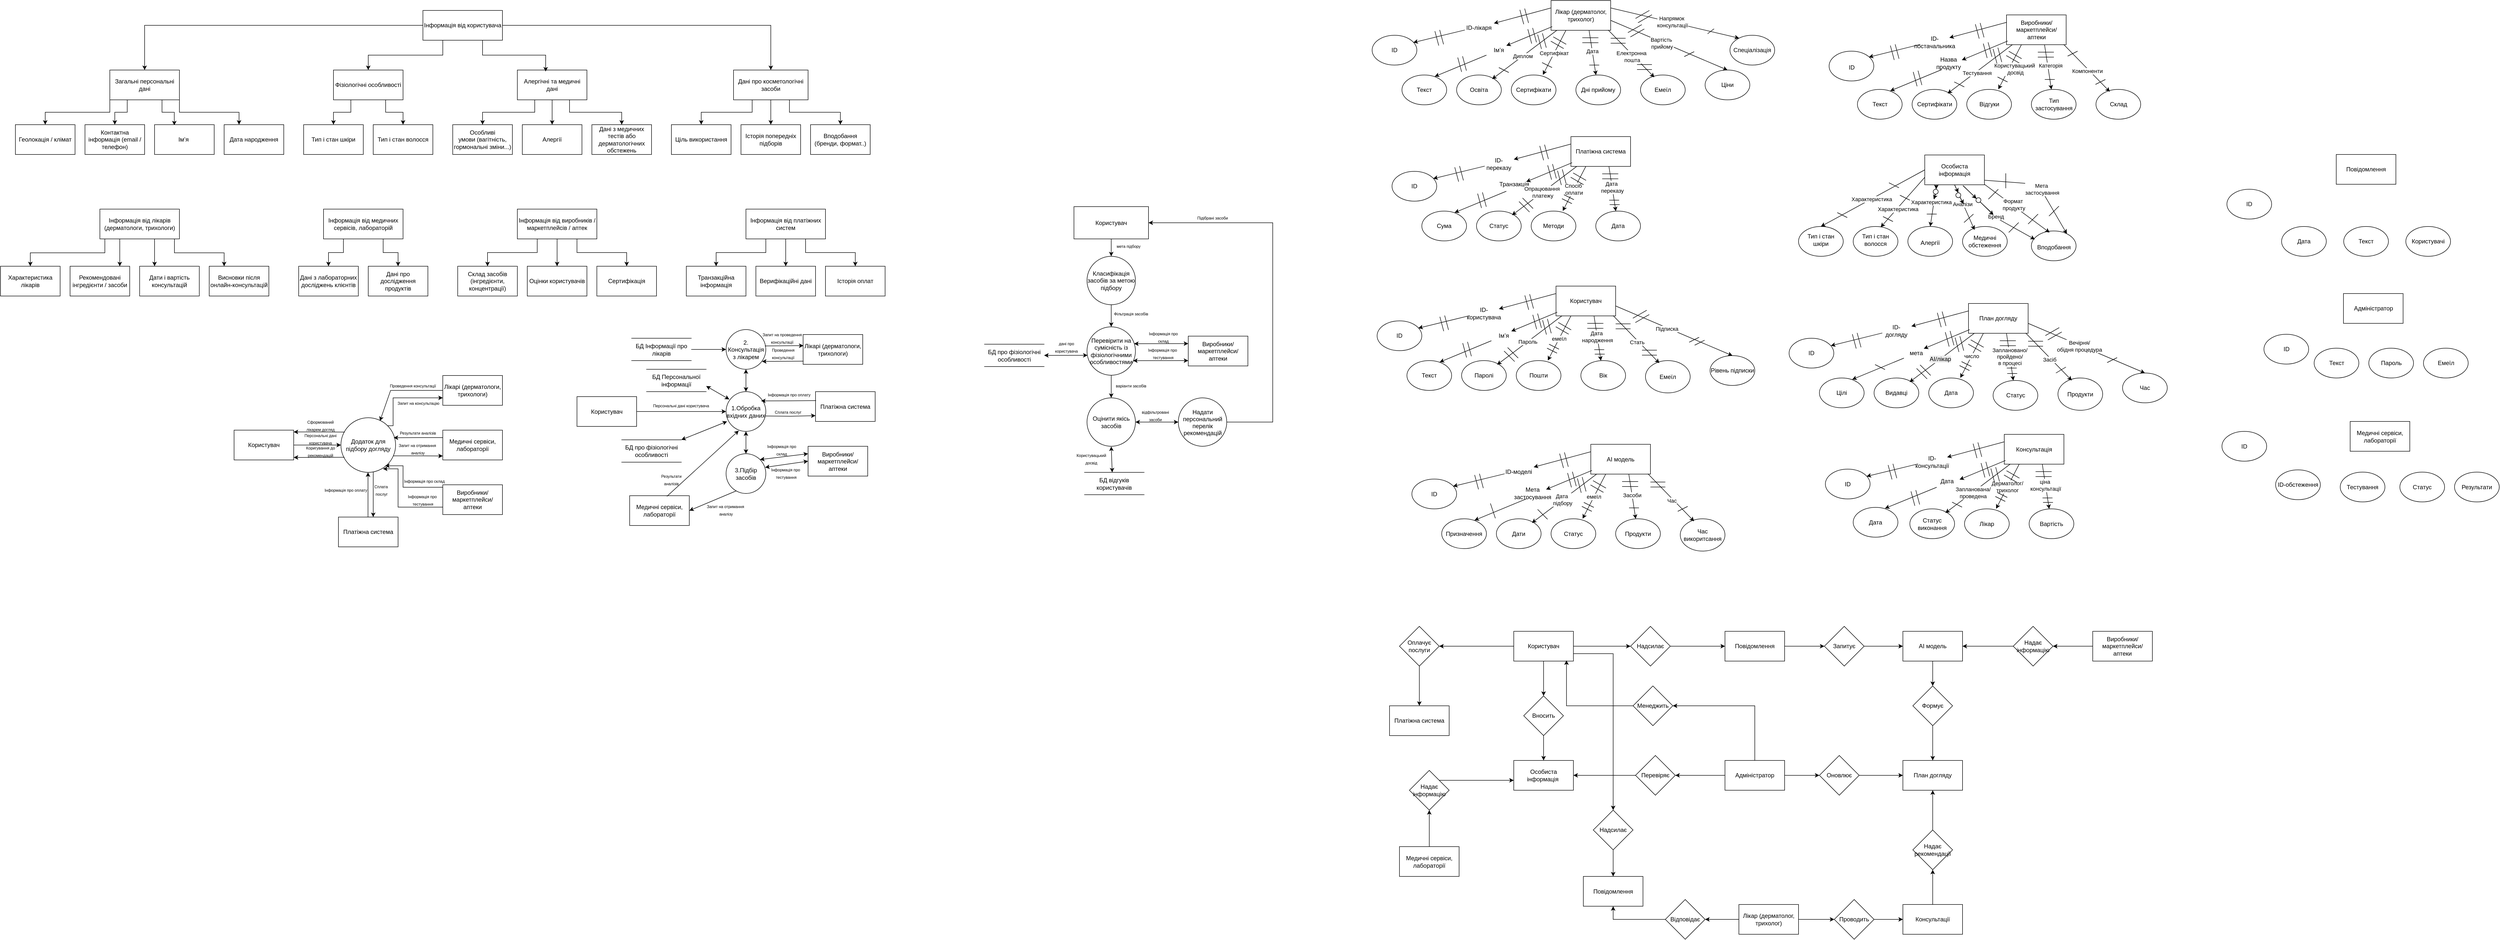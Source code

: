 <mxfile version="28.2.7">
  <diagram name="Page-1" id="nHtkJwjDJADX3kszTweU">
    <mxGraphModel dx="3432" dy="1615" grid="1" gridSize="10" guides="1" tooltips="1" connect="1" arrows="1" fold="1" page="1" pageScale="1" pageWidth="827" pageHeight="1169" math="0" shadow="0">
      <root>
        <mxCell id="0" />
        <mxCell id="1" parent="0" />
        <mxCell id="k3gkesRyHBmJgMEclzgZ-37" style="edgeStyle=orthogonalEdgeStyle;rounded=0;orthogonalLoop=1;jettySize=auto;html=1;exitX=0;exitY=0.5;exitDx=0;exitDy=0;entryX=0.5;entryY=0;entryDx=0;entryDy=0;" edge="1" parent="1" source="k3gkesRyHBmJgMEclzgZ-1" target="k3gkesRyHBmJgMEclzgZ-3">
          <mxGeometry relative="1" as="geometry" />
        </mxCell>
        <mxCell id="k3gkesRyHBmJgMEclzgZ-38" style="edgeStyle=orthogonalEdgeStyle;rounded=0;orthogonalLoop=1;jettySize=auto;html=1;exitX=0.25;exitY=1;exitDx=0;exitDy=0;entryX=0.5;entryY=0;entryDx=0;entryDy=0;" edge="1" parent="1" source="k3gkesRyHBmJgMEclzgZ-1" target="k3gkesRyHBmJgMEclzgZ-2">
          <mxGeometry relative="1" as="geometry" />
        </mxCell>
        <mxCell id="k3gkesRyHBmJgMEclzgZ-40" style="edgeStyle=orthogonalEdgeStyle;rounded=0;orthogonalLoop=1;jettySize=auto;html=1;exitX=1;exitY=0.5;exitDx=0;exitDy=0;entryX=0.5;entryY=0;entryDx=0;entryDy=0;" edge="1" parent="1" source="k3gkesRyHBmJgMEclzgZ-1" target="k3gkesRyHBmJgMEclzgZ-5">
          <mxGeometry relative="1" as="geometry" />
        </mxCell>
        <mxCell id="k3gkesRyHBmJgMEclzgZ-1" value="Інформація від користувача" style="rounded=0;whiteSpace=wrap;html=1;" vertex="1" parent="1">
          <mxGeometry x="580" y="40" width="160" height="60" as="geometry" />
        </mxCell>
        <mxCell id="k3gkesRyHBmJgMEclzgZ-45" style="edgeStyle=orthogonalEdgeStyle;rounded=0;orthogonalLoop=1;jettySize=auto;html=1;exitX=0.25;exitY=1;exitDx=0;exitDy=0;" edge="1" parent="1" source="k3gkesRyHBmJgMEclzgZ-2" target="k3gkesRyHBmJgMEclzgZ-10">
          <mxGeometry relative="1" as="geometry" />
        </mxCell>
        <mxCell id="k3gkesRyHBmJgMEclzgZ-46" style="edgeStyle=orthogonalEdgeStyle;rounded=0;orthogonalLoop=1;jettySize=auto;html=1;exitX=0.75;exitY=1;exitDx=0;exitDy=0;" edge="1" parent="1" source="k3gkesRyHBmJgMEclzgZ-2" target="k3gkesRyHBmJgMEclzgZ-11">
          <mxGeometry relative="1" as="geometry" />
        </mxCell>
        <mxCell id="k3gkesRyHBmJgMEclzgZ-2" value="Фізіологічні особливості" style="rounded=0;whiteSpace=wrap;html=1;" vertex="1" parent="1">
          <mxGeometry x="400" y="160" width="140" height="60" as="geometry" />
        </mxCell>
        <mxCell id="k3gkesRyHBmJgMEclzgZ-41" style="edgeStyle=orthogonalEdgeStyle;rounded=0;orthogonalLoop=1;jettySize=auto;html=1;exitX=0;exitY=1;exitDx=0;exitDy=0;entryX=0.5;entryY=0;entryDx=0;entryDy=0;" edge="1" parent="1" source="k3gkesRyHBmJgMEclzgZ-3" target="k3gkesRyHBmJgMEclzgZ-9">
          <mxGeometry relative="1" as="geometry" />
        </mxCell>
        <mxCell id="k3gkesRyHBmJgMEclzgZ-42" style="edgeStyle=orthogonalEdgeStyle;rounded=0;orthogonalLoop=1;jettySize=auto;html=1;exitX=0.25;exitY=1;exitDx=0;exitDy=0;" edge="1" parent="1" source="k3gkesRyHBmJgMEclzgZ-3" target="k3gkesRyHBmJgMEclzgZ-8">
          <mxGeometry relative="1" as="geometry" />
        </mxCell>
        <mxCell id="k3gkesRyHBmJgMEclzgZ-43" style="edgeStyle=orthogonalEdgeStyle;rounded=0;orthogonalLoop=1;jettySize=auto;html=1;exitX=0.75;exitY=1;exitDx=0;exitDy=0;entryX=0.331;entryY=0.022;entryDx=0;entryDy=0;entryPerimeter=0;" edge="1" parent="1" source="k3gkesRyHBmJgMEclzgZ-3" target="k3gkesRyHBmJgMEclzgZ-6">
          <mxGeometry relative="1" as="geometry">
            <Array as="points">
              <mxPoint x="55" y="245" />
              <mxPoint x="80" y="245" />
            </Array>
          </mxGeometry>
        </mxCell>
        <mxCell id="k3gkesRyHBmJgMEclzgZ-44" style="edgeStyle=orthogonalEdgeStyle;rounded=0;orthogonalLoop=1;jettySize=auto;html=1;exitX=1;exitY=1;exitDx=0;exitDy=0;entryX=0.25;entryY=0;entryDx=0;entryDy=0;" edge="1" parent="1" source="k3gkesRyHBmJgMEclzgZ-3" target="k3gkesRyHBmJgMEclzgZ-7">
          <mxGeometry relative="1" as="geometry" />
        </mxCell>
        <mxCell id="k3gkesRyHBmJgMEclzgZ-3" value="Загальні персональні дані" style="rounded=0;whiteSpace=wrap;html=1;" vertex="1" parent="1">
          <mxGeometry x="-50" y="160" width="140" height="60" as="geometry" />
        </mxCell>
        <mxCell id="k3gkesRyHBmJgMEclzgZ-47" style="edgeStyle=orthogonalEdgeStyle;rounded=0;orthogonalLoop=1;jettySize=auto;html=1;exitX=0.5;exitY=1;exitDx=0;exitDy=0;entryX=0.5;entryY=0;entryDx=0;entryDy=0;" edge="1" parent="1" source="k3gkesRyHBmJgMEclzgZ-4" target="k3gkesRyHBmJgMEclzgZ-14">
          <mxGeometry relative="1" as="geometry" />
        </mxCell>
        <mxCell id="k3gkesRyHBmJgMEclzgZ-48" style="edgeStyle=orthogonalEdgeStyle;rounded=0;orthogonalLoop=1;jettySize=auto;html=1;exitX=0.25;exitY=1;exitDx=0;exitDy=0;entryX=0.5;entryY=0;entryDx=0;entryDy=0;" edge="1" parent="1" source="k3gkesRyHBmJgMEclzgZ-4" target="k3gkesRyHBmJgMEclzgZ-13">
          <mxGeometry relative="1" as="geometry" />
        </mxCell>
        <mxCell id="k3gkesRyHBmJgMEclzgZ-49" style="edgeStyle=orthogonalEdgeStyle;rounded=0;orthogonalLoop=1;jettySize=auto;html=1;exitX=0.75;exitY=1;exitDx=0;exitDy=0;entryX=0.5;entryY=0;entryDx=0;entryDy=0;" edge="1" parent="1" source="k3gkesRyHBmJgMEclzgZ-4" target="k3gkesRyHBmJgMEclzgZ-16">
          <mxGeometry relative="1" as="geometry" />
        </mxCell>
        <mxCell id="k3gkesRyHBmJgMEclzgZ-4" value="Алергічні та медичні дані" style="rounded=0;whiteSpace=wrap;html=1;" vertex="1" parent="1">
          <mxGeometry x="770" y="160" width="140" height="60" as="geometry" />
        </mxCell>
        <mxCell id="k3gkesRyHBmJgMEclzgZ-50" style="edgeStyle=orthogonalEdgeStyle;rounded=0;orthogonalLoop=1;jettySize=auto;html=1;exitX=0.5;exitY=1;exitDx=0;exitDy=0;" edge="1" parent="1" source="k3gkesRyHBmJgMEclzgZ-5" target="k3gkesRyHBmJgMEclzgZ-19">
          <mxGeometry relative="1" as="geometry" />
        </mxCell>
        <mxCell id="k3gkesRyHBmJgMEclzgZ-51" style="edgeStyle=orthogonalEdgeStyle;rounded=0;orthogonalLoop=1;jettySize=auto;html=1;exitX=0.25;exitY=1;exitDx=0;exitDy=0;entryX=0.5;entryY=0;entryDx=0;entryDy=0;" edge="1" parent="1" source="k3gkesRyHBmJgMEclzgZ-5" target="k3gkesRyHBmJgMEclzgZ-18">
          <mxGeometry relative="1" as="geometry" />
        </mxCell>
        <mxCell id="k3gkesRyHBmJgMEclzgZ-52" style="edgeStyle=orthogonalEdgeStyle;rounded=0;orthogonalLoop=1;jettySize=auto;html=1;exitX=0.75;exitY=1;exitDx=0;exitDy=0;entryX=0.5;entryY=0;entryDx=0;entryDy=0;" edge="1" parent="1" source="k3gkesRyHBmJgMEclzgZ-5" target="k3gkesRyHBmJgMEclzgZ-20">
          <mxGeometry relative="1" as="geometry" />
        </mxCell>
        <mxCell id="k3gkesRyHBmJgMEclzgZ-5" value="Дані про косметологічні засоби" style="rounded=0;whiteSpace=wrap;html=1;" vertex="1" parent="1">
          <mxGeometry x="1205" y="160" width="150" height="60" as="geometry" />
        </mxCell>
        <mxCell id="k3gkesRyHBmJgMEclzgZ-6" value="Ім’я&amp;nbsp;" style="rounded=0;whiteSpace=wrap;html=1;" vertex="1" parent="1">
          <mxGeometry x="40" y="270" width="120" height="60" as="geometry" />
        </mxCell>
        <mxCell id="k3gkesRyHBmJgMEclzgZ-7" value="Дата народження" style="rounded=0;whiteSpace=wrap;html=1;" vertex="1" parent="1">
          <mxGeometry x="180" y="270" width="120" height="60" as="geometry" />
        </mxCell>
        <mxCell id="k3gkesRyHBmJgMEclzgZ-8" value="Контактна інформація (email / телефон)" style="rounded=0;whiteSpace=wrap;html=1;" vertex="1" parent="1">
          <mxGeometry x="-100" y="270" width="120" height="60" as="geometry" />
        </mxCell>
        <mxCell id="k3gkesRyHBmJgMEclzgZ-9" value="Геолокація / клімат" style="rounded=0;whiteSpace=wrap;html=1;" vertex="1" parent="1">
          <mxGeometry x="-240" y="270" width="120" height="60" as="geometry" />
        </mxCell>
        <mxCell id="k3gkesRyHBmJgMEclzgZ-10" value="Тип і стан шкіри" style="rounded=0;whiteSpace=wrap;html=1;" vertex="1" parent="1">
          <mxGeometry x="340" y="270" width="120" height="60" as="geometry" />
        </mxCell>
        <mxCell id="k3gkesRyHBmJgMEclzgZ-11" value="Тип і стан волосся" style="rounded=0;whiteSpace=wrap;html=1;" vertex="1" parent="1">
          <mxGeometry x="480" y="270" width="120" height="60" as="geometry" />
        </mxCell>
        <mxCell id="k3gkesRyHBmJgMEclzgZ-13" value="&lt;span data-end=&quot;1123&quot; data-start=&quot;1104&quot;&gt;Особливі умови&lt;/span&gt;&amp;nbsp;(вагітність, гормональні зміни...)" style="rounded=0;whiteSpace=wrap;html=1;" vertex="1" parent="1">
          <mxGeometry x="640" y="270" width="120" height="60" as="geometry" />
        </mxCell>
        <mxCell id="k3gkesRyHBmJgMEclzgZ-14" value="Алергії" style="rounded=0;whiteSpace=wrap;html=1;" vertex="1" parent="1">
          <mxGeometry x="780" y="270" width="120" height="60" as="geometry" />
        </mxCell>
        <mxCell id="k3gkesRyHBmJgMEclzgZ-16" value="Дані з медичних тестів або дерматологічних обстежень" style="rounded=0;whiteSpace=wrap;html=1;" vertex="1" parent="1">
          <mxGeometry x="920" y="270" width="120" height="60" as="geometry" />
        </mxCell>
        <mxCell id="k3gkesRyHBmJgMEclzgZ-18" value="Ціль використання" style="rounded=0;whiteSpace=wrap;html=1;" vertex="1" parent="1">
          <mxGeometry x="1080" y="270" width="120" height="60" as="geometry" />
        </mxCell>
        <mxCell id="k3gkesRyHBmJgMEclzgZ-19" value="Історія попередніх підборів" style="rounded=0;whiteSpace=wrap;html=1;" vertex="1" parent="1">
          <mxGeometry x="1220" y="270" width="120" height="60" as="geometry" />
        </mxCell>
        <mxCell id="k3gkesRyHBmJgMEclzgZ-20" value="Вподобання (бренди, формат..)" style="rounded=0;whiteSpace=wrap;html=1;" vertex="1" parent="1">
          <mxGeometry x="1360" y="270" width="120" height="60" as="geometry" />
        </mxCell>
        <mxCell id="k3gkesRyHBmJgMEclzgZ-53" style="edgeStyle=orthogonalEdgeStyle;rounded=0;orthogonalLoop=1;jettySize=auto;html=1;exitX=0.25;exitY=1;exitDx=0;exitDy=0;entryX=0.5;entryY=0;entryDx=0;entryDy=0;" edge="1" parent="1" source="k3gkesRyHBmJgMEclzgZ-21" target="k3gkesRyHBmJgMEclzgZ-25">
          <mxGeometry relative="1" as="geometry">
            <Array as="points">
              <mxPoint x="-60" y="500" />
              <mxPoint x="-60" y="528" />
              <mxPoint x="-210" y="528" />
            </Array>
          </mxGeometry>
        </mxCell>
        <mxCell id="k3gkesRyHBmJgMEclzgZ-54" style="edgeStyle=orthogonalEdgeStyle;rounded=0;orthogonalLoop=1;jettySize=auto;html=1;exitX=0.25;exitY=1;exitDx=0;exitDy=0;entryX=0.829;entryY=0.002;entryDx=0;entryDy=0;entryPerimeter=0;" edge="1" parent="1" source="k3gkesRyHBmJgMEclzgZ-21" target="k3gkesRyHBmJgMEclzgZ-24">
          <mxGeometry relative="1" as="geometry">
            <mxPoint x="-20" y="530" as="targetPoint" />
            <Array as="points">
              <mxPoint x="-30" y="555" />
            </Array>
          </mxGeometry>
        </mxCell>
        <mxCell id="k3gkesRyHBmJgMEclzgZ-55" style="edgeStyle=orthogonalEdgeStyle;rounded=0;orthogonalLoop=1;jettySize=auto;html=1;exitX=0.5;exitY=1;exitDx=0;exitDy=0;entryX=0.25;entryY=0;entryDx=0;entryDy=0;" edge="1" parent="1" source="k3gkesRyHBmJgMEclzgZ-21" target="k3gkesRyHBmJgMEclzgZ-22">
          <mxGeometry relative="1" as="geometry">
            <Array as="points">
              <mxPoint x="40" y="500" />
            </Array>
          </mxGeometry>
        </mxCell>
        <mxCell id="k3gkesRyHBmJgMEclzgZ-56" style="edgeStyle=orthogonalEdgeStyle;rounded=0;orthogonalLoop=1;jettySize=auto;html=1;exitX=0.75;exitY=1;exitDx=0;exitDy=0;entryX=0.25;entryY=0;entryDx=0;entryDy=0;" edge="1" parent="1" source="k3gkesRyHBmJgMEclzgZ-21" target="k3gkesRyHBmJgMEclzgZ-23">
          <mxGeometry relative="1" as="geometry">
            <Array as="points">
              <mxPoint x="80" y="500" />
              <mxPoint x="80" y="528" />
              <mxPoint x="180" y="528" />
            </Array>
          </mxGeometry>
        </mxCell>
        <mxCell id="k3gkesRyHBmJgMEclzgZ-21" value="Інформація від лікарів (дерматологи, трихологи)" style="rounded=0;whiteSpace=wrap;html=1;" vertex="1" parent="1">
          <mxGeometry x="-70" y="440" width="160" height="60" as="geometry" />
        </mxCell>
        <mxCell id="k3gkesRyHBmJgMEclzgZ-22" value="Дати і вартість консультацій" style="rounded=0;whiteSpace=wrap;html=1;" vertex="1" parent="1">
          <mxGeometry x="10" y="555" width="120" height="60" as="geometry" />
        </mxCell>
        <mxCell id="k3gkesRyHBmJgMEclzgZ-23" value="Висновки після онлайн-консультацій" style="rounded=0;whiteSpace=wrap;html=1;" vertex="1" parent="1">
          <mxGeometry x="150" y="555" width="120" height="60" as="geometry" />
        </mxCell>
        <mxCell id="k3gkesRyHBmJgMEclzgZ-24" value="Рекомендовані інгредієнти / засоби" style="rounded=0;whiteSpace=wrap;html=1;" vertex="1" parent="1">
          <mxGeometry x="-130" y="555" width="120" height="60" as="geometry" />
        </mxCell>
        <mxCell id="k3gkesRyHBmJgMEclzgZ-25" value="Характеристика лікарів" style="rounded=0;whiteSpace=wrap;html=1;" vertex="1" parent="1">
          <mxGeometry x="-270" y="555" width="120" height="60" as="geometry" />
        </mxCell>
        <mxCell id="k3gkesRyHBmJgMEclzgZ-57" style="edgeStyle=orthogonalEdgeStyle;rounded=0;orthogonalLoop=1;jettySize=auto;html=1;exitX=0.25;exitY=1;exitDx=0;exitDy=0;" edge="1" parent="1" source="k3gkesRyHBmJgMEclzgZ-26" target="k3gkesRyHBmJgMEclzgZ-30">
          <mxGeometry relative="1" as="geometry" />
        </mxCell>
        <mxCell id="k3gkesRyHBmJgMEclzgZ-58" style="edgeStyle=orthogonalEdgeStyle;rounded=0;orthogonalLoop=1;jettySize=auto;html=1;exitX=0.75;exitY=1;exitDx=0;exitDy=0;entryX=0.5;entryY=0;entryDx=0;entryDy=0;" edge="1" parent="1" source="k3gkesRyHBmJgMEclzgZ-26" target="k3gkesRyHBmJgMEclzgZ-29">
          <mxGeometry relative="1" as="geometry" />
        </mxCell>
        <mxCell id="k3gkesRyHBmJgMEclzgZ-26" value="Інформація від медичних сервісів, лабораторій" style="rounded=0;whiteSpace=wrap;html=1;" vertex="1" parent="1">
          <mxGeometry x="380" y="440" width="160" height="60" as="geometry" />
        </mxCell>
        <mxCell id="k3gkesRyHBmJgMEclzgZ-27" value="Склад засобів (інгредієнти, концентрації)" style="rounded=0;whiteSpace=wrap;html=1;" vertex="1" parent="1">
          <mxGeometry x="650" y="555" width="120" height="60" as="geometry" />
        </mxCell>
        <mxCell id="k3gkesRyHBmJgMEclzgZ-28" value="Оцінки користувачів" style="rounded=0;whiteSpace=wrap;html=1;" vertex="1" parent="1">
          <mxGeometry x="790" y="555" width="120" height="60" as="geometry" />
        </mxCell>
        <mxCell id="k3gkesRyHBmJgMEclzgZ-29" value="Дані про дослідження продуктів" style="rounded=0;whiteSpace=wrap;html=1;" vertex="1" parent="1">
          <mxGeometry x="470" y="555" width="120" height="60" as="geometry" />
        </mxCell>
        <mxCell id="k3gkesRyHBmJgMEclzgZ-30" value="Дані з лабораторних досліджень клієнтів" style="rounded=0;whiteSpace=wrap;html=1;" vertex="1" parent="1">
          <mxGeometry x="330" y="555" width="120" height="60" as="geometry" />
        </mxCell>
        <mxCell id="k3gkesRyHBmJgMEclzgZ-59" style="edgeStyle=orthogonalEdgeStyle;rounded=0;orthogonalLoop=1;jettySize=auto;html=1;exitX=0.5;exitY=1;exitDx=0;exitDy=0;entryX=0.5;entryY=0;entryDx=0;entryDy=0;" edge="1" parent="1" source="k3gkesRyHBmJgMEclzgZ-31" target="k3gkesRyHBmJgMEclzgZ-28">
          <mxGeometry relative="1" as="geometry" />
        </mxCell>
        <mxCell id="k3gkesRyHBmJgMEclzgZ-60" style="edgeStyle=orthogonalEdgeStyle;rounded=0;orthogonalLoop=1;jettySize=auto;html=1;exitX=0.25;exitY=1;exitDx=0;exitDy=0;entryX=0.5;entryY=0;entryDx=0;entryDy=0;" edge="1" parent="1" source="k3gkesRyHBmJgMEclzgZ-31" target="k3gkesRyHBmJgMEclzgZ-27">
          <mxGeometry relative="1" as="geometry" />
        </mxCell>
        <mxCell id="k3gkesRyHBmJgMEclzgZ-61" style="edgeStyle=orthogonalEdgeStyle;rounded=0;orthogonalLoop=1;jettySize=auto;html=1;exitX=0.75;exitY=1;exitDx=0;exitDy=0;" edge="1" parent="1" source="k3gkesRyHBmJgMEclzgZ-31" target="k3gkesRyHBmJgMEclzgZ-32">
          <mxGeometry relative="1" as="geometry" />
        </mxCell>
        <mxCell id="k3gkesRyHBmJgMEclzgZ-31" value="Інформація від виробників / маркетплейсів / аптек" style="rounded=0;whiteSpace=wrap;html=1;" vertex="1" parent="1">
          <mxGeometry x="770" y="440" width="160" height="60" as="geometry" />
        </mxCell>
        <mxCell id="k3gkesRyHBmJgMEclzgZ-32" value="Сертифікація" style="rounded=0;whiteSpace=wrap;html=1;" vertex="1" parent="1">
          <mxGeometry x="930" y="555" width="120" height="60" as="geometry" />
        </mxCell>
        <mxCell id="k3gkesRyHBmJgMEclzgZ-33" value="Транзакційна інформація" style="rounded=0;whiteSpace=wrap;html=1;" vertex="1" parent="1">
          <mxGeometry x="1110" y="555" width="120" height="60" as="geometry" />
        </mxCell>
        <mxCell id="k3gkesRyHBmJgMEclzgZ-62" style="edgeStyle=orthogonalEdgeStyle;rounded=0;orthogonalLoop=1;jettySize=auto;html=1;exitX=0.5;exitY=1;exitDx=0;exitDy=0;entryX=0.5;entryY=0;entryDx=0;entryDy=0;" edge="1" parent="1" source="k3gkesRyHBmJgMEclzgZ-34" target="k3gkesRyHBmJgMEclzgZ-35">
          <mxGeometry relative="1" as="geometry" />
        </mxCell>
        <mxCell id="k3gkesRyHBmJgMEclzgZ-63" style="edgeStyle=orthogonalEdgeStyle;rounded=0;orthogonalLoop=1;jettySize=auto;html=1;exitX=0.25;exitY=1;exitDx=0;exitDy=0;entryX=0.5;entryY=0;entryDx=0;entryDy=0;" edge="1" parent="1" source="k3gkesRyHBmJgMEclzgZ-34" target="k3gkesRyHBmJgMEclzgZ-33">
          <mxGeometry relative="1" as="geometry" />
        </mxCell>
        <mxCell id="k3gkesRyHBmJgMEclzgZ-64" style="edgeStyle=orthogonalEdgeStyle;rounded=0;orthogonalLoop=1;jettySize=auto;html=1;exitX=0.75;exitY=1;exitDx=0;exitDy=0;" edge="1" parent="1" source="k3gkesRyHBmJgMEclzgZ-34" target="k3gkesRyHBmJgMEclzgZ-36">
          <mxGeometry relative="1" as="geometry" />
        </mxCell>
        <mxCell id="k3gkesRyHBmJgMEclzgZ-34" value="Інформація від платіжних систем" style="rounded=0;whiteSpace=wrap;html=1;" vertex="1" parent="1">
          <mxGeometry x="1230" y="440" width="160" height="60" as="geometry" />
        </mxCell>
        <mxCell id="k3gkesRyHBmJgMEclzgZ-35" value="Верифікаційні дані" style="rounded=0;whiteSpace=wrap;html=1;" vertex="1" parent="1">
          <mxGeometry x="1250" y="555" width="120" height="60" as="geometry" />
        </mxCell>
        <mxCell id="k3gkesRyHBmJgMEclzgZ-36" value="Історія оплат" style="rounded=0;whiteSpace=wrap;html=1;" vertex="1" parent="1">
          <mxGeometry x="1390" y="555" width="120" height="60" as="geometry" />
        </mxCell>
        <mxCell id="k3gkesRyHBmJgMEclzgZ-39" style="edgeStyle=orthogonalEdgeStyle;rounded=0;orthogonalLoop=1;jettySize=auto;html=1;exitX=0.75;exitY=1;exitDx=0;exitDy=0;entryX=0.407;entryY=0.05;entryDx=0;entryDy=0;entryPerimeter=0;" edge="1" parent="1" source="k3gkesRyHBmJgMEclzgZ-1" target="k3gkesRyHBmJgMEclzgZ-4">
          <mxGeometry relative="1" as="geometry" />
        </mxCell>
        <mxCell id="k3gkesRyHBmJgMEclzgZ-91" style="edgeStyle=orthogonalEdgeStyle;rounded=0;orthogonalLoop=1;jettySize=auto;html=1;entryX=0;entryY=0.5;entryDx=0;entryDy=0;exitX=0.957;exitY=0.698;exitDx=0;exitDy=0;exitPerimeter=0;" edge="1" parent="1" source="k3gkesRyHBmJgMEclzgZ-65">
          <mxGeometry relative="1" as="geometry">
            <mxPoint x="525" y="937" as="sourcePoint" />
            <mxPoint x="620" y="937" as="targetPoint" />
          </mxGeometry>
        </mxCell>
        <mxCell id="k3gkesRyHBmJgMEclzgZ-98" style="edgeStyle=orthogonalEdgeStyle;rounded=0;orthogonalLoop=1;jettySize=auto;html=1;" edge="1" parent="1" source="k3gkesRyHBmJgMEclzgZ-65" target="k3gkesRyHBmJgMEclzgZ-67">
          <mxGeometry relative="1" as="geometry">
            <Array as="points">
              <mxPoint x="480" y="980" />
              <mxPoint x="480" y="980" />
            </Array>
          </mxGeometry>
        </mxCell>
        <mxCell id="k3gkesRyHBmJgMEclzgZ-184" style="edgeStyle=orthogonalEdgeStyle;rounded=0;orthogonalLoop=1;jettySize=auto;html=1;exitX=1;exitY=0;exitDx=0;exitDy=0;entryX=0;entryY=0.75;entryDx=0;entryDy=0;" edge="1" parent="1" source="k3gkesRyHBmJgMEclzgZ-65" target="k3gkesRyHBmJgMEclzgZ-70">
          <mxGeometry relative="1" as="geometry">
            <Array as="points">
              <mxPoint x="520" y="876" />
              <mxPoint x="520" y="820" />
            </Array>
          </mxGeometry>
        </mxCell>
        <mxCell id="k3gkesRyHBmJgMEclzgZ-65" value="Додаток для підбору догляду" style="ellipse;whiteSpace=wrap;html=1;aspect=fixed;" vertex="1" parent="1">
          <mxGeometry x="415" y="860" width="110" height="110" as="geometry" />
        </mxCell>
        <mxCell id="k3gkesRyHBmJgMEclzgZ-66" value="Користувач" style="rounded=0;whiteSpace=wrap;html=1;" vertex="1" parent="1">
          <mxGeometry x="200" y="885" width="120" height="60" as="geometry" />
        </mxCell>
        <mxCell id="k3gkesRyHBmJgMEclzgZ-85" style="edgeStyle=orthogonalEdgeStyle;rounded=0;orthogonalLoop=1;jettySize=auto;html=1;exitX=0.5;exitY=0;exitDx=0;exitDy=0;entryX=0.5;entryY=1;entryDx=0;entryDy=0;" edge="1" parent="1">
          <mxGeometry relative="1" as="geometry">
            <mxPoint x="469.51" y="1060" as="sourcePoint" />
            <mxPoint x="469.51" y="970" as="targetPoint" />
          </mxGeometry>
        </mxCell>
        <mxCell id="k3gkesRyHBmJgMEclzgZ-67" value="Платіжна система" style="rounded=0;whiteSpace=wrap;html=1;" vertex="1" parent="1">
          <mxGeometry x="410" y="1060" width="120" height="60" as="geometry" />
        </mxCell>
        <mxCell id="k3gkesRyHBmJgMEclzgZ-68" value="Виробники/маркетплейси/ аптеки" style="rounded=0;whiteSpace=wrap;html=1;" vertex="1" parent="1">
          <mxGeometry x="620" y="995" width="120" height="60" as="geometry" />
        </mxCell>
        <mxCell id="k3gkesRyHBmJgMEclzgZ-69" value="Медичні сервіси, лабораторії" style="rounded=0;whiteSpace=wrap;html=1;" vertex="1" parent="1">
          <mxGeometry x="620" y="885" width="120" height="60" as="geometry" />
        </mxCell>
        <mxCell id="k3gkesRyHBmJgMEclzgZ-70" value="Лікарі (дерматологи, трихологи)" style="rounded=0;whiteSpace=wrap;html=1;" vertex="1" parent="1">
          <mxGeometry x="620" y="775" width="120" height="60" as="geometry" />
        </mxCell>
        <mxCell id="k3gkesRyHBmJgMEclzgZ-73" value="" style="endArrow=classic;html=1;rounded=0;entryX=1;entryY=0.75;entryDx=0;entryDy=0;exitX=0.065;exitY=0.724;exitDx=0;exitDy=0;exitPerimeter=0;" edge="1" parent="1" source="k3gkesRyHBmJgMEclzgZ-65">
          <mxGeometry width="50" height="50" relative="1" as="geometry">
            <mxPoint x="418.63" y="940.35" as="sourcePoint" />
            <mxPoint x="320" y="940" as="targetPoint" />
          </mxGeometry>
        </mxCell>
        <mxCell id="k3gkesRyHBmJgMEclzgZ-74" value="" style="endArrow=classic;html=1;rounded=0;entryX=1;entryY=0.143;entryDx=0;entryDy=0;entryPerimeter=0;exitX=0.07;exitY=0.262;exitDx=0;exitDy=0;exitPerimeter=0;" edge="1" parent="1" source="k3gkesRyHBmJgMEclzgZ-65">
          <mxGeometry width="50" height="50" relative="1" as="geometry">
            <mxPoint x="419.62" y="888.88" as="sourcePoint" />
            <mxPoint x="320" y="888.58" as="targetPoint" />
          </mxGeometry>
        </mxCell>
        <mxCell id="k3gkesRyHBmJgMEclzgZ-76" value="&lt;font style=&quot;font-size: 8px;&quot;&gt;Сформований лікарем догляд&lt;/font&gt;" style="text;html=1;whiteSpace=wrap;strokeColor=none;fillColor=none;align=center;verticalAlign=middle;rounded=0;" vertex="1" parent="1">
          <mxGeometry x="334" y="865" width="80" height="20" as="geometry" />
        </mxCell>
        <mxCell id="k3gkesRyHBmJgMEclzgZ-78" value="&lt;font style=&quot;font-size: 8px;&quot;&gt;Персональні дані користувача&lt;/font&gt;" style="text;html=1;whiteSpace=wrap;strokeColor=none;fillColor=none;align=center;verticalAlign=middle;rounded=0;" vertex="1" parent="1">
          <mxGeometry x="334" y="892" width="80" height="20" as="geometry" />
        </mxCell>
        <mxCell id="k3gkesRyHBmJgMEclzgZ-79" value="&lt;font style=&quot;font-size: 8px;&quot;&gt;Коригування до рекомендацій&lt;/font&gt;" style="text;html=1;whiteSpace=wrap;strokeColor=none;fillColor=none;align=center;verticalAlign=middle;rounded=0;" vertex="1" parent="1">
          <mxGeometry x="334" y="917" width="80" height="20" as="geometry" />
        </mxCell>
        <mxCell id="k3gkesRyHBmJgMEclzgZ-80" value="" style="endArrow=classic;html=1;rounded=0;exitX=1;exitY=0.5;exitDx=0;exitDy=0;entryX=0;entryY=0.5;entryDx=0;entryDy=0;" edge="1" parent="1" source="k3gkesRyHBmJgMEclzgZ-66" target="k3gkesRyHBmJgMEclzgZ-65">
          <mxGeometry width="50" height="50" relative="1" as="geometry">
            <mxPoint x="400" y="950" as="sourcePoint" />
            <mxPoint x="450" y="900" as="targetPoint" />
          </mxGeometry>
        </mxCell>
        <mxCell id="k3gkesRyHBmJgMEclzgZ-83" value="&lt;font style=&quot;font-size: 8px;&quot;&gt;Сплата&amp;nbsp;&lt;/font&gt;&lt;div&gt;&lt;font style=&quot;font-size: 8px;&quot;&gt;послуг&lt;/font&gt;&lt;/div&gt;" style="text;html=1;whiteSpace=wrap;strokeColor=none;fillColor=none;align=center;verticalAlign=middle;rounded=0;" vertex="1" parent="1">
          <mxGeometry x="457" y="995" width="80" height="20" as="geometry" />
        </mxCell>
        <mxCell id="k3gkesRyHBmJgMEclzgZ-84" value="&lt;div&gt;&lt;span style=&quot;font-size: 8px;&quot;&gt;Інформація про оплату&lt;/span&gt;&lt;/div&gt;" style="text;html=1;whiteSpace=wrap;strokeColor=none;fillColor=none;align=right;verticalAlign=middle;rounded=0;" vertex="1" parent="1">
          <mxGeometry x="380" y="995" width="90" height="20" as="geometry" />
        </mxCell>
        <mxCell id="k3gkesRyHBmJgMEclzgZ-89" style="edgeStyle=orthogonalEdgeStyle;rounded=0;orthogonalLoop=1;jettySize=auto;html=1;exitX=0;exitY=0.25;exitDx=0;exitDy=0;entryX=0.965;entryY=0.366;entryDx=0;entryDy=0;entryPerimeter=0;" edge="1" parent="1" source="k3gkesRyHBmJgMEclzgZ-69" target="k3gkesRyHBmJgMEclzgZ-65">
          <mxGeometry relative="1" as="geometry" />
        </mxCell>
        <mxCell id="k3gkesRyHBmJgMEclzgZ-92" style="edgeStyle=orthogonalEdgeStyle;rounded=0;orthogonalLoop=1;jettySize=auto;html=1;exitX=0;exitY=0.25;exitDx=0;exitDy=0;entryX=0.809;entryY=0.907;entryDx=0;entryDy=0;entryPerimeter=0;" edge="1" parent="1">
          <mxGeometry relative="1" as="geometry">
            <mxPoint x="620" y="1007" as="sourcePoint" />
            <mxPoint x="503.99" y="956.77" as="targetPoint" />
            <Array as="points">
              <mxPoint x="620" y="1000" />
              <mxPoint x="540" y="1000" />
              <mxPoint x="540" y="957" />
            </Array>
          </mxGeometry>
        </mxCell>
        <mxCell id="k3gkesRyHBmJgMEclzgZ-93" style="edgeStyle=orthogonalEdgeStyle;rounded=0;orthogonalLoop=1;jettySize=auto;html=1;exitX=0;exitY=0.5;exitDx=0;exitDy=0;entryX=0.769;entryY=0.935;entryDx=0;entryDy=0;entryPerimeter=0;" edge="1" parent="1" source="k3gkesRyHBmJgMEclzgZ-68" target="k3gkesRyHBmJgMEclzgZ-65">
          <mxGeometry relative="1" as="geometry">
            <Array as="points">
              <mxPoint x="620" y="1040" />
              <mxPoint x="530" y="1040" />
              <mxPoint x="530" y="963" />
            </Array>
          </mxGeometry>
        </mxCell>
        <mxCell id="k3gkesRyHBmJgMEclzgZ-96" value="&lt;span style=&quot;font-size: 8px;&quot;&gt;Результати аналізів&lt;/span&gt;" style="text;html=1;whiteSpace=wrap;strokeColor=none;fillColor=none;align=center;verticalAlign=middle;rounded=0;" vertex="1" parent="1">
          <mxGeometry x="510" y="880" width="120" height="20" as="geometry" />
        </mxCell>
        <mxCell id="k3gkesRyHBmJgMEclzgZ-97" value="&lt;span style=&quot;font-size: 8px;&quot;&gt;Запит на отримання&amp;nbsp;&lt;/span&gt;&lt;div&gt;&lt;span style=&quot;font-size: 8px;&quot;&gt;аналізу&lt;/span&gt;&lt;/div&gt;" style="text;html=1;whiteSpace=wrap;strokeColor=none;fillColor=none;align=center;verticalAlign=middle;rounded=0;" vertex="1" parent="1">
          <mxGeometry x="510" y="912" width="120" height="20" as="geometry" />
        </mxCell>
        <mxCell id="k3gkesRyHBmJgMEclzgZ-99" value="&lt;span style=&quot;font-size: 8px;&quot;&gt;Інформація про&amp;nbsp;&lt;/span&gt;&lt;div&gt;&lt;span style=&quot;font-size: 8px;&quot;&gt;тестування&lt;/span&gt;&lt;/div&gt;" style="text;html=1;whiteSpace=wrap;strokeColor=none;fillColor=none;align=center;verticalAlign=middle;rounded=0;" vertex="1" parent="1">
          <mxGeometry x="520" y="1015" width="120" height="20" as="geometry" />
        </mxCell>
        <mxCell id="k3gkesRyHBmJgMEclzgZ-100" value="&lt;span style=&quot;font-size: 8px;&quot;&gt;Інформація про склад&lt;/span&gt;" style="text;html=1;whiteSpace=wrap;strokeColor=none;fillColor=none;align=center;verticalAlign=middle;rounded=0;" vertex="1" parent="1">
          <mxGeometry x="523" y="977" width="120" height="20" as="geometry" />
        </mxCell>
        <mxCell id="k3gkesRyHBmJgMEclzgZ-101" value="1.Обробка вхідних даних" style="ellipse;whiteSpace=wrap;html=1;aspect=fixed;" vertex="1" parent="1">
          <mxGeometry x="1190" y="807.5" width="80" height="80" as="geometry" />
        </mxCell>
        <mxCell id="k3gkesRyHBmJgMEclzgZ-105" style="edgeStyle=orthogonalEdgeStyle;rounded=0;orthogonalLoop=1;jettySize=auto;html=1;exitX=1;exitY=0.5;exitDx=0;exitDy=0;entryX=0;entryY=0.5;entryDx=0;entryDy=0;" edge="1" parent="1" source="k3gkesRyHBmJgMEclzgZ-102" target="k3gkesRyHBmJgMEclzgZ-101">
          <mxGeometry relative="1" as="geometry" />
        </mxCell>
        <mxCell id="k3gkesRyHBmJgMEclzgZ-102" value="Користувач" style="rounded=0;whiteSpace=wrap;html=1;" vertex="1" parent="1">
          <mxGeometry x="890" y="817.5" width="120" height="60" as="geometry" />
        </mxCell>
        <mxCell id="k3gkesRyHBmJgMEclzgZ-104" value="БД Персональної інформації" style="html=1;dashed=0;whiteSpace=wrap;shape=partialRectangle;right=0;left=0;" vertex="1" parent="1">
          <mxGeometry x="1030" y="762.5" width="120" height="45" as="geometry" />
        </mxCell>
        <mxCell id="k3gkesRyHBmJgMEclzgZ-108" value="3.Підбір засобів" style="ellipse;whiteSpace=wrap;html=1;aspect=fixed;" vertex="1" parent="1">
          <mxGeometry x="1190" y="932.5" width="80" height="80" as="geometry" />
        </mxCell>
        <mxCell id="k3gkesRyHBmJgMEclzgZ-110" value="БД про фізіологічні особливості" style="html=1;dashed=0;whiteSpace=wrap;shape=partialRectangle;right=0;left=0;" vertex="1" parent="1">
          <mxGeometry x="980" y="904.5" width="120" height="45" as="geometry" />
        </mxCell>
        <mxCell id="k3gkesRyHBmJgMEclzgZ-111" value="&lt;font style=&quot;font-size: 8px;&quot;&gt;Персональні дані користувача&lt;/font&gt;" style="text;html=1;whiteSpace=wrap;strokeColor=none;fillColor=none;align=center;verticalAlign=middle;rounded=0;" vertex="1" parent="1">
          <mxGeometry x="1030" y="825" width="139" height="20" as="geometry" />
        </mxCell>
        <mxCell id="k3gkesRyHBmJgMEclzgZ-113" value="" style="endArrow=classic;startArrow=classic;html=1;rounded=0;exitX=1;exitY=0;exitDx=0;exitDy=0;entryX=0.025;entryY=0.75;entryDx=0;entryDy=0;entryPerimeter=0;" edge="1" parent="1" source="k3gkesRyHBmJgMEclzgZ-110" target="k3gkesRyHBmJgMEclzgZ-101">
          <mxGeometry width="50" height="50" relative="1" as="geometry">
            <mxPoint x="1110" y="922.5" as="sourcePoint" />
            <mxPoint x="1160" y="872.5" as="targetPoint" />
          </mxGeometry>
        </mxCell>
        <mxCell id="k3gkesRyHBmJgMEclzgZ-114" value="Медичні сервіси, лабораторії" style="rounded=0;whiteSpace=wrap;html=1;" vertex="1" parent="1">
          <mxGeometry x="996" y="1017" width="120" height="60" as="geometry" />
        </mxCell>
        <mxCell id="k3gkesRyHBmJgMEclzgZ-116" value="&lt;span style=&quot;font-size: 8px;&quot;&gt;Результати аналізів&lt;/span&gt;" style="text;html=1;whiteSpace=wrap;strokeColor=none;fillColor=none;align=center;verticalAlign=middle;rounded=0;" vertex="1" parent="1">
          <mxGeometry x="1050" y="970" width="60" height="27" as="geometry" />
        </mxCell>
        <mxCell id="k3gkesRyHBmJgMEclzgZ-119" value="" style="endArrow=classic;html=1;rounded=0;entryX=1;entryY=0.5;entryDx=0;entryDy=0;" edge="1" parent="1" target="k3gkesRyHBmJgMEclzgZ-114">
          <mxGeometry width="50" height="50" relative="1" as="geometry">
            <mxPoint x="1210" y="1007.5" as="sourcePoint" />
            <mxPoint x="1260" y="957.5" as="targetPoint" />
          </mxGeometry>
        </mxCell>
        <mxCell id="k3gkesRyHBmJgMEclzgZ-120" value="&lt;span style=&quot;font-size: 8px;&quot;&gt;Запит на отримання&amp;nbsp;&lt;/span&gt;&lt;div&gt;&lt;span style=&quot;font-size: 8px;&quot;&gt;аналізу&lt;/span&gt;&lt;/div&gt;" style="text;html=1;whiteSpace=wrap;strokeColor=none;fillColor=none;align=center;verticalAlign=middle;rounded=0;" vertex="1" parent="1">
          <mxGeometry x="1130" y="1035" width="120" height="20" as="geometry" />
        </mxCell>
        <mxCell id="k3gkesRyHBmJgMEclzgZ-121" value="Виробники/маркетплейси/ аптеки" style="rounded=0;whiteSpace=wrap;html=1;" vertex="1" parent="1">
          <mxGeometry x="1355" y="917.5" width="120" height="60" as="geometry" />
        </mxCell>
        <mxCell id="k3gkesRyHBmJgMEclzgZ-129" value="&lt;span style=&quot;font-size: 8px;&quot;&gt;Інформація про склад&lt;/span&gt;" style="text;html=1;whiteSpace=wrap;strokeColor=none;fillColor=none;align=center;verticalAlign=middle;rounded=0;rotation=0;" vertex="1" parent="1">
          <mxGeometry x="1262" y="913.5" width="80" height="20" as="geometry" />
        </mxCell>
        <mxCell id="k3gkesRyHBmJgMEclzgZ-130" value="" style="endArrow=classic;html=1;rounded=0;exitX=0.625;exitY=0.02;exitDx=0;exitDy=0;exitPerimeter=0;entryX=0.319;entryY=0.981;entryDx=0;entryDy=0;entryPerimeter=0;" edge="1" parent="1" source="k3gkesRyHBmJgMEclzgZ-114" target="k3gkesRyHBmJgMEclzgZ-101">
          <mxGeometry width="50" height="50" relative="1" as="geometry">
            <mxPoint x="1050" y="1027.5" as="sourcePoint" />
            <mxPoint x="1100" y="977.5" as="targetPoint" />
            <Array as="points" />
          </mxGeometry>
        </mxCell>
        <mxCell id="k3gkesRyHBmJgMEclzgZ-132" value="" style="endArrow=classic;startArrow=classic;html=1;rounded=0;exitX=0;exitY=0.25;exitDx=0;exitDy=0;entryX=1;entryY=0;entryDx=0;entryDy=0;" edge="1" parent="1" source="k3gkesRyHBmJgMEclzgZ-121" target="k3gkesRyHBmJgMEclzgZ-108">
          <mxGeometry width="50" height="50" relative="1" as="geometry">
            <mxPoint x="1210" y="1097.5" as="sourcePoint" />
            <mxPoint x="1261" y="997.5" as="targetPoint" />
          </mxGeometry>
        </mxCell>
        <mxCell id="k3gkesRyHBmJgMEclzgZ-133" value="" style="endArrow=classic;startArrow=classic;html=1;rounded=0;entryX=0.146;entryY=-0.027;entryDx=0;entryDy=0;entryPerimeter=0;exitX=0;exitY=0.5;exitDx=0;exitDy=0;" edge="1" parent="1" source="k3gkesRyHBmJgMEclzgZ-121" target="k3gkesRyHBmJgMEclzgZ-134">
          <mxGeometry width="50" height="50" relative="1" as="geometry">
            <mxPoint x="1210" y="1097.5" as="sourcePoint" />
            <mxPoint x="1260" y="1047.5" as="targetPoint" />
          </mxGeometry>
        </mxCell>
        <mxCell id="k3gkesRyHBmJgMEclzgZ-134" value="&lt;span style=&quot;font-size: 8px;&quot;&gt;Інформація про&amp;nbsp;&lt;/span&gt;&lt;div&gt;&lt;span style=&quot;font-size: 8px;&quot;&gt;тестування&lt;/span&gt;&lt;/div&gt;" style="text;html=1;whiteSpace=wrap;strokeColor=none;fillColor=none;align=center;verticalAlign=middle;rounded=0;" vertex="1" parent="1">
          <mxGeometry x="1251" y="960.5" width="120" height="20" as="geometry" />
        </mxCell>
        <mxCell id="k3gkesRyHBmJgMEclzgZ-135" value="2. Консультація з лікарем" style="ellipse;whiteSpace=wrap;html=1;aspect=fixed;" vertex="1" parent="1">
          <mxGeometry x="1190" y="682.5" width="80" height="80" as="geometry" />
        </mxCell>
        <mxCell id="k3gkesRyHBmJgMEclzgZ-136" value="Лікарі (дерматологи, трихологи)" style="rounded=0;whiteSpace=wrap;html=1;" vertex="1" parent="1">
          <mxGeometry x="1345" y="692.5" width="120" height="60" as="geometry" />
        </mxCell>
        <mxCell id="k3gkesRyHBmJgMEclzgZ-137" value="" style="endArrow=classic;html=1;rounded=0;exitX=0;exitY=0.5;exitDx=0;exitDy=0;entryX=0.714;entryY=0.059;entryDx=0;entryDy=0;entryPerimeter=0;" edge="1" parent="1" source="k3gkesRyHBmJgMEclzgZ-70" target="k3gkesRyHBmJgMEclzgZ-65">
          <mxGeometry width="50" height="50" relative="1" as="geometry">
            <mxPoint x="770" y="1030" as="sourcePoint" />
            <mxPoint x="820" y="980" as="targetPoint" />
            <Array as="points">
              <mxPoint x="560" y="805" />
              <mxPoint x="515" y="805" />
            </Array>
          </mxGeometry>
        </mxCell>
        <mxCell id="k3gkesRyHBmJgMEclzgZ-138" value="&lt;span style=&quot;font-size: 8px;&quot;&gt;Проведення консультації&lt;/span&gt;" style="text;html=1;whiteSpace=wrap;strokeColor=none;fillColor=none;align=center;verticalAlign=middle;rounded=0;" vertex="1" parent="1">
          <mxGeometry x="500" y="785" width="120" height="20" as="geometry" />
        </mxCell>
        <mxCell id="k3gkesRyHBmJgMEclzgZ-140" value="&lt;span style=&quot;font-size: 8px;&quot;&gt;Проведення консультації&lt;/span&gt;" style="text;html=1;whiteSpace=wrap;strokeColor=none;fillColor=none;align=center;verticalAlign=middle;rounded=0;" vertex="1" parent="1">
          <mxGeometry x="1265" y="720" width="80" height="20" as="geometry" />
        </mxCell>
        <mxCell id="k3gkesRyHBmJgMEclzgZ-148" value="" style="edgeStyle=orthogonalEdgeStyle;rounded=0;orthogonalLoop=1;jettySize=auto;html=1;" edge="1" parent="1" source="k3gkesRyHBmJgMEclzgZ-142" target="k3gkesRyHBmJgMEclzgZ-135">
          <mxGeometry relative="1" as="geometry" />
        </mxCell>
        <mxCell id="k3gkesRyHBmJgMEclzgZ-142" value="БД Інформації про лікарів" style="html=1;dashed=0;whiteSpace=wrap;shape=partialRectangle;right=0;left=0;" vertex="1" parent="1">
          <mxGeometry x="1000" y="700" width="120" height="45" as="geometry" />
        </mxCell>
        <mxCell id="k3gkesRyHBmJgMEclzgZ-145" value="" style="endArrow=classic;startArrow=classic;html=1;rounded=0;entryX=0.5;entryY=1;entryDx=0;entryDy=0;exitX=0.5;exitY=0;exitDx=0;exitDy=0;" edge="1" parent="1" source="k3gkesRyHBmJgMEclzgZ-101" target="k3gkesRyHBmJgMEclzgZ-135">
          <mxGeometry width="50" height="50" relative="1" as="geometry">
            <mxPoint x="1210" y="880" as="sourcePoint" />
            <mxPoint x="1260" y="830" as="targetPoint" />
          </mxGeometry>
        </mxCell>
        <mxCell id="k3gkesRyHBmJgMEclzgZ-146" value="" style="endArrow=classic;startArrow=classic;html=1;rounded=0;entryX=0.5;entryY=0;entryDx=0;entryDy=0;exitX=0.5;exitY=1;exitDx=0;exitDy=0;" edge="1" parent="1" source="k3gkesRyHBmJgMEclzgZ-101" target="k3gkesRyHBmJgMEclzgZ-108">
          <mxGeometry width="50" height="50" relative="1" as="geometry">
            <mxPoint x="1210" y="880" as="sourcePoint" />
            <mxPoint x="1260" y="830" as="targetPoint" />
          </mxGeometry>
        </mxCell>
        <mxCell id="k3gkesRyHBmJgMEclzgZ-149" value="" style="endArrow=classic;startArrow=classic;html=1;rounded=0;exitX=1;exitY=0.75;exitDx=0;exitDy=0;entryX=0.081;entryY=0.194;entryDx=0;entryDy=0;entryPerimeter=0;" edge="1" parent="1" source="k3gkesRyHBmJgMEclzgZ-104" target="k3gkesRyHBmJgMEclzgZ-101">
          <mxGeometry width="50" height="50" relative="1" as="geometry">
            <mxPoint x="1140" y="930" as="sourcePoint" />
            <mxPoint x="1200" y="830" as="targetPoint" />
          </mxGeometry>
        </mxCell>
        <mxCell id="k3gkesRyHBmJgMEclzgZ-150" value="Платіжна система" style="rounded=0;whiteSpace=wrap;html=1;" vertex="1" parent="1">
          <mxGeometry x="1370" y="807.5" width="120" height="60" as="geometry" />
        </mxCell>
        <mxCell id="k3gkesRyHBmJgMEclzgZ-151" style="edgeStyle=orthogonalEdgeStyle;rounded=0;orthogonalLoop=1;jettySize=auto;html=1;exitX=1;exitY=0.5;exitDx=0;exitDy=0;entryX=0.008;entryY=0.655;entryDx=0;entryDy=0;entryPerimeter=0;" edge="1" parent="1">
          <mxGeometry relative="1" as="geometry">
            <mxPoint x="1269" y="856.5" as="sourcePoint" />
            <mxPoint x="1369.96" y="855.8" as="targetPoint" />
          </mxGeometry>
        </mxCell>
        <mxCell id="k3gkesRyHBmJgMEclzgZ-153" value="&lt;span style=&quot;font-size: 8px;&quot;&gt;Сплата послуг&lt;/span&gt;" style="text;html=1;whiteSpace=wrap;strokeColor=none;fillColor=none;align=center;verticalAlign=middle;rounded=0;rotation=0;" vertex="1" parent="1">
          <mxGeometry x="1275" y="838" width="80" height="20" as="geometry" />
        </mxCell>
        <mxCell id="k3gkesRyHBmJgMEclzgZ-154" style="edgeStyle=orthogonalEdgeStyle;rounded=0;orthogonalLoop=1;jettySize=auto;html=1;exitX=0;exitY=0.25;exitDx=0;exitDy=0;entryX=0.869;entryY=0.195;entryDx=0;entryDy=0;entryPerimeter=0;" edge="1" parent="1">
          <mxGeometry relative="1" as="geometry">
            <mxPoint x="1371" y="825.5" as="sourcePoint" />
            <mxPoint x="1260.52" y="826.1" as="targetPoint" />
          </mxGeometry>
        </mxCell>
        <mxCell id="k3gkesRyHBmJgMEclzgZ-156" value="&lt;div&gt;&lt;span style=&quot;font-size: 8px;&quot;&gt;Інформація про оплату&lt;/span&gt;&lt;/div&gt;" style="text;html=1;whiteSpace=wrap;strokeColor=none;fillColor=none;align=right;verticalAlign=middle;rounded=0;" vertex="1" parent="1">
          <mxGeometry x="1272" y="802.5" width="90" height="20" as="geometry" />
        </mxCell>
        <mxCell id="k3gkesRyHBmJgMEclzgZ-179" style="edgeStyle=orthogonalEdgeStyle;rounded=0;orthogonalLoop=1;jettySize=auto;html=1;exitX=0.5;exitY=1;exitDx=0;exitDy=0;" edge="1" parent="1" source="k3gkesRyHBmJgMEclzgZ-157" target="k3gkesRyHBmJgMEclzgZ-161">
          <mxGeometry relative="1" as="geometry" />
        </mxCell>
        <mxCell id="k3gkesRyHBmJgMEclzgZ-157" value="Класифікація засобів за метою підбору" style="ellipse;whiteSpace=wrap;html=1;aspect=fixed;" vertex="1" parent="1">
          <mxGeometry x="1916.25" y="535" width="97.5" height="97.5" as="geometry" />
        </mxCell>
        <mxCell id="k3gkesRyHBmJgMEclzgZ-180" style="edgeStyle=orthogonalEdgeStyle;rounded=0;orthogonalLoop=1;jettySize=auto;html=1;exitX=0.5;exitY=1;exitDx=0;exitDy=0;entryX=0.5;entryY=0;entryDx=0;entryDy=0;" edge="1" parent="1" source="k3gkesRyHBmJgMEclzgZ-159" target="k3gkesRyHBmJgMEclzgZ-157">
          <mxGeometry relative="1" as="geometry" />
        </mxCell>
        <mxCell id="k3gkesRyHBmJgMEclzgZ-159" value="Користувач" style="rounded=0;whiteSpace=wrap;html=1;" vertex="1" parent="1">
          <mxGeometry x="1890" y="435" width="150" height="65" as="geometry" />
        </mxCell>
        <mxCell id="k3gkesRyHBmJgMEclzgZ-178" style="edgeStyle=orthogonalEdgeStyle;rounded=0;orthogonalLoop=1;jettySize=auto;html=1;exitX=0.5;exitY=1;exitDx=0;exitDy=0;" edge="1" parent="1" source="k3gkesRyHBmJgMEclzgZ-161" target="k3gkesRyHBmJgMEclzgZ-165">
          <mxGeometry relative="1" as="geometry" />
        </mxCell>
        <mxCell id="k3gkesRyHBmJgMEclzgZ-161" value="Перевірити на сумісність із фізіологічними особливостями" style="ellipse;whiteSpace=wrap;html=1;aspect=fixed;" vertex="1" parent="1">
          <mxGeometry x="1916.25" y="677" width="97.5" height="97.5" as="geometry" />
        </mxCell>
        <mxCell id="k3gkesRyHBmJgMEclzgZ-162" value="БД про фізіологічні особливості" style="html=1;dashed=0;whiteSpace=wrap;shape=partialRectangle;right=0;left=0;" vertex="1" parent="1">
          <mxGeometry x="1710" y="712" width="120" height="45" as="geometry" />
        </mxCell>
        <mxCell id="k3gkesRyHBmJgMEclzgZ-164" value="" style="endArrow=classic;startArrow=classic;html=1;rounded=0;exitX=1;exitY=0.5;exitDx=0;exitDy=0;entryX=0.012;entryY=0.588;entryDx=0;entryDy=0;entryPerimeter=0;" edge="1" parent="1" source="k3gkesRyHBmJgMEclzgZ-162" target="k3gkesRyHBmJgMEclzgZ-161">
          <mxGeometry width="50" height="50" relative="1" as="geometry">
            <mxPoint x="1820" y="675" as="sourcePoint" />
            <mxPoint x="1870" y="625" as="targetPoint" />
          </mxGeometry>
        </mxCell>
        <mxCell id="k3gkesRyHBmJgMEclzgZ-165" value="Оцінити якісь засобів" style="ellipse;whiteSpace=wrap;html=1;aspect=fixed;" vertex="1" parent="1">
          <mxGeometry x="1916.25" y="820" width="97.5" height="97.5" as="geometry" />
        </mxCell>
        <mxCell id="k3gkesRyHBmJgMEclzgZ-166" value="БД відгуків користувачів" style="html=1;dashed=0;whiteSpace=wrap;shape=partialRectangle;right=0;left=0;" vertex="1" parent="1">
          <mxGeometry x="1911.25" y="970" width="120" height="45" as="geometry" />
        </mxCell>
        <mxCell id="k3gkesRyHBmJgMEclzgZ-167" value="" style="endArrow=classic;startArrow=classic;html=1;rounded=0;" edge="1" parent="1">
          <mxGeometry width="50" height="50" relative="1" as="geometry">
            <mxPoint x="1967" y="970" as="sourcePoint" />
            <mxPoint x="1965" y="918" as="targetPoint" />
          </mxGeometry>
        </mxCell>
        <mxCell id="k3gkesRyHBmJgMEclzgZ-192" style="edgeStyle=orthogonalEdgeStyle;rounded=0;orthogonalLoop=1;jettySize=auto;html=1;exitX=1;exitY=0.5;exitDx=0;exitDy=0;entryX=1;entryY=0.5;entryDx=0;entryDy=0;" edge="1" parent="1" source="k3gkesRyHBmJgMEclzgZ-168" target="k3gkesRyHBmJgMEclzgZ-159">
          <mxGeometry relative="1" as="geometry">
            <Array as="points">
              <mxPoint x="2290" y="869" />
              <mxPoint x="2290" y="468" />
            </Array>
          </mxGeometry>
        </mxCell>
        <mxCell id="k3gkesRyHBmJgMEclzgZ-168" value="&lt;p style=&quot;margin: 0px; font-variant-numeric: normal; font-variant-east-asian: normal; font-variant-alternates: normal; font-size-adjust: none; font-kerning: auto; font-optical-sizing: auto; font-feature-settings: normal; font-variation-settings: normal; font-variant-position: normal; font-variant-emoji: normal; font-stretch: normal; line-height: normal;&quot; class=&quot;p1&quot;&gt;Надати персональний&lt;/p&gt;&lt;p style=&quot;margin: 0px; font-variant-numeric: normal; font-variant-east-asian: normal; font-variant-alternates: normal; font-size-adjust: none; font-kerning: auto; font-optical-sizing: auto; font-feature-settings: normal; font-variation-settings: normal; font-variant-position: normal; font-variant-emoji: normal; font-stretch: normal; line-height: normal;&quot; class=&quot;p1&quot;&gt;перелік рекомендацій&lt;/p&gt;" style="ellipse;whiteSpace=wrap;html=1;aspect=fixed;align=center;" vertex="1" parent="1">
          <mxGeometry x="2100" y="820" width="97.5" height="97.5" as="geometry" />
        </mxCell>
        <mxCell id="k3gkesRyHBmJgMEclzgZ-169" value="" style="endArrow=classic;startArrow=classic;html=1;rounded=0;exitX=1;exitY=0.5;exitDx=0;exitDy=0;entryX=0;entryY=0.5;entryDx=0;entryDy=0;" edge="1" parent="1" source="k3gkesRyHBmJgMEclzgZ-165" target="k3gkesRyHBmJgMEclzgZ-168">
          <mxGeometry width="50" height="50" relative="1" as="geometry">
            <mxPoint x="2070" y="565" as="sourcePoint" />
            <mxPoint x="2120" y="515" as="targetPoint" />
          </mxGeometry>
        </mxCell>
        <mxCell id="k3gkesRyHBmJgMEclzgZ-170" value="Виробники/маркетплейси/ аптеки" style="rounded=0;whiteSpace=wrap;html=1;" vertex="1" parent="1">
          <mxGeometry x="2120" y="695.75" width="120" height="60" as="geometry" />
        </mxCell>
        <mxCell id="k3gkesRyHBmJgMEclzgZ-171" value="&lt;span style=&quot;font-size: 8px;&quot;&gt;Інформація про склад&lt;/span&gt;" style="text;html=1;whiteSpace=wrap;strokeColor=none;fillColor=none;align=center;verticalAlign=middle;rounded=0;rotation=0;" vertex="1" parent="1">
          <mxGeometry x="2030" y="687" width="80" height="20" as="geometry" />
        </mxCell>
        <mxCell id="k3gkesRyHBmJgMEclzgZ-174" value="" style="endArrow=classic;startArrow=classic;html=1;rounded=0;entryX=0;entryY=0.25;entryDx=0;entryDy=0;" edge="1" parent="1" target="k3gkesRyHBmJgMEclzgZ-170">
          <mxGeometry width="50" height="50" relative="1" as="geometry">
            <mxPoint x="2011" y="711" as="sourcePoint" />
            <mxPoint x="2061" y="661" as="targetPoint" />
          </mxGeometry>
        </mxCell>
        <mxCell id="k3gkesRyHBmJgMEclzgZ-175" value="&lt;span style=&quot;font-size: 8px;&quot;&gt;Інформація про&amp;nbsp;&lt;/span&gt;&lt;div&gt;&lt;span style=&quot;font-size: 8px;&quot;&gt;тестування&lt;/span&gt;&lt;/div&gt;" style="text;html=1;whiteSpace=wrap;strokeColor=none;fillColor=none;align=center;verticalAlign=middle;rounded=0;" vertex="1" parent="1">
          <mxGeometry x="2010" y="720" width="119" height="20" as="geometry" />
        </mxCell>
        <mxCell id="k3gkesRyHBmJgMEclzgZ-177" value="" style="endArrow=classic;startArrow=classic;html=1;rounded=0;exitX=0.951;exitY=0.699;exitDx=0;exitDy=0;exitPerimeter=0;" edge="1" parent="1" source="k3gkesRyHBmJgMEclzgZ-161">
          <mxGeometry width="50" height="50" relative="1" as="geometry">
            <mxPoint x="2009" y="747.5" as="sourcePoint" />
            <mxPoint x="2120" y="745" as="targetPoint" />
          </mxGeometry>
        </mxCell>
        <mxCell id="k3gkesRyHBmJgMEclzgZ-185" value="&lt;span style=&quot;font-size: 8px;&quot;&gt;Запит на консультацію&lt;/span&gt;" style="text;html=1;whiteSpace=wrap;strokeColor=none;fillColor=none;align=center;verticalAlign=middle;rounded=0;" vertex="1" parent="1">
          <mxGeometry x="511" y="819.5" width="120" height="20" as="geometry" />
        </mxCell>
        <mxCell id="k3gkesRyHBmJgMEclzgZ-186" value="" style="endArrow=classic;html=1;rounded=0;entryX=0.006;entryY=0.373;entryDx=0;entryDy=0;entryPerimeter=0;exitX=0.976;exitY=0.412;exitDx=0;exitDy=0;exitPerimeter=0;" edge="1" parent="1" source="k3gkesRyHBmJgMEclzgZ-135" target="k3gkesRyHBmJgMEclzgZ-136">
          <mxGeometry width="50" height="50" relative="1" as="geometry">
            <mxPoint x="1230" y="780" as="sourcePoint" />
            <mxPoint x="1280" y="730" as="targetPoint" />
          </mxGeometry>
        </mxCell>
        <mxCell id="k3gkesRyHBmJgMEclzgZ-187" value="" style="endArrow=classic;html=1;rounded=0;entryX=0.903;entryY=0.802;entryDx=0;entryDy=0;entryPerimeter=0;exitX=0.006;exitY=0.893;exitDx=0;exitDy=0;exitPerimeter=0;" edge="1" parent="1" source="k3gkesRyHBmJgMEclzgZ-136" target="k3gkesRyHBmJgMEclzgZ-135">
          <mxGeometry width="50" height="50" relative="1" as="geometry">
            <mxPoint x="1230" y="780" as="sourcePoint" />
            <mxPoint x="1280" y="730" as="targetPoint" />
          </mxGeometry>
        </mxCell>
        <mxCell id="k3gkesRyHBmJgMEclzgZ-188" value="&lt;span style=&quot;font-size: 8px;&quot;&gt;Запит на проведення консультації&lt;/span&gt;" style="text;html=1;whiteSpace=wrap;strokeColor=none;fillColor=none;align=center;verticalAlign=middle;rounded=0;" vertex="1" parent="1">
          <mxGeometry x="1258" y="689" width="90" height="20" as="geometry" />
        </mxCell>
        <mxCell id="k3gkesRyHBmJgMEclzgZ-193" value="&lt;span style=&quot;font-size: 8px;&quot;&gt;Підібрані засоби&lt;/span&gt;" style="text;html=1;whiteSpace=wrap;strokeColor=none;fillColor=none;align=center;verticalAlign=middle;rounded=0;rotation=0;" vertex="1" parent="1">
          <mxGeometry x="2129" y="447" width="80" height="20" as="geometry" />
        </mxCell>
        <mxCell id="k3gkesRyHBmJgMEclzgZ-194" value="&lt;span style=&quot;font-size: 8px;&quot;&gt;дані про користувача&lt;/span&gt;" style="text;html=1;whiteSpace=wrap;strokeColor=none;fillColor=none;align=center;verticalAlign=middle;rounded=0;rotation=0;" vertex="1" parent="1">
          <mxGeometry x="1835.25" y="707" width="80" height="20" as="geometry" />
        </mxCell>
        <mxCell id="k3gkesRyHBmJgMEclzgZ-195" value="&lt;span style=&quot;font-size: 8px;&quot;&gt;мета підбору&lt;/span&gt;" style="text;html=1;whiteSpace=wrap;strokeColor=none;fillColor=none;align=center;verticalAlign=middle;rounded=0;rotation=0;" vertex="1" parent="1">
          <mxGeometry x="1960" y="504" width="80" height="20" as="geometry" />
        </mxCell>
        <mxCell id="k3gkesRyHBmJgMEclzgZ-197" value="&lt;span style=&quot;font-size: 8px;&quot;&gt;Фільтрація засобів&lt;/span&gt;" style="text;html=1;whiteSpace=wrap;strokeColor=none;fillColor=none;align=center;verticalAlign=middle;rounded=0;rotation=0;" vertex="1" parent="1">
          <mxGeometry x="1965" y="640" width="80" height="20" as="geometry" />
        </mxCell>
        <mxCell id="k3gkesRyHBmJgMEclzgZ-198" value="&lt;span style=&quot;font-size: 8px;&quot;&gt;варіанти засобів&lt;/span&gt;" style="text;html=1;whiteSpace=wrap;strokeColor=none;fillColor=none;align=center;verticalAlign=middle;rounded=0;rotation=0;" vertex="1" parent="1">
          <mxGeometry x="1965" y="785" width="80" height="20" as="geometry" />
        </mxCell>
        <mxCell id="k3gkesRyHBmJgMEclzgZ-199" value="&lt;span style=&quot;font-size: 8px;&quot;&gt;відфільтровані засоби&lt;/span&gt;" style="text;html=1;whiteSpace=wrap;strokeColor=none;fillColor=none;align=center;verticalAlign=middle;rounded=0;rotation=0;" vertex="1" parent="1">
          <mxGeometry x="2013.75" y="845" width="80" height="20" as="geometry" />
        </mxCell>
        <mxCell id="k3gkesRyHBmJgMEclzgZ-200" value="&lt;span style=&quot;font-size: 8px;&quot;&gt;Користувацький досвід&lt;/span&gt;" style="text;html=1;whiteSpace=wrap;strokeColor=none;fillColor=none;align=center;verticalAlign=middle;rounded=0;rotation=0;" vertex="1" parent="1">
          <mxGeometry x="1885" y="931.5" width="80" height="20" as="geometry" />
        </mxCell>
        <mxCell id="k3gkesRyHBmJgMEclzgZ-202" value="Лікар (дерматолог, трихолог)" style="rounded=0;whiteSpace=wrap;html=1;" vertex="1" parent="1">
          <mxGeometry x="2850" y="20" width="120" height="60" as="geometry" />
        </mxCell>
        <mxCell id="k3gkesRyHBmJgMEclzgZ-204" value="ID" style="ellipse;whiteSpace=wrap;html=1;" vertex="1" parent="1">
          <mxGeometry x="2490" y="90" width="90" height="60" as="geometry" />
        </mxCell>
        <mxCell id="k3gkesRyHBmJgMEclzgZ-205" value="Текст" style="ellipse;whiteSpace=wrap;html=1;" vertex="1" parent="1">
          <mxGeometry x="2550" y="170" width="90" height="60" as="geometry" />
        </mxCell>
        <mxCell id="k3gkesRyHBmJgMEclzgZ-206" value="Освіта" style="ellipse;whiteSpace=wrap;html=1;" vertex="1" parent="1">
          <mxGeometry x="2660" y="170" width="90" height="60" as="geometry" />
        </mxCell>
        <mxCell id="k3gkesRyHBmJgMEclzgZ-207" value="Сертифікати" style="ellipse;whiteSpace=wrap;html=1;" vertex="1" parent="1">
          <mxGeometry x="2770" y="170" width="90" height="60" as="geometry" />
        </mxCell>
        <mxCell id="k3gkesRyHBmJgMEclzgZ-208" value="Дні прийому" style="ellipse;whiteSpace=wrap;html=1;" vertex="1" parent="1">
          <mxGeometry x="2900" y="170" width="90" height="60" as="geometry" />
        </mxCell>
        <mxCell id="k3gkesRyHBmJgMEclzgZ-210" value="Емеїл" style="ellipse;whiteSpace=wrap;html=1;" vertex="1" parent="1">
          <mxGeometry x="3030" y="170" width="90" height="60" as="geometry" />
        </mxCell>
        <mxCell id="k3gkesRyHBmJgMEclzgZ-215" value="&lt;table&gt;&lt;tbody&gt;&lt;tr&gt;&lt;td data-col-size=&quot;sm&quot; data-end=&quot;1400&quot; data-start=&quot;1388&quot;&gt;Тип і стан шкіри&lt;/td&gt;&lt;/tr&gt;&lt;/tbody&gt;&lt;/table&gt;&lt;table&gt;&lt;tbody&gt;&lt;tr&gt;&lt;td data-col-size=&quot;sm&quot; data-end=&quot;1415&quot; data-start=&quot;1400&quot;&gt;&lt;/td&gt;&lt;/tr&gt;&lt;/tbody&gt;&lt;/table&gt;" style="ellipse;whiteSpace=wrap;html=1;" vertex="1" parent="1">
          <mxGeometry x="3348" y="475" width="90" height="60" as="geometry" />
        </mxCell>
        <mxCell id="k3gkesRyHBmJgMEclzgZ-220" value="&lt;table&gt;&lt;tbody&gt;&lt;tr&gt;&lt;td data-col-size=&quot;sm&quot; data-end=&quot;1400&quot; data-start=&quot;1388&quot;&gt;Тип і стан волосся&lt;/td&gt;&lt;/tr&gt;&lt;/tbody&gt;&lt;/table&gt;&lt;table&gt;&lt;tbody&gt;&lt;tr&gt;&lt;td data-col-size=&quot;sm&quot; data-end=&quot;1415&quot; data-start=&quot;1400&quot;&gt;&lt;/td&gt;&lt;/tr&gt;&lt;/tbody&gt;&lt;/table&gt;" style="ellipse;whiteSpace=wrap;html=1;" vertex="1" parent="1">
          <mxGeometry x="3458" y="475" width="90" height="60" as="geometry" />
        </mxCell>
        <mxCell id="k3gkesRyHBmJgMEclzgZ-221" value="&lt;table&gt;&lt;tbody&gt;&lt;tr&gt;&lt;td data-col-size=&quot;sm&quot; data-end=&quot;980&quot; data-start=&quot;967&quot;&gt;&lt;strong data-end=&quot;979&quot; data-start=&quot;969&quot;&gt;&lt;/strong&gt;&lt;/td&gt;&lt;/tr&gt;&lt;/tbody&gt;&lt;/table&gt;&lt;table&gt;&lt;tbody&gt;&lt;tr&gt;&lt;td data-col-size=&quot;sm&quot; data-end=&quot;1000&quot; data-start=&quot;980&quot;&gt;Алергії&lt;/td&gt;&lt;/tr&gt;&lt;/tbody&gt;&lt;/table&gt;" style="ellipse;whiteSpace=wrap;html=1;" vertex="1" parent="1">
          <mxGeometry x="3568" y="475" width="90" height="60" as="geometry" />
        </mxCell>
        <mxCell id="k3gkesRyHBmJgMEclzgZ-222" value="Медичні обстеження" style="ellipse;whiteSpace=wrap;html=1;" vertex="1" parent="1">
          <mxGeometry x="3678" y="475" width="90" height="60" as="geometry" />
        </mxCell>
        <mxCell id="k3gkesRyHBmJgMEclzgZ-224" value="&lt;table&gt;&lt;tbody&gt;&lt;tr&gt;&lt;td data-col-size=&quot;sm&quot; data-end=&quot;980&quot; data-start=&quot;967&quot;&gt;&lt;strong data-end=&quot;979&quot; data-start=&quot;969&quot;&gt;&lt;/strong&gt;&lt;/td&gt;&lt;/tr&gt;&lt;/tbody&gt;&lt;/table&gt;&lt;table&gt;&lt;tbody&gt;&lt;tr&gt;&lt;td data-col-size=&quot;sm&quot; data-end=&quot;1000&quot; data-start=&quot;980&quot;&gt;Вподобання&lt;/td&gt;&lt;/tr&gt;&lt;/tbody&gt;&lt;/table&gt;" style="ellipse;whiteSpace=wrap;html=1;" vertex="1" parent="1">
          <mxGeometry x="3816.5" y="484" width="90" height="60" as="geometry" />
        </mxCell>
        <mxCell id="k3gkesRyHBmJgMEclzgZ-235" value="Медичні сервіси, лабораторії" style="rounded=0;whiteSpace=wrap;html=1;" vertex="1" parent="1">
          <mxGeometry x="4458" y="867.5" width="120" height="60" as="geometry" />
        </mxCell>
        <mxCell id="k3gkesRyHBmJgMEclzgZ-237" value="Адміністратор" style="rounded=0;whiteSpace=wrap;html=1;" vertex="1" parent="1">
          <mxGeometry x="4444.5" y="610" width="120" height="60" as="geometry" />
        </mxCell>
        <mxCell id="k3gkesRyHBmJgMEclzgZ-239" value="Повідомлення" style="rounded=0;whiteSpace=wrap;html=1;" vertex="1" parent="1">
          <mxGeometry x="4430" y="330" width="120" height="60" as="geometry" />
        </mxCell>
        <mxCell id="k3gkesRyHBmJgMEclzgZ-245" value="Дата" style="ellipse;whiteSpace=wrap;html=1;" vertex="1" parent="1">
          <mxGeometry x="4320" y="475" width="90" height="60" as="geometry" />
        </mxCell>
        <mxCell id="k3gkesRyHBmJgMEclzgZ-246" value="ID" style="ellipse;whiteSpace=wrap;html=1;" vertex="1" parent="1">
          <mxGeometry x="4210" y="400" width="90" height="60" as="geometry" />
        </mxCell>
        <mxCell id="k3gkesRyHBmJgMEclzgZ-247" value="Текст" style="ellipse;whiteSpace=wrap;html=1;" vertex="1" parent="1">
          <mxGeometry x="4445" y="475" width="90" height="60" as="geometry" />
        </mxCell>
        <mxCell id="k3gkesRyHBmJgMEclzgZ-248" value="Користувачі" style="ellipse;whiteSpace=wrap;html=1;" vertex="1" parent="1">
          <mxGeometry x="4570" y="475" width="90" height="60" as="geometry" />
        </mxCell>
        <mxCell id="k3gkesRyHBmJgMEclzgZ-249" value="Ціни" style="ellipse;whiteSpace=wrap;html=1;" vertex="1" parent="1">
          <mxGeometry x="3160" y="160" width="90" height="60" as="geometry" />
        </mxCell>
        <mxCell id="k3gkesRyHBmJgMEclzgZ-250" value="Спеціалізація" style="ellipse;whiteSpace=wrap;html=1;" vertex="1" parent="1">
          <mxGeometry x="3210" y="90" width="90" height="60" as="geometry" />
        </mxCell>
        <mxCell id="k3gkesRyHBmJgMEclzgZ-251" value="ID" style="ellipse;whiteSpace=wrap;html=1;" vertex="1" parent="1">
          <mxGeometry x="4284.5" y="692" width="90" height="60" as="geometry" />
        </mxCell>
        <mxCell id="k3gkesRyHBmJgMEclzgZ-252" value="Текст" style="ellipse;whiteSpace=wrap;html=1;" vertex="1" parent="1">
          <mxGeometry x="4385.5" y="720" width="90" height="60" as="geometry" />
        </mxCell>
        <mxCell id="k3gkesRyHBmJgMEclzgZ-253" value="Пароль" style="ellipse;whiteSpace=wrap;html=1;" vertex="1" parent="1">
          <mxGeometry x="4495.5" y="720" width="90" height="60" as="geometry" />
        </mxCell>
        <mxCell id="k3gkesRyHBmJgMEclzgZ-254" value="Емеїл" style="ellipse;whiteSpace=wrap;html=1;" vertex="1" parent="1">
          <mxGeometry x="4605.5" y="720" width="90" height="60" as="geometry" />
        </mxCell>
        <mxCell id="k3gkesRyHBmJgMEclzgZ-266" value="ID" style="ellipse;whiteSpace=wrap;html=1;" vertex="1" parent="1">
          <mxGeometry x="4200" y="887.5" width="90" height="60" as="geometry" />
        </mxCell>
        <mxCell id="k3gkesRyHBmJgMEclzgZ-267" value="Тестування" style="ellipse;whiteSpace=wrap;html=1;" vertex="1" parent="1">
          <mxGeometry x="4438" y="969.5" width="90" height="60" as="geometry" />
        </mxCell>
        <mxCell id="k3gkesRyHBmJgMEclzgZ-268" value="Статус" style="ellipse;whiteSpace=wrap;html=1;" vertex="1" parent="1">
          <mxGeometry x="4558" y="969.5" width="90" height="60" as="geometry" />
        </mxCell>
        <mxCell id="k3gkesRyHBmJgMEclzgZ-269" value="ID-обстеження" style="ellipse;whiteSpace=wrap;html=1;" vertex="1" parent="1">
          <mxGeometry x="4308" y="965" width="90" height="60" as="geometry" />
        </mxCell>
        <mxCell id="k3gkesRyHBmJgMEclzgZ-270" value="Результати" style="ellipse;whiteSpace=wrap;html=1;" vertex="1" parent="1">
          <mxGeometry x="4668" y="969.5" width="90" height="60" as="geometry" />
        </mxCell>
        <mxCell id="k3gkesRyHBmJgMEclzgZ-271" value="ID" style="ellipse;whiteSpace=wrap;html=1;" vertex="1" parent="1">
          <mxGeometry x="3329" y="700" width="90" height="60" as="geometry" />
        </mxCell>
        <mxCell id="k3gkesRyHBmJgMEclzgZ-460" style="edgeStyle=orthogonalEdgeStyle;rounded=0;orthogonalLoop=1;jettySize=auto;html=1;exitX=0;exitY=0.5;exitDx=0;exitDy=0;entryX=1;entryY=0.5;entryDx=0;entryDy=0;" edge="1" parent="1" source="k3gkesRyHBmJgMEclzgZ-292" target="k3gkesRyHBmJgMEclzgZ-299">
          <mxGeometry relative="1" as="geometry" />
        </mxCell>
        <mxCell id="k3gkesRyHBmJgMEclzgZ-462" style="edgeStyle=orthogonalEdgeStyle;rounded=0;orthogonalLoop=1;jettySize=auto;html=1;exitX=0.5;exitY=1;exitDx=0;exitDy=0;entryX=0.5;entryY=0;entryDx=0;entryDy=0;" edge="1" parent="1" source="k3gkesRyHBmJgMEclzgZ-292" target="k3gkesRyHBmJgMEclzgZ-293">
          <mxGeometry relative="1" as="geometry" />
        </mxCell>
        <mxCell id="k3gkesRyHBmJgMEclzgZ-467" style="edgeStyle=orthogonalEdgeStyle;rounded=0;orthogonalLoop=1;jettySize=auto;html=1;exitX=1;exitY=0.5;exitDx=0;exitDy=0;entryX=0;entryY=0.5;entryDx=0;entryDy=0;" edge="1" parent="1" source="k3gkesRyHBmJgMEclzgZ-292" target="k3gkesRyHBmJgMEclzgZ-300">
          <mxGeometry relative="1" as="geometry" />
        </mxCell>
        <mxCell id="k3gkesRyHBmJgMEclzgZ-292" value="Користувач" style="rounded=0;whiteSpace=wrap;html=1;" vertex="1" parent="1">
          <mxGeometry x="2775" y="1290" width="120" height="60" as="geometry" />
        </mxCell>
        <mxCell id="k3gkesRyHBmJgMEclzgZ-463" style="edgeStyle=orthogonalEdgeStyle;rounded=0;orthogonalLoop=1;jettySize=auto;html=1;exitX=0.5;exitY=1;exitDx=0;exitDy=0;entryX=0.5;entryY=0;entryDx=0;entryDy=0;" edge="1" parent="1" source="k3gkesRyHBmJgMEclzgZ-293" target="k3gkesRyHBmJgMEclzgZ-298">
          <mxGeometry relative="1" as="geometry" />
        </mxCell>
        <mxCell id="k3gkesRyHBmJgMEclzgZ-293" value="Вносить" style="rhombus;whiteSpace=wrap;html=1;" vertex="1" parent="1">
          <mxGeometry x="2795" y="1420" width="80" height="80" as="geometry" />
        </mxCell>
        <mxCell id="k3gkesRyHBmJgMEclzgZ-472" style="edgeStyle=orthogonalEdgeStyle;rounded=0;orthogonalLoop=1;jettySize=auto;html=1;exitX=0.5;exitY=1;exitDx=0;exitDy=0;entryX=0.5;entryY=0;entryDx=0;entryDy=0;" edge="1" parent="1" source="k3gkesRyHBmJgMEclzgZ-294" target="k3gkesRyHBmJgMEclzgZ-302">
          <mxGeometry relative="1" as="geometry" />
        </mxCell>
        <mxCell id="k3gkesRyHBmJgMEclzgZ-294" value="АІ модель" style="rounded=0;whiteSpace=wrap;html=1;" vertex="1" parent="1">
          <mxGeometry x="3558" y="1290" width="120" height="60" as="geometry" />
        </mxCell>
        <mxCell id="k3gkesRyHBmJgMEclzgZ-295" value="Платіжна система" style="rounded=0;whiteSpace=wrap;html=1;" vertex="1" parent="1">
          <mxGeometry x="2525" y="1440" width="120" height="60" as="geometry" />
        </mxCell>
        <mxCell id="k3gkesRyHBmJgMEclzgZ-297" value="Особиста інформація" style="rounded=0;whiteSpace=wrap;html=1;" vertex="1" parent="1">
          <mxGeometry x="3602" y="331" width="120" height="60" as="geometry" />
        </mxCell>
        <mxCell id="k3gkesRyHBmJgMEclzgZ-298" value="Особиста інформація&amp;nbsp;" style="rounded=0;whiteSpace=wrap;html=1;" vertex="1" parent="1">
          <mxGeometry x="2775" y="1550" width="120" height="60" as="geometry" />
        </mxCell>
        <mxCell id="k3gkesRyHBmJgMEclzgZ-461" style="edgeStyle=orthogonalEdgeStyle;rounded=0;orthogonalLoop=1;jettySize=auto;html=1;exitX=0.5;exitY=1;exitDx=0;exitDy=0;entryX=0.5;entryY=0;entryDx=0;entryDy=0;" edge="1" parent="1" source="k3gkesRyHBmJgMEclzgZ-299" target="k3gkesRyHBmJgMEclzgZ-295">
          <mxGeometry relative="1" as="geometry" />
        </mxCell>
        <mxCell id="k3gkesRyHBmJgMEclzgZ-299" value="Оплачує послуги" style="rhombus;whiteSpace=wrap;html=1;" vertex="1" parent="1">
          <mxGeometry x="2545" y="1280" width="80" height="80" as="geometry" />
        </mxCell>
        <mxCell id="k3gkesRyHBmJgMEclzgZ-468" style="edgeStyle=orthogonalEdgeStyle;rounded=0;orthogonalLoop=1;jettySize=auto;html=1;exitX=1;exitY=0.5;exitDx=0;exitDy=0;entryX=0;entryY=0.5;entryDx=0;entryDy=0;" edge="1" parent="1" source="k3gkesRyHBmJgMEclzgZ-300" target="k3gkesRyHBmJgMEclzgZ-307">
          <mxGeometry relative="1" as="geometry" />
        </mxCell>
        <mxCell id="k3gkesRyHBmJgMEclzgZ-300" value="Надсилає" style="rhombus;whiteSpace=wrap;html=1;" vertex="1" parent="1">
          <mxGeometry x="3010" y="1280" width="80" height="80" as="geometry" />
        </mxCell>
        <mxCell id="k3gkesRyHBmJgMEclzgZ-301" value="План догляду" style="rounded=0;whiteSpace=wrap;html=1;" vertex="1" parent="1">
          <mxGeometry x="3558" y="1550" width="120" height="60" as="geometry" />
        </mxCell>
        <mxCell id="k3gkesRyHBmJgMEclzgZ-473" style="edgeStyle=orthogonalEdgeStyle;rounded=0;orthogonalLoop=1;jettySize=auto;html=1;exitX=0.5;exitY=1;exitDx=0;exitDy=0;" edge="1" parent="1" source="k3gkesRyHBmJgMEclzgZ-302" target="k3gkesRyHBmJgMEclzgZ-301">
          <mxGeometry relative="1" as="geometry" />
        </mxCell>
        <mxCell id="k3gkesRyHBmJgMEclzgZ-302" value="Формує" style="rhombus;whiteSpace=wrap;html=1;" vertex="1" parent="1">
          <mxGeometry x="3578" y="1400" width="80" height="80" as="geometry" />
        </mxCell>
        <mxCell id="k3gkesRyHBmJgMEclzgZ-488" style="edgeStyle=orthogonalEdgeStyle;rounded=0;orthogonalLoop=1;jettySize=auto;html=1;exitX=0.5;exitY=0;exitDx=0;exitDy=0;entryX=0.5;entryY=1;entryDx=0;entryDy=0;" edge="1" parent="1" source="k3gkesRyHBmJgMEclzgZ-303" target="k3gkesRyHBmJgMEclzgZ-304">
          <mxGeometry relative="1" as="geometry">
            <mxPoint x="3260" y="1720.0" as="targetPoint" />
          </mxGeometry>
        </mxCell>
        <mxCell id="k3gkesRyHBmJgMEclzgZ-303" value="Медичні сервіси, лабораторії" style="rounded=0;whiteSpace=wrap;html=1;" vertex="1" parent="1">
          <mxGeometry x="2545" y="1723.5" width="120" height="60" as="geometry" />
        </mxCell>
        <mxCell id="k3gkesRyHBmJgMEclzgZ-305" style="edgeStyle=orthogonalEdgeStyle;rounded=0;orthogonalLoop=1;jettySize=auto;html=1;" edge="1" parent="1" source="k3gkesRyHBmJgMEclzgZ-304" target="k3gkesRyHBmJgMEclzgZ-298">
          <mxGeometry relative="1" as="geometry">
            <Array as="points">
              <mxPoint x="2660" y="1590" />
              <mxPoint x="2660" y="1590" />
            </Array>
          </mxGeometry>
        </mxCell>
        <mxCell id="k3gkesRyHBmJgMEclzgZ-304" value="Надає інформацію" style="rhombus;whiteSpace=wrap;html=1;" vertex="1" parent="1">
          <mxGeometry x="2565" y="1570" width="80" height="80" as="geometry" />
        </mxCell>
        <mxCell id="k3gkesRyHBmJgMEclzgZ-483" style="edgeStyle=orthogonalEdgeStyle;rounded=0;orthogonalLoop=1;jettySize=auto;html=1;exitX=0.5;exitY=1;exitDx=0;exitDy=0;entryX=0.5;entryY=0;entryDx=0;entryDy=0;" edge="1" parent="1" source="k3gkesRyHBmJgMEclzgZ-306" target="k3gkesRyHBmJgMEclzgZ-309">
          <mxGeometry relative="1" as="geometry" />
        </mxCell>
        <mxCell id="k3gkesRyHBmJgMEclzgZ-306" value="Надсилає" style="rhombus;whiteSpace=wrap;html=1;" vertex="1" parent="1">
          <mxGeometry x="2935" y="1650" width="80" height="80" as="geometry" />
        </mxCell>
        <mxCell id="k3gkesRyHBmJgMEclzgZ-470" style="edgeStyle=orthogonalEdgeStyle;rounded=0;orthogonalLoop=1;jettySize=auto;html=1;entryX=0;entryY=0.5;entryDx=0;entryDy=0;" edge="1" parent="1" source="k3gkesRyHBmJgMEclzgZ-307" target="k3gkesRyHBmJgMEclzgZ-308">
          <mxGeometry relative="1" as="geometry" />
        </mxCell>
        <mxCell id="k3gkesRyHBmJgMEclzgZ-307" value="Повідомлення" style="rounded=0;whiteSpace=wrap;html=1;" vertex="1" parent="1">
          <mxGeometry x="3200" y="1290" width="120" height="60" as="geometry" />
        </mxCell>
        <mxCell id="k3gkesRyHBmJgMEclzgZ-471" style="edgeStyle=orthogonalEdgeStyle;rounded=0;orthogonalLoop=1;jettySize=auto;html=1;exitX=1;exitY=0.5;exitDx=0;exitDy=0;entryX=0;entryY=0.5;entryDx=0;entryDy=0;" edge="1" parent="1" source="k3gkesRyHBmJgMEclzgZ-308" target="k3gkesRyHBmJgMEclzgZ-294">
          <mxGeometry relative="1" as="geometry" />
        </mxCell>
        <mxCell id="k3gkesRyHBmJgMEclzgZ-308" value="Запитує" style="rhombus;whiteSpace=wrap;html=1;" vertex="1" parent="1">
          <mxGeometry x="3400" y="1280" width="80" height="80" as="geometry" />
        </mxCell>
        <mxCell id="k3gkesRyHBmJgMEclzgZ-309" value="Повідомлення" style="rounded=0;whiteSpace=wrap;html=1;" vertex="1" parent="1">
          <mxGeometry x="2915" y="1783.5" width="120" height="60" as="geometry" />
        </mxCell>
        <mxCell id="k3gkesRyHBmJgMEclzgZ-480" style="edgeStyle=orthogonalEdgeStyle;rounded=0;orthogonalLoop=1;jettySize=auto;html=1;exitX=1;exitY=0.5;exitDx=0;exitDy=0;entryX=0;entryY=0.5;entryDx=0;entryDy=0;" edge="1" parent="1" source="k3gkesRyHBmJgMEclzgZ-310" target="k3gkesRyHBmJgMEclzgZ-312">
          <mxGeometry relative="1" as="geometry" />
        </mxCell>
        <mxCell id="k3gkesRyHBmJgMEclzgZ-484" style="edgeStyle=orthogonalEdgeStyle;rounded=0;orthogonalLoop=1;jettySize=auto;html=1;exitX=0;exitY=0.5;exitDx=0;exitDy=0;entryX=1;entryY=0.5;entryDx=0;entryDy=0;" edge="1" parent="1" source="k3gkesRyHBmJgMEclzgZ-310" target="k3gkesRyHBmJgMEclzgZ-311">
          <mxGeometry relative="1" as="geometry" />
        </mxCell>
        <mxCell id="k3gkesRyHBmJgMEclzgZ-310" value="Лікар (дерматолог, трихолог)" style="rounded=0;whiteSpace=wrap;html=1;" vertex="1" parent="1">
          <mxGeometry x="3228" y="1840" width="120" height="60" as="geometry" />
        </mxCell>
        <mxCell id="k3gkesRyHBmJgMEclzgZ-492" style="edgeStyle=orthogonalEdgeStyle;rounded=0;orthogonalLoop=1;jettySize=auto;html=1;exitX=0;exitY=0.5;exitDx=0;exitDy=0;entryX=0.5;entryY=1;entryDx=0;entryDy=0;" edge="1" parent="1" source="k3gkesRyHBmJgMEclzgZ-311" target="k3gkesRyHBmJgMEclzgZ-309">
          <mxGeometry relative="1" as="geometry" />
        </mxCell>
        <mxCell id="k3gkesRyHBmJgMEclzgZ-311" value="Відповідає" style="rhombus;whiteSpace=wrap;html=1;" vertex="1" parent="1">
          <mxGeometry x="3080" y="1830" width="80" height="80" as="geometry" />
        </mxCell>
        <mxCell id="k3gkesRyHBmJgMEclzgZ-478" style="edgeStyle=orthogonalEdgeStyle;rounded=0;orthogonalLoop=1;jettySize=auto;html=1;exitX=1;exitY=0.5;exitDx=0;exitDy=0;entryX=0;entryY=0.5;entryDx=0;entryDy=0;" edge="1" parent="1" source="k3gkesRyHBmJgMEclzgZ-312" target="k3gkesRyHBmJgMEclzgZ-313">
          <mxGeometry relative="1" as="geometry" />
        </mxCell>
        <mxCell id="k3gkesRyHBmJgMEclzgZ-312" value="Проводить" style="rhombus;whiteSpace=wrap;html=1;" vertex="1" parent="1">
          <mxGeometry x="3420" y="1830" width="80" height="80" as="geometry" />
        </mxCell>
        <mxCell id="k3gkesRyHBmJgMEclzgZ-477" style="edgeStyle=orthogonalEdgeStyle;rounded=0;orthogonalLoop=1;jettySize=auto;html=1;exitX=0.5;exitY=0;exitDx=0;exitDy=0;entryX=0.5;entryY=1;entryDx=0;entryDy=0;" edge="1" parent="1" source="k3gkesRyHBmJgMEclzgZ-313" target="k3gkesRyHBmJgMEclzgZ-314">
          <mxGeometry relative="1" as="geometry" />
        </mxCell>
        <mxCell id="k3gkesRyHBmJgMEclzgZ-313" value="Консультації" style="rounded=0;whiteSpace=wrap;html=1;" vertex="1" parent="1">
          <mxGeometry x="3558" y="1840" width="120" height="60" as="geometry" />
        </mxCell>
        <mxCell id="k3gkesRyHBmJgMEclzgZ-476" style="edgeStyle=orthogonalEdgeStyle;rounded=0;orthogonalLoop=1;jettySize=auto;html=1;exitX=0.5;exitY=0;exitDx=0;exitDy=0;entryX=0.5;entryY=1;entryDx=0;entryDy=0;" edge="1" parent="1" source="k3gkesRyHBmJgMEclzgZ-314" target="k3gkesRyHBmJgMEclzgZ-301">
          <mxGeometry relative="1" as="geometry" />
        </mxCell>
        <mxCell id="k3gkesRyHBmJgMEclzgZ-314" value="Надає рекомендації" style="rhombus;whiteSpace=wrap;html=1;" vertex="1" parent="1">
          <mxGeometry x="3578" y="1690" width="80" height="80" as="geometry" />
        </mxCell>
        <mxCell id="k3gkesRyHBmJgMEclzgZ-489" style="edgeStyle=orthogonalEdgeStyle;rounded=0;orthogonalLoop=1;jettySize=auto;html=1;exitX=0;exitY=0.5;exitDx=0;exitDy=0;entryX=1;entryY=0.5;entryDx=0;entryDy=0;" edge="1" parent="1" source="k3gkesRyHBmJgMEclzgZ-315" target="k3gkesRyHBmJgMEclzgZ-316">
          <mxGeometry relative="1" as="geometry" />
        </mxCell>
        <mxCell id="k3gkesRyHBmJgMEclzgZ-315" value="Виробники/маркетплейси/ аптеки" style="rounded=0;whiteSpace=wrap;html=1;" vertex="1" parent="1">
          <mxGeometry x="3940" y="1290" width="120" height="60" as="geometry" />
        </mxCell>
        <mxCell id="k3gkesRyHBmJgMEclzgZ-490" style="edgeStyle=orthogonalEdgeStyle;rounded=0;orthogonalLoop=1;jettySize=auto;html=1;exitX=0;exitY=0.5;exitDx=0;exitDy=0;entryX=1;entryY=0.5;entryDx=0;entryDy=0;" edge="1" parent="1" source="k3gkesRyHBmJgMEclzgZ-316" target="k3gkesRyHBmJgMEclzgZ-294">
          <mxGeometry relative="1" as="geometry" />
        </mxCell>
        <mxCell id="k3gkesRyHBmJgMEclzgZ-316" value="Надає інформацію" style="rhombus;whiteSpace=wrap;html=1;" vertex="1" parent="1">
          <mxGeometry x="3780" y="1280" width="80" height="80" as="geometry" />
        </mxCell>
        <mxCell id="k3gkesRyHBmJgMEclzgZ-465" style="edgeStyle=orthogonalEdgeStyle;rounded=0;orthogonalLoop=1;jettySize=auto;html=1;exitX=0;exitY=0.5;exitDx=0;exitDy=0;entryX=1;entryY=0.5;entryDx=0;entryDy=0;" edge="1" parent="1" source="k3gkesRyHBmJgMEclzgZ-317" target="k3gkesRyHBmJgMEclzgZ-321">
          <mxGeometry relative="1" as="geometry" />
        </mxCell>
        <mxCell id="k3gkesRyHBmJgMEclzgZ-466" style="edgeStyle=orthogonalEdgeStyle;rounded=0;orthogonalLoop=1;jettySize=auto;html=1;exitX=0.5;exitY=0;exitDx=0;exitDy=0;entryX=1;entryY=0.5;entryDx=0;entryDy=0;" edge="1" parent="1" source="k3gkesRyHBmJgMEclzgZ-317" target="k3gkesRyHBmJgMEclzgZ-318">
          <mxGeometry relative="1" as="geometry" />
        </mxCell>
        <mxCell id="k3gkesRyHBmJgMEclzgZ-474" style="edgeStyle=orthogonalEdgeStyle;rounded=0;orthogonalLoop=1;jettySize=auto;html=1;exitX=1;exitY=0.5;exitDx=0;exitDy=0;entryX=0;entryY=0.5;entryDx=0;entryDy=0;" edge="1" parent="1" source="k3gkesRyHBmJgMEclzgZ-317" target="k3gkesRyHBmJgMEclzgZ-319">
          <mxGeometry relative="1" as="geometry" />
        </mxCell>
        <mxCell id="k3gkesRyHBmJgMEclzgZ-317" value="Адміністратор" style="rounded=0;whiteSpace=wrap;html=1;" vertex="1" parent="1">
          <mxGeometry x="3200" y="1550" width="120" height="60" as="geometry" />
        </mxCell>
        <mxCell id="k3gkesRyHBmJgMEclzgZ-469" style="edgeStyle=orthogonalEdgeStyle;rounded=0;orthogonalLoop=1;jettySize=auto;html=1;exitX=0;exitY=0.5;exitDx=0;exitDy=0;entryX=0.884;entryY=0.976;entryDx=0;entryDy=0;entryPerimeter=0;" edge="1" parent="1" source="k3gkesRyHBmJgMEclzgZ-318" target="k3gkesRyHBmJgMEclzgZ-292">
          <mxGeometry relative="1" as="geometry" />
        </mxCell>
        <mxCell id="k3gkesRyHBmJgMEclzgZ-318" value="Менеджить" style="rhombus;whiteSpace=wrap;html=1;" vertex="1" parent="1">
          <mxGeometry x="3015" y="1400" width="80" height="80" as="geometry" />
        </mxCell>
        <mxCell id="k3gkesRyHBmJgMEclzgZ-475" style="edgeStyle=orthogonalEdgeStyle;rounded=0;orthogonalLoop=1;jettySize=auto;html=1;exitX=1;exitY=0.5;exitDx=0;exitDy=0;entryX=0;entryY=0.5;entryDx=0;entryDy=0;" edge="1" parent="1" source="k3gkesRyHBmJgMEclzgZ-319" target="k3gkesRyHBmJgMEclzgZ-301">
          <mxGeometry relative="1" as="geometry" />
        </mxCell>
        <mxCell id="k3gkesRyHBmJgMEclzgZ-319" value="Оновлює" style="rhombus;whiteSpace=wrap;html=1;" vertex="1" parent="1">
          <mxGeometry x="3390" y="1540" width="80" height="80" as="geometry" />
        </mxCell>
        <mxCell id="k3gkesRyHBmJgMEclzgZ-482" style="edgeStyle=orthogonalEdgeStyle;rounded=0;orthogonalLoop=1;jettySize=auto;html=1;exitX=1;exitY=0.75;exitDx=0;exitDy=0;" edge="1" parent="1" source="k3gkesRyHBmJgMEclzgZ-292" target="k3gkesRyHBmJgMEclzgZ-306">
          <mxGeometry relative="1" as="geometry" />
        </mxCell>
        <mxCell id="k3gkesRyHBmJgMEclzgZ-464" style="edgeStyle=orthogonalEdgeStyle;rounded=0;orthogonalLoop=1;jettySize=auto;html=1;exitX=0;exitY=0.5;exitDx=0;exitDy=0;entryX=1;entryY=0.5;entryDx=0;entryDy=0;" edge="1" parent="1" source="k3gkesRyHBmJgMEclzgZ-321" target="k3gkesRyHBmJgMEclzgZ-298">
          <mxGeometry relative="1" as="geometry" />
        </mxCell>
        <mxCell id="k3gkesRyHBmJgMEclzgZ-321" value="Перевіряє" style="rhombus;whiteSpace=wrap;html=1;" vertex="1" parent="1">
          <mxGeometry x="3020" y="1540" width="80" height="80" as="geometry" />
        </mxCell>
        <mxCell id="k3gkesRyHBmJgMEclzgZ-323" value="" style="endArrow=classic;html=1;rounded=0;entryX=0.922;entryY=0.243;entryDx=0;entryDy=0;entryPerimeter=0;exitX=0.026;exitY=0.648;exitDx=0;exitDy=0;exitPerimeter=0;" edge="1" parent="1" source="k3gkesRyHBmJgMEclzgZ-322" target="k3gkesRyHBmJgMEclzgZ-204">
          <mxGeometry width="50" height="50" relative="1" as="geometry">
            <mxPoint x="2675" y="75" as="sourcePoint" />
            <mxPoint x="2740" y="60" as="targetPoint" />
          </mxGeometry>
        </mxCell>
        <mxCell id="k3gkesRyHBmJgMEclzgZ-322" value="ID-лікаря" style="text;html=1;whiteSpace=wrap;strokeColor=none;fillColor=none;align=center;verticalAlign=middle;rounded=0;" vertex="1" parent="1">
          <mxGeometry x="2675" y="60" width="60" height="30" as="geometry" />
        </mxCell>
        <mxCell id="k3gkesRyHBmJgMEclzgZ-326" value="" style="endArrow=classic;html=1;rounded=0;entryX=0.922;entryY=0.243;entryDx=0;entryDy=0;entryPerimeter=0;" edge="1" parent="1">
          <mxGeometry width="50" height="50" relative="1" as="geometry">
            <mxPoint x="2720" y="130" as="sourcePoint" />
            <mxPoint x="2616" y="173" as="targetPoint" />
          </mxGeometry>
        </mxCell>
        <mxCell id="k3gkesRyHBmJgMEclzgZ-327" value="Імʼя" style="text;html=1;whiteSpace=wrap;strokeColor=none;fillColor=none;align=center;verticalAlign=middle;rounded=0;" vertex="1" parent="1">
          <mxGeometry x="2715" y="105" width="60" height="30" as="geometry" />
        </mxCell>
        <mxCell id="k3gkesRyHBmJgMEclzgZ-330" value="" style="endArrow=classic;html=1;rounded=0;entryX=0.922;entryY=0.243;entryDx=0;entryDy=0;entryPerimeter=0;exitX=0;exitY=0.25;exitDx=0;exitDy=0;" edge="1" parent="1" source="k3gkesRyHBmJgMEclzgZ-202">
          <mxGeometry width="50" height="50" relative="1" as="geometry">
            <mxPoint x="2840" y="40" as="sourcePoint" />
            <mxPoint x="2735" y="66" as="targetPoint" />
          </mxGeometry>
        </mxCell>
        <mxCell id="k3gkesRyHBmJgMEclzgZ-332" value="" style="endArrow=classic;html=1;rounded=0;entryX=0.922;entryY=0.243;entryDx=0;entryDy=0;entryPerimeter=0;exitX=0.02;exitY=0.876;exitDx=0;exitDy=0;exitPerimeter=0;" edge="1" parent="1" source="k3gkesRyHBmJgMEclzgZ-202">
          <mxGeometry width="50" height="50" relative="1" as="geometry">
            <mxPoint x="2860" y="80" as="sourcePoint" />
            <mxPoint x="2760" y="111" as="targetPoint" />
          </mxGeometry>
        </mxCell>
        <mxCell id="k3gkesRyHBmJgMEclzgZ-333" value="" style="endArrow=classic;html=1;rounded=0;exitX=0.101;exitY=0.995;exitDx=0;exitDy=0;exitPerimeter=0;entryX=0.794;entryY=0.138;entryDx=0;entryDy=0;entryPerimeter=0;" edge="1" parent="1" source="k3gkesRyHBmJgMEclzgZ-202" target="k3gkesRyHBmJgMEclzgZ-206">
          <mxGeometry width="50" height="50" relative="1" as="geometry">
            <mxPoint x="2860" y="120" as="sourcePoint" />
            <mxPoint x="2910" y="70" as="targetPoint" />
          </mxGeometry>
        </mxCell>
        <mxCell id="k3gkesRyHBmJgMEclzgZ-340" value="Диплом" style="edgeLabel;html=1;align=center;verticalAlign=middle;resizable=0;points=[];" vertex="1" connectable="0" parent="k3gkesRyHBmJgMEclzgZ-333">
          <mxGeometry x="0.067" relative="1" as="geometry">
            <mxPoint y="-1" as="offset" />
          </mxGeometry>
        </mxCell>
        <mxCell id="k3gkesRyHBmJgMEclzgZ-334" value="" style="endArrow=classic;html=1;rounded=0;exitX=0.25;exitY=1;exitDx=0;exitDy=0;entryX=0.706;entryY=-0.005;entryDx=0;entryDy=0;entryPerimeter=0;" edge="1" parent="1" source="k3gkesRyHBmJgMEclzgZ-202" target="k3gkesRyHBmJgMEclzgZ-207">
          <mxGeometry width="50" height="50" relative="1" as="geometry">
            <mxPoint x="2846" y="170" as="sourcePoint" />
            <mxPoint x="2730" y="268" as="targetPoint" />
          </mxGeometry>
        </mxCell>
        <mxCell id="k3gkesRyHBmJgMEclzgZ-341" value="Сертифікат" style="edgeLabel;html=1;align=center;verticalAlign=middle;resizable=0;points=[];" vertex="1" connectable="0" parent="k3gkesRyHBmJgMEclzgZ-334">
          <mxGeometry x="0.019" y="-1" relative="1" as="geometry">
            <mxPoint as="offset" />
          </mxGeometry>
        </mxCell>
        <mxCell id="k3gkesRyHBmJgMEclzgZ-335" value="" style="endArrow=classic;html=1;rounded=0;exitX=0.637;exitY=0.995;exitDx=0;exitDy=0;exitPerimeter=0;" edge="1" parent="1" source="k3gkesRyHBmJgMEclzgZ-202" target="k3gkesRyHBmJgMEclzgZ-208">
          <mxGeometry width="50" height="50" relative="1" as="geometry">
            <mxPoint x="2861" y="160" as="sourcePoint" />
            <mxPoint x="2830" y="250" as="targetPoint" />
          </mxGeometry>
        </mxCell>
        <mxCell id="k3gkesRyHBmJgMEclzgZ-342" value="Дата" style="edgeLabel;html=1;align=center;verticalAlign=middle;resizable=0;points=[];" vertex="1" connectable="0" parent="k3gkesRyHBmJgMEclzgZ-335">
          <mxGeometry x="-0.055" relative="1" as="geometry">
            <mxPoint as="offset" />
          </mxGeometry>
        </mxCell>
        <mxCell id="k3gkesRyHBmJgMEclzgZ-337" value="" style="endArrow=classic;html=1;rounded=0;exitX=0.958;exitY=0.99;exitDx=0;exitDy=0;exitPerimeter=0;entryX=0.31;entryY=0.078;entryDx=0;entryDy=0;entryPerimeter=0;" edge="1" parent="1" source="k3gkesRyHBmJgMEclzgZ-202" target="k3gkesRyHBmJgMEclzgZ-210">
          <mxGeometry width="50" height="50" relative="1" as="geometry">
            <mxPoint x="3041" y="170" as="sourcePoint" />
            <mxPoint x="3113" y="179" as="targetPoint" />
          </mxGeometry>
        </mxCell>
        <mxCell id="k3gkesRyHBmJgMEclzgZ-344" value="Електронна&amp;nbsp;&lt;div&gt;пошта&lt;/div&gt;" style="edgeLabel;html=1;align=center;verticalAlign=middle;resizable=0;points=[];" vertex="1" connectable="0" parent="k3gkesRyHBmJgMEclzgZ-337">
          <mxGeometry x="0.071" y="-3" relative="1" as="geometry">
            <mxPoint as="offset" />
          </mxGeometry>
        </mxCell>
        <mxCell id="k3gkesRyHBmJgMEclzgZ-338" value="" style="endArrow=classic;html=1;rounded=0;exitX=0.958;exitY=0.99;exitDx=0;exitDy=0;exitPerimeter=0;entryX=0.5;entryY=0;entryDx=0;entryDy=0;" edge="1" parent="1" target="k3gkesRyHBmJgMEclzgZ-249">
          <mxGeometry width="50" height="50" relative="1" as="geometry">
            <mxPoint x="2970" y="60" as="sourcePoint" />
            <mxPoint x="3118" y="160" as="targetPoint" />
          </mxGeometry>
        </mxCell>
        <mxCell id="k3gkesRyHBmJgMEclzgZ-345" value="Вартість&amp;nbsp;&lt;div&gt;прийому&lt;/div&gt;" style="edgeLabel;html=1;align=center;verticalAlign=middle;resizable=0;points=[];" vertex="1" connectable="0" parent="k3gkesRyHBmJgMEclzgZ-338">
          <mxGeometry x="-0.115" y="-2" relative="1" as="geometry">
            <mxPoint as="offset" />
          </mxGeometry>
        </mxCell>
        <mxCell id="k3gkesRyHBmJgMEclzgZ-339" value="" style="endArrow=classic;html=1;rounded=0;exitX=1;exitY=0.25;exitDx=0;exitDy=0;entryX=0.206;entryY=0.098;entryDx=0;entryDy=0;entryPerimeter=0;" edge="1" parent="1" source="k3gkesRyHBmJgMEclzgZ-202" target="k3gkesRyHBmJgMEclzgZ-250">
          <mxGeometry width="50" height="50" relative="1" as="geometry">
            <mxPoint x="3200" y="110" as="sourcePoint" />
            <mxPoint x="3348" y="210" as="targetPoint" />
          </mxGeometry>
        </mxCell>
        <mxCell id="k3gkesRyHBmJgMEclzgZ-346" value="Напрямок&amp;nbsp;&lt;div&gt;консультації&lt;/div&gt;" style="edgeLabel;html=1;align=center;verticalAlign=middle;resizable=0;points=[];" vertex="1" connectable="0" parent="k3gkesRyHBmJgMEclzgZ-339">
          <mxGeometry x="-0.048" y="1" relative="1" as="geometry">
            <mxPoint as="offset" />
          </mxGeometry>
        </mxCell>
        <mxCell id="k3gkesRyHBmJgMEclzgZ-353" value="" style="verticalLabelPosition=bottom;shadow=0;dashed=0;align=center;html=1;verticalAlign=top;shape=mxgraph.electrical.transmission.2_line_bus;rotation=75;" vertex="1" parent="1">
          <mxGeometry x="2781" y="47" width="30" height="10" as="geometry" />
        </mxCell>
        <mxCell id="k3gkesRyHBmJgMEclzgZ-354" value="" style="verticalLabelPosition=bottom;shadow=0;dashed=0;align=center;html=1;verticalAlign=top;shape=mxgraph.electrical.transmission.2_line_bus;rotation=75;" vertex="1" parent="1">
          <mxGeometry x="2610" y="90" width="30" height="10" as="geometry" />
        </mxCell>
        <mxCell id="k3gkesRyHBmJgMEclzgZ-355" value="" style="verticalLabelPosition=bottom;shadow=0;dashed=0;align=center;html=1;verticalAlign=top;shape=mxgraph.electrical.transmission.2_line_bus;rotation=75;" vertex="1" parent="1">
          <mxGeometry x="2656.002" y="143.003" width="30" height="10" as="geometry" />
        </mxCell>
        <mxCell id="k3gkesRyHBmJgMEclzgZ-356" value="" style="verticalLabelPosition=bottom;shadow=0;dashed=0;align=center;html=1;verticalAlign=top;shape=mxgraph.electrical.transmission.2_line_bus;rotation=75;" vertex="1" parent="1">
          <mxGeometry x="2797.002" y="86.003" width="30" height="10" as="geometry" />
        </mxCell>
        <mxCell id="k3gkesRyHBmJgMEclzgZ-358" value="" style="verticalLabelPosition=bottom;shadow=0;dashed=0;align=center;html=1;verticalAlign=top;shape=mxgraph.electrical.transmission.2_line_bus;rotation=0;" vertex="1" parent="1">
          <mxGeometry x="3023.002" y="149.003" width="30" height="10" as="geometry" />
        </mxCell>
        <mxCell id="k3gkesRyHBmJgMEclzgZ-360" value="" style="verticalLabelPosition=bottom;shadow=0;dashed=0;align=center;html=1;verticalAlign=top;shape=mxgraph.electrical.transmission.2_line_bus;rotation=0;" vertex="1" parent="1">
          <mxGeometry x="2970" y="96" width="30" height="10" as="geometry" />
        </mxCell>
        <mxCell id="k3gkesRyHBmJgMEclzgZ-362" value="" style="verticalLabelPosition=bottom;shadow=0;dashed=0;align=center;html=1;verticalAlign=top;shape=mxgraph.electrical.transmission.2_line_bus;rotation=30;" vertex="1" parent="1">
          <mxGeometry x="2850.002" y="100.003" width="30" height="10" as="geometry" />
        </mxCell>
        <mxCell id="k3gkesRyHBmJgMEclzgZ-367" value="" style="verticalLabelPosition=bottom;shadow=0;dashed=0;align=center;html=1;verticalAlign=top;shape=mxgraph.electrical.transmission.2_line_bus;rotation=0;" vertex="1" parent="1">
          <mxGeometry x="2913" y="95" width="32.28" height="10" as="geometry" />
        </mxCell>
        <mxCell id="k3gkesRyHBmJgMEclzgZ-368" value="" style="verticalLabelPosition=bottom;shadow=0;dashed=0;align=center;html=1;verticalAlign=top;shape=mxgraph.electrical.transmission.2_line_bus;rotation=75;" vertex="1" parent="1">
          <mxGeometry x="2816.712" y="96.783" width="30" height="10" as="geometry" />
        </mxCell>
        <mxCell id="k3gkesRyHBmJgMEclzgZ-372" value="" style="endArrow=none;html=1;rounded=0;" edge="1" parent="1">
          <mxGeometry width="50" height="50" relative="1" as="geometry">
            <mxPoint x="2832" y="145" as="sourcePoint" />
            <mxPoint x="2852" y="155" as="targetPoint" />
          </mxGeometry>
        </mxCell>
        <mxCell id="k3gkesRyHBmJgMEclzgZ-373" value="" style="endArrow=none;html=1;rounded=0;" edge="1" parent="1">
          <mxGeometry width="50" height="50" relative="1" as="geometry">
            <mxPoint x="2745" y="155" as="sourcePoint" />
            <mxPoint x="2765" y="165" as="targetPoint" />
          </mxGeometry>
        </mxCell>
        <mxCell id="k3gkesRyHBmJgMEclzgZ-375" value="" style="endArrow=none;html=1;rounded=0;" edge="1" parent="1">
          <mxGeometry width="50" height="50" relative="1" as="geometry">
            <mxPoint x="2927" y="150" as="sourcePoint" />
            <mxPoint x="2947" y="150" as="targetPoint" />
          </mxGeometry>
        </mxCell>
        <mxCell id="k3gkesRyHBmJgMEclzgZ-376" value="" style="verticalLabelPosition=bottom;shadow=0;dashed=0;align=center;html=1;verticalAlign=top;shape=mxgraph.electrical.transmission.2_line_bus;rotation=-30;" vertex="1" parent="1">
          <mxGeometry x="3005" y="76" width="32.28" height="10" as="geometry" />
        </mxCell>
        <mxCell id="k3gkesRyHBmJgMEclzgZ-377" value="" style="endArrow=none;html=1;rounded=0;" edge="1" parent="1">
          <mxGeometry width="50" height="50" relative="1" as="geometry">
            <mxPoint x="3118" y="133" as="sourcePoint" />
            <mxPoint x="3138" y="123" as="targetPoint" />
          </mxGeometry>
        </mxCell>
        <mxCell id="k3gkesRyHBmJgMEclzgZ-378" value="" style="endArrow=none;html=1;rounded=0;" edge="1" parent="1">
          <mxGeometry width="50" height="50" relative="1" as="geometry">
            <mxPoint x="3165" y="87" as="sourcePoint" />
            <mxPoint x="3178" y="77" as="targetPoint" />
          </mxGeometry>
        </mxCell>
        <mxCell id="k3gkesRyHBmJgMEclzgZ-379" value="" style="verticalLabelPosition=bottom;shadow=0;dashed=0;align=center;html=1;verticalAlign=top;shape=mxgraph.electrical.transmission.2_line_bus;rotation=-30;" vertex="1" parent="1">
          <mxGeometry x="3020.338" y="47.4" width="32.28" height="10" as="geometry" />
        </mxCell>
        <mxCell id="k3gkesRyHBmJgMEclzgZ-380" value="Користувач" style="rounded=0;whiteSpace=wrap;html=1;" vertex="1" parent="1">
          <mxGeometry x="2860" y="595" width="120" height="60" as="geometry" />
        </mxCell>
        <mxCell id="k3gkesRyHBmJgMEclzgZ-381" value="ID" style="ellipse;whiteSpace=wrap;html=1;" vertex="1" parent="1">
          <mxGeometry x="2500" y="665" width="90" height="60" as="geometry" />
        </mxCell>
        <mxCell id="k3gkesRyHBmJgMEclzgZ-382" value="Текст" style="ellipse;whiteSpace=wrap;html=1;" vertex="1" parent="1">
          <mxGeometry x="2560" y="745" width="90" height="60" as="geometry" />
        </mxCell>
        <mxCell id="k3gkesRyHBmJgMEclzgZ-383" value="Паролі" style="ellipse;whiteSpace=wrap;html=1;" vertex="1" parent="1">
          <mxGeometry x="2670" y="745" width="90" height="60" as="geometry" />
        </mxCell>
        <mxCell id="k3gkesRyHBmJgMEclzgZ-384" value="Пошти" style="ellipse;whiteSpace=wrap;html=1;" vertex="1" parent="1">
          <mxGeometry x="2780" y="745" width="90" height="60" as="geometry" />
        </mxCell>
        <mxCell id="k3gkesRyHBmJgMEclzgZ-385" value="Вік" style="ellipse;whiteSpace=wrap;html=1;" vertex="1" parent="1">
          <mxGeometry x="2910" y="745" width="90" height="60" as="geometry" />
        </mxCell>
        <mxCell id="k3gkesRyHBmJgMEclzgZ-386" value="Емеїл" style="ellipse;whiteSpace=wrap;html=1;" vertex="1" parent="1">
          <mxGeometry x="3040" y="745" width="90" height="65" as="geometry" />
        </mxCell>
        <mxCell id="k3gkesRyHBmJgMEclzgZ-387" value="Рівень підписки" style="ellipse;whiteSpace=wrap;html=1;" vertex="1" parent="1">
          <mxGeometry x="3170" y="735" width="90" height="60" as="geometry" />
        </mxCell>
        <mxCell id="k3gkesRyHBmJgMEclzgZ-389" value="" style="endArrow=classic;html=1;rounded=0;entryX=0.922;entryY=0.243;entryDx=0;entryDy=0;entryPerimeter=0;exitX=0.026;exitY=0.648;exitDx=0;exitDy=0;exitPerimeter=0;" edge="1" parent="1" source="k3gkesRyHBmJgMEclzgZ-390" target="k3gkesRyHBmJgMEclzgZ-381">
          <mxGeometry width="50" height="50" relative="1" as="geometry">
            <mxPoint x="2685" y="650" as="sourcePoint" />
            <mxPoint x="2750" y="635" as="targetPoint" />
          </mxGeometry>
        </mxCell>
        <mxCell id="k3gkesRyHBmJgMEclzgZ-390" value="ID-користувача" style="text;html=1;whiteSpace=wrap;strokeColor=none;fillColor=none;align=center;verticalAlign=middle;rounded=0;" vertex="1" parent="1">
          <mxGeometry x="2685" y="635" width="60" height="30" as="geometry" />
        </mxCell>
        <mxCell id="k3gkesRyHBmJgMEclzgZ-391" value="" style="endArrow=classic;html=1;rounded=0;entryX=0.922;entryY=0.243;entryDx=0;entryDy=0;entryPerimeter=0;" edge="1" parent="1">
          <mxGeometry width="50" height="50" relative="1" as="geometry">
            <mxPoint x="2730" y="705" as="sourcePoint" />
            <mxPoint x="2626" y="748" as="targetPoint" />
          </mxGeometry>
        </mxCell>
        <mxCell id="k3gkesRyHBmJgMEclzgZ-392" value="Імʼя" style="text;html=1;whiteSpace=wrap;strokeColor=none;fillColor=none;align=center;verticalAlign=middle;rounded=0;" vertex="1" parent="1">
          <mxGeometry x="2725" y="680" width="60" height="30" as="geometry" />
        </mxCell>
        <mxCell id="k3gkesRyHBmJgMEclzgZ-393" value="" style="endArrow=classic;html=1;rounded=0;entryX=0.922;entryY=0.243;entryDx=0;entryDy=0;entryPerimeter=0;exitX=0;exitY=0.25;exitDx=0;exitDy=0;" edge="1" parent="1" source="k3gkesRyHBmJgMEclzgZ-380">
          <mxGeometry width="50" height="50" relative="1" as="geometry">
            <mxPoint x="2850" y="615" as="sourcePoint" />
            <mxPoint x="2745" y="641" as="targetPoint" />
          </mxGeometry>
        </mxCell>
        <mxCell id="k3gkesRyHBmJgMEclzgZ-394" value="" style="endArrow=classic;html=1;rounded=0;entryX=0.922;entryY=0.243;entryDx=0;entryDy=0;entryPerimeter=0;exitX=0.02;exitY=0.876;exitDx=0;exitDy=0;exitPerimeter=0;" edge="1" parent="1" source="k3gkesRyHBmJgMEclzgZ-380">
          <mxGeometry width="50" height="50" relative="1" as="geometry">
            <mxPoint x="2870" y="655" as="sourcePoint" />
            <mxPoint x="2770" y="686" as="targetPoint" />
          </mxGeometry>
        </mxCell>
        <mxCell id="k3gkesRyHBmJgMEclzgZ-395" value="" style="endArrow=classic;html=1;rounded=0;exitX=0.101;exitY=0.995;exitDx=0;exitDy=0;exitPerimeter=0;entryX=0.794;entryY=0.138;entryDx=0;entryDy=0;entryPerimeter=0;" edge="1" parent="1" source="k3gkesRyHBmJgMEclzgZ-380" target="k3gkesRyHBmJgMEclzgZ-383">
          <mxGeometry width="50" height="50" relative="1" as="geometry">
            <mxPoint x="2870" y="695" as="sourcePoint" />
            <mxPoint x="2920" y="645" as="targetPoint" />
          </mxGeometry>
        </mxCell>
        <mxCell id="k3gkesRyHBmJgMEclzgZ-396" value="Пароль" style="edgeLabel;html=1;align=center;verticalAlign=middle;resizable=0;points=[];" vertex="1" connectable="0" parent="k3gkesRyHBmJgMEclzgZ-395">
          <mxGeometry x="0.067" relative="1" as="geometry">
            <mxPoint y="-1" as="offset" />
          </mxGeometry>
        </mxCell>
        <mxCell id="k3gkesRyHBmJgMEclzgZ-397" value="" style="endArrow=classic;html=1;rounded=0;exitX=0.25;exitY=1;exitDx=0;exitDy=0;entryX=0.706;entryY=-0.005;entryDx=0;entryDy=0;entryPerimeter=0;" edge="1" parent="1" source="k3gkesRyHBmJgMEclzgZ-380" target="k3gkesRyHBmJgMEclzgZ-384">
          <mxGeometry width="50" height="50" relative="1" as="geometry">
            <mxPoint x="2856" y="745" as="sourcePoint" />
            <mxPoint x="2740" y="843" as="targetPoint" />
          </mxGeometry>
        </mxCell>
        <mxCell id="k3gkesRyHBmJgMEclzgZ-398" value="емеїл" style="edgeLabel;html=1;align=center;verticalAlign=middle;resizable=0;points=[];" vertex="1" connectable="0" parent="k3gkesRyHBmJgMEclzgZ-397">
          <mxGeometry x="0.019" y="-1" relative="1" as="geometry">
            <mxPoint as="offset" />
          </mxGeometry>
        </mxCell>
        <mxCell id="k3gkesRyHBmJgMEclzgZ-399" value="" style="endArrow=classic;html=1;rounded=0;exitX=0.637;exitY=0.995;exitDx=0;exitDy=0;exitPerimeter=0;" edge="1" parent="1" source="k3gkesRyHBmJgMEclzgZ-380" target="k3gkesRyHBmJgMEclzgZ-385">
          <mxGeometry width="50" height="50" relative="1" as="geometry">
            <mxPoint x="2871" y="735" as="sourcePoint" />
            <mxPoint x="2840" y="825" as="targetPoint" />
          </mxGeometry>
        </mxCell>
        <mxCell id="k3gkesRyHBmJgMEclzgZ-400" value="Дата&amp;nbsp;&lt;div&gt;народження&lt;/div&gt;" style="edgeLabel;html=1;align=center;verticalAlign=middle;resizable=0;points=[];" vertex="1" connectable="0" parent="k3gkesRyHBmJgMEclzgZ-399">
          <mxGeometry x="-0.055" relative="1" as="geometry">
            <mxPoint as="offset" />
          </mxGeometry>
        </mxCell>
        <mxCell id="k3gkesRyHBmJgMEclzgZ-401" value="" style="endArrow=classic;html=1;rounded=0;exitX=0.958;exitY=0.99;exitDx=0;exitDy=0;exitPerimeter=0;entryX=0.31;entryY=0.078;entryDx=0;entryDy=0;entryPerimeter=0;" edge="1" parent="1" source="k3gkesRyHBmJgMEclzgZ-380" target="k3gkesRyHBmJgMEclzgZ-386">
          <mxGeometry width="50" height="50" relative="1" as="geometry">
            <mxPoint x="3051" y="745" as="sourcePoint" />
            <mxPoint x="3123" y="754" as="targetPoint" />
          </mxGeometry>
        </mxCell>
        <mxCell id="k3gkesRyHBmJgMEclzgZ-402" value="Стать" style="edgeLabel;html=1;align=center;verticalAlign=middle;resizable=0;points=[];" vertex="1" connectable="0" parent="k3gkesRyHBmJgMEclzgZ-401">
          <mxGeometry x="0.071" y="-3" relative="1" as="geometry">
            <mxPoint as="offset" />
          </mxGeometry>
        </mxCell>
        <mxCell id="k3gkesRyHBmJgMEclzgZ-403" value="" style="endArrow=classic;html=1;rounded=0;exitX=0.958;exitY=0.99;exitDx=0;exitDy=0;exitPerimeter=0;entryX=0.5;entryY=0;entryDx=0;entryDy=0;" edge="1" parent="1" target="k3gkesRyHBmJgMEclzgZ-387">
          <mxGeometry width="50" height="50" relative="1" as="geometry">
            <mxPoint x="2980" y="635" as="sourcePoint" />
            <mxPoint x="3128" y="735" as="targetPoint" />
          </mxGeometry>
        </mxCell>
        <mxCell id="k3gkesRyHBmJgMEclzgZ-404" value="Підписка" style="edgeLabel;html=1;align=center;verticalAlign=middle;resizable=0;points=[];" vertex="1" connectable="0" parent="k3gkesRyHBmJgMEclzgZ-403">
          <mxGeometry x="-0.115" y="-2" relative="1" as="geometry">
            <mxPoint as="offset" />
          </mxGeometry>
        </mxCell>
        <mxCell id="k3gkesRyHBmJgMEclzgZ-407" value="" style="verticalLabelPosition=bottom;shadow=0;dashed=0;align=center;html=1;verticalAlign=top;shape=mxgraph.electrical.transmission.2_line_bus;rotation=75;" vertex="1" parent="1">
          <mxGeometry x="2791" y="622" width="30" height="10" as="geometry" />
        </mxCell>
        <mxCell id="k3gkesRyHBmJgMEclzgZ-408" value="" style="verticalLabelPosition=bottom;shadow=0;dashed=0;align=center;html=1;verticalAlign=top;shape=mxgraph.electrical.transmission.2_line_bus;rotation=75;" vertex="1" parent="1">
          <mxGeometry x="2620" y="665" width="30" height="10" as="geometry" />
        </mxCell>
        <mxCell id="k3gkesRyHBmJgMEclzgZ-409" value="" style="verticalLabelPosition=bottom;shadow=0;dashed=0;align=center;html=1;verticalAlign=top;shape=mxgraph.electrical.transmission.2_line_bus;rotation=75;" vertex="1" parent="1">
          <mxGeometry x="2666.002" y="718.003" width="30" height="10" as="geometry" />
        </mxCell>
        <mxCell id="k3gkesRyHBmJgMEclzgZ-410" value="" style="verticalLabelPosition=bottom;shadow=0;dashed=0;align=center;html=1;verticalAlign=top;shape=mxgraph.electrical.transmission.2_line_bus;rotation=75;" vertex="1" parent="1">
          <mxGeometry x="2807.002" y="661.003" width="30" height="10" as="geometry" />
        </mxCell>
        <mxCell id="k3gkesRyHBmJgMEclzgZ-411" value="" style="verticalLabelPosition=bottom;shadow=0;dashed=0;align=center;html=1;verticalAlign=top;shape=mxgraph.electrical.transmission.2_line_bus;rotation=0;" vertex="1" parent="1">
          <mxGeometry x="3033.002" y="724.003" width="30" height="10" as="geometry" />
        </mxCell>
        <mxCell id="k3gkesRyHBmJgMEclzgZ-412" value="" style="verticalLabelPosition=bottom;shadow=0;dashed=0;align=center;html=1;verticalAlign=top;shape=mxgraph.electrical.transmission.2_line_bus;rotation=0;" vertex="1" parent="1">
          <mxGeometry x="2980" y="671" width="30" height="10" as="geometry" />
        </mxCell>
        <mxCell id="k3gkesRyHBmJgMEclzgZ-413" value="" style="verticalLabelPosition=bottom;shadow=0;dashed=0;align=center;html=1;verticalAlign=top;shape=mxgraph.electrical.transmission.2_line_bus;rotation=30;" vertex="1" parent="1">
          <mxGeometry x="2860.002" y="675.003" width="30" height="10" as="geometry" />
        </mxCell>
        <mxCell id="k3gkesRyHBmJgMEclzgZ-414" value="" style="verticalLabelPosition=bottom;shadow=0;dashed=0;align=center;html=1;verticalAlign=top;shape=mxgraph.electrical.transmission.2_line_bus;rotation=0;" vertex="1" parent="1">
          <mxGeometry x="2923" y="670" width="32.28" height="10" as="geometry" />
        </mxCell>
        <mxCell id="k3gkesRyHBmJgMEclzgZ-415" value="" style="verticalLabelPosition=bottom;shadow=0;dashed=0;align=center;html=1;verticalAlign=top;shape=mxgraph.electrical.transmission.2_line_bus;rotation=75;" vertex="1" parent="1">
          <mxGeometry x="2826.712" y="671.783" width="30" height="10" as="geometry" />
        </mxCell>
        <mxCell id="k3gkesRyHBmJgMEclzgZ-416" value="" style="endArrow=none;html=1;rounded=0;" edge="1" parent="1">
          <mxGeometry width="50" height="50" relative="1" as="geometry">
            <mxPoint x="2842" y="720" as="sourcePoint" />
            <mxPoint x="2862" y="730" as="targetPoint" />
          </mxGeometry>
        </mxCell>
        <mxCell id="k3gkesRyHBmJgMEclzgZ-418" value="" style="endArrow=none;html=1;rounded=0;" edge="1" parent="1">
          <mxGeometry width="50" height="50" relative="1" as="geometry">
            <mxPoint x="2937" y="723" as="sourcePoint" />
            <mxPoint x="2957" y="723" as="targetPoint" />
          </mxGeometry>
        </mxCell>
        <mxCell id="k3gkesRyHBmJgMEclzgZ-419" value="" style="verticalLabelPosition=bottom;shadow=0;dashed=0;align=center;html=1;verticalAlign=top;shape=mxgraph.electrical.transmission.2_line_bus;rotation=-30;" vertex="1" parent="1">
          <mxGeometry x="3015" y="651" width="32.28" height="10" as="geometry" />
        </mxCell>
        <mxCell id="k3gkesRyHBmJgMEclzgZ-420" value="" style="endArrow=none;html=1;rounded=0;" edge="1" parent="1">
          <mxGeometry width="50" height="50" relative="1" as="geometry">
            <mxPoint x="3128" y="708" as="sourcePoint" />
            <mxPoint x="3148" y="698" as="targetPoint" />
          </mxGeometry>
        </mxCell>
        <mxCell id="k3gkesRyHBmJgMEclzgZ-423" value="" style="verticalLabelPosition=bottom;shadow=0;dashed=0;align=center;html=1;verticalAlign=top;shape=mxgraph.electrical.transmission.2_line_bus;rotation=45;" vertex="1" parent="1">
          <mxGeometry x="2754.712" y="727.783" width="30" height="10" as="geometry" />
        </mxCell>
        <mxCell id="k3gkesRyHBmJgMEclzgZ-426" value="" style="endArrow=none;html=1;rounded=0;" edge="1" parent="1">
          <mxGeometry width="50" height="50" relative="1" as="geometry">
            <mxPoint x="2846" y="712" as="sourcePoint" />
            <mxPoint x="2866" y="722" as="targetPoint" />
          </mxGeometry>
        </mxCell>
        <mxCell id="k3gkesRyHBmJgMEclzgZ-427" value="" style="endArrow=none;html=1;rounded=0;" edge="1" parent="1">
          <mxGeometry width="50" height="50" relative="1" as="geometry">
            <mxPoint x="2938" y="732" as="sourcePoint" />
            <mxPoint x="2958" y="732" as="targetPoint" />
          </mxGeometry>
        </mxCell>
        <mxCell id="k3gkesRyHBmJgMEclzgZ-428" value="" style="endArrow=none;html=1;rounded=0;" edge="1" parent="1">
          <mxGeometry width="50" height="50" relative="1" as="geometry">
            <mxPoint x="3139" y="714" as="sourcePoint" />
            <mxPoint x="3159" y="704" as="targetPoint" />
          </mxGeometry>
        </mxCell>
        <mxCell id="k3gkesRyHBmJgMEclzgZ-429" value="Платіжна система" style="rounded=0;whiteSpace=wrap;html=1;" vertex="1" parent="1">
          <mxGeometry x="2890" y="294" width="120" height="60" as="geometry" />
        </mxCell>
        <mxCell id="k3gkesRyHBmJgMEclzgZ-430" value="ID" style="ellipse;whiteSpace=wrap;html=1;" vertex="1" parent="1">
          <mxGeometry x="2530" y="364" width="90" height="60" as="geometry" />
        </mxCell>
        <mxCell id="k3gkesRyHBmJgMEclzgZ-431" value="Сума" style="ellipse;whiteSpace=wrap;html=1;" vertex="1" parent="1">
          <mxGeometry x="2590" y="444" width="90" height="60" as="geometry" />
        </mxCell>
        <mxCell id="k3gkesRyHBmJgMEclzgZ-432" value="Статус" style="ellipse;whiteSpace=wrap;html=1;" vertex="1" parent="1">
          <mxGeometry x="2700" y="444" width="90" height="60" as="geometry" />
        </mxCell>
        <mxCell id="k3gkesRyHBmJgMEclzgZ-433" value="Методи" style="ellipse;whiteSpace=wrap;html=1;" vertex="1" parent="1">
          <mxGeometry x="2810" y="444" width="90" height="60" as="geometry" />
        </mxCell>
        <mxCell id="k3gkesRyHBmJgMEclzgZ-434" value="Дата" style="ellipse;whiteSpace=wrap;html=1;" vertex="1" parent="1">
          <mxGeometry x="2940" y="444" width="90" height="60" as="geometry" />
        </mxCell>
        <mxCell id="k3gkesRyHBmJgMEclzgZ-435" value="" style="endArrow=classic;html=1;rounded=0;entryX=0.922;entryY=0.243;entryDx=0;entryDy=0;entryPerimeter=0;exitX=0.026;exitY=0.648;exitDx=0;exitDy=0;exitPerimeter=0;" edge="1" parent="1" source="k3gkesRyHBmJgMEclzgZ-436" target="k3gkesRyHBmJgMEclzgZ-430">
          <mxGeometry width="50" height="50" relative="1" as="geometry">
            <mxPoint x="2715" y="349" as="sourcePoint" />
            <mxPoint x="2780" y="334" as="targetPoint" />
          </mxGeometry>
        </mxCell>
        <mxCell id="k3gkesRyHBmJgMEclzgZ-436" value="ID-переказу" style="text;html=1;whiteSpace=wrap;strokeColor=none;fillColor=none;align=center;verticalAlign=middle;rounded=0;" vertex="1" parent="1">
          <mxGeometry x="2715" y="334" width="60" height="30" as="geometry" />
        </mxCell>
        <mxCell id="k3gkesRyHBmJgMEclzgZ-437" value="" style="endArrow=classic;html=1;rounded=0;entryX=0.922;entryY=0.243;entryDx=0;entryDy=0;entryPerimeter=0;" edge="1" parent="1">
          <mxGeometry width="50" height="50" relative="1" as="geometry">
            <mxPoint x="2760" y="404" as="sourcePoint" />
            <mxPoint x="2656" y="447" as="targetPoint" />
          </mxGeometry>
        </mxCell>
        <mxCell id="k3gkesRyHBmJgMEclzgZ-438" value="Транзакція" style="text;html=1;whiteSpace=wrap;strokeColor=none;fillColor=none;align=center;verticalAlign=middle;rounded=0;" vertex="1" parent="1">
          <mxGeometry x="2746" y="375" width="60" height="30" as="geometry" />
        </mxCell>
        <mxCell id="k3gkesRyHBmJgMEclzgZ-439" value="" style="endArrow=classic;html=1;rounded=0;entryX=0.922;entryY=0.243;entryDx=0;entryDy=0;entryPerimeter=0;exitX=0;exitY=0.25;exitDx=0;exitDy=0;" edge="1" parent="1" source="k3gkesRyHBmJgMEclzgZ-429">
          <mxGeometry width="50" height="50" relative="1" as="geometry">
            <mxPoint x="2880" y="314" as="sourcePoint" />
            <mxPoint x="2775" y="340" as="targetPoint" />
          </mxGeometry>
        </mxCell>
        <mxCell id="k3gkesRyHBmJgMEclzgZ-440" value="" style="endArrow=classic;html=1;rounded=0;entryX=0.922;entryY=0.243;entryDx=0;entryDy=0;entryPerimeter=0;exitX=0.02;exitY=0.876;exitDx=0;exitDy=0;exitPerimeter=0;" edge="1" parent="1" source="k3gkesRyHBmJgMEclzgZ-429">
          <mxGeometry width="50" height="50" relative="1" as="geometry">
            <mxPoint x="2900" y="354" as="sourcePoint" />
            <mxPoint x="2800" y="385" as="targetPoint" />
          </mxGeometry>
        </mxCell>
        <mxCell id="k3gkesRyHBmJgMEclzgZ-441" value="" style="endArrow=classic;html=1;rounded=0;exitX=0.101;exitY=0.995;exitDx=0;exitDy=0;exitPerimeter=0;entryX=0.794;entryY=0.138;entryDx=0;entryDy=0;entryPerimeter=0;" edge="1" parent="1" source="k3gkesRyHBmJgMEclzgZ-429" target="k3gkesRyHBmJgMEclzgZ-432">
          <mxGeometry width="50" height="50" relative="1" as="geometry">
            <mxPoint x="2900" y="394" as="sourcePoint" />
            <mxPoint x="2950" y="344" as="targetPoint" />
          </mxGeometry>
        </mxCell>
        <mxCell id="k3gkesRyHBmJgMEclzgZ-442" value="Опрацювання&amp;nbsp;&lt;div&gt;платежу&lt;/div&gt;" style="edgeLabel;html=1;align=center;verticalAlign=middle;resizable=0;points=[];" vertex="1" connectable="0" parent="k3gkesRyHBmJgMEclzgZ-441">
          <mxGeometry x="0.067" relative="1" as="geometry">
            <mxPoint y="-1" as="offset" />
          </mxGeometry>
        </mxCell>
        <mxCell id="k3gkesRyHBmJgMEclzgZ-443" value="" style="endArrow=classic;html=1;rounded=0;exitX=0.25;exitY=1;exitDx=0;exitDy=0;entryX=0.706;entryY=-0.005;entryDx=0;entryDy=0;entryPerimeter=0;" edge="1" parent="1" source="k3gkesRyHBmJgMEclzgZ-429" target="k3gkesRyHBmJgMEclzgZ-433">
          <mxGeometry width="50" height="50" relative="1" as="geometry">
            <mxPoint x="2886" y="444" as="sourcePoint" />
            <mxPoint x="2770" y="542" as="targetPoint" />
          </mxGeometry>
        </mxCell>
        <mxCell id="k3gkesRyHBmJgMEclzgZ-444" value="Спосіб&amp;nbsp;&lt;div&gt;оплати&lt;/div&gt;" style="edgeLabel;html=1;align=center;verticalAlign=middle;resizable=0;points=[];" vertex="1" connectable="0" parent="k3gkesRyHBmJgMEclzgZ-443">
          <mxGeometry x="0.019" y="-1" relative="1" as="geometry">
            <mxPoint as="offset" />
          </mxGeometry>
        </mxCell>
        <mxCell id="k3gkesRyHBmJgMEclzgZ-445" value="" style="endArrow=classic;html=1;rounded=0;exitX=0.637;exitY=0.995;exitDx=0;exitDy=0;exitPerimeter=0;" edge="1" parent="1" source="k3gkesRyHBmJgMEclzgZ-429" target="k3gkesRyHBmJgMEclzgZ-434">
          <mxGeometry width="50" height="50" relative="1" as="geometry">
            <mxPoint x="2901" y="434" as="sourcePoint" />
            <mxPoint x="2870" y="524" as="targetPoint" />
          </mxGeometry>
        </mxCell>
        <mxCell id="k3gkesRyHBmJgMEclzgZ-446" value="Дата&amp;nbsp;&lt;div&gt;переказу&lt;/div&gt;" style="edgeLabel;html=1;align=center;verticalAlign=middle;resizable=0;points=[];" vertex="1" connectable="0" parent="k3gkesRyHBmJgMEclzgZ-445">
          <mxGeometry x="-0.055" relative="1" as="geometry">
            <mxPoint as="offset" />
          </mxGeometry>
        </mxCell>
        <mxCell id="k3gkesRyHBmJgMEclzgZ-447" value="" style="verticalLabelPosition=bottom;shadow=0;dashed=0;align=center;html=1;verticalAlign=top;shape=mxgraph.electrical.transmission.2_line_bus;rotation=75;" vertex="1" parent="1">
          <mxGeometry x="2821" y="321" width="30" height="10" as="geometry" />
        </mxCell>
        <mxCell id="k3gkesRyHBmJgMEclzgZ-448" value="" style="verticalLabelPosition=bottom;shadow=0;dashed=0;align=center;html=1;verticalAlign=top;shape=mxgraph.electrical.transmission.2_line_bus;rotation=75;" vertex="1" parent="1">
          <mxGeometry x="2650" y="364" width="30" height="10" as="geometry" />
        </mxCell>
        <mxCell id="k3gkesRyHBmJgMEclzgZ-449" value="" style="verticalLabelPosition=bottom;shadow=0;dashed=0;align=center;html=1;verticalAlign=top;shape=mxgraph.electrical.transmission.2_line_bus;rotation=75;" vertex="1" parent="1">
          <mxGeometry x="2696.002" y="417.003" width="30" height="10" as="geometry" />
        </mxCell>
        <mxCell id="k3gkesRyHBmJgMEclzgZ-450" value="" style="verticalLabelPosition=bottom;shadow=0;dashed=0;align=center;html=1;verticalAlign=top;shape=mxgraph.electrical.transmission.2_line_bus;rotation=75;" vertex="1" parent="1">
          <mxGeometry x="2837.002" y="360.003" width="30" height="10" as="geometry" />
        </mxCell>
        <mxCell id="k3gkesRyHBmJgMEclzgZ-451" value="" style="verticalLabelPosition=bottom;shadow=0;dashed=0;align=center;html=1;verticalAlign=top;shape=mxgraph.electrical.transmission.2_line_bus;rotation=30;" vertex="1" parent="1">
          <mxGeometry x="2890.002" y="374.003" width="30" height="10" as="geometry" />
        </mxCell>
        <mxCell id="k3gkesRyHBmJgMEclzgZ-452" value="" style="verticalLabelPosition=bottom;shadow=0;dashed=0;align=center;html=1;verticalAlign=top;shape=mxgraph.electrical.transmission.2_line_bus;rotation=0;" vertex="1" parent="1">
          <mxGeometry x="2953" y="369" width="32.28" height="10" as="geometry" />
        </mxCell>
        <mxCell id="k3gkesRyHBmJgMEclzgZ-453" value="" style="verticalLabelPosition=bottom;shadow=0;dashed=0;align=center;html=1;verticalAlign=top;shape=mxgraph.electrical.transmission.2_line_bus;rotation=75;" vertex="1" parent="1">
          <mxGeometry x="2856.712" y="370.783" width="30" height="10" as="geometry" />
        </mxCell>
        <mxCell id="k3gkesRyHBmJgMEclzgZ-454" value="" style="endArrow=none;html=1;rounded=0;" edge="1" parent="1">
          <mxGeometry width="50" height="50" relative="1" as="geometry">
            <mxPoint x="2872" y="419" as="sourcePoint" />
            <mxPoint x="2892" y="429" as="targetPoint" />
          </mxGeometry>
        </mxCell>
        <mxCell id="k3gkesRyHBmJgMEclzgZ-455" value="" style="endArrow=none;html=1;rounded=0;" edge="1" parent="1">
          <mxGeometry width="50" height="50" relative="1" as="geometry">
            <mxPoint x="2967" y="422" as="sourcePoint" />
            <mxPoint x="2987" y="422" as="targetPoint" />
          </mxGeometry>
        </mxCell>
        <mxCell id="k3gkesRyHBmJgMEclzgZ-456" value="" style="verticalLabelPosition=bottom;shadow=0;dashed=0;align=center;html=1;verticalAlign=top;shape=mxgraph.electrical.transmission.2_line_bus;rotation=45;" vertex="1" parent="1">
          <mxGeometry x="2784.712" y="426.783" width="30" height="10" as="geometry" />
        </mxCell>
        <mxCell id="k3gkesRyHBmJgMEclzgZ-457" value="" style="endArrow=none;html=1;rounded=0;" edge="1" parent="1">
          <mxGeometry width="50" height="50" relative="1" as="geometry">
            <mxPoint x="2876" y="411" as="sourcePoint" />
            <mxPoint x="2896" y="421" as="targetPoint" />
          </mxGeometry>
        </mxCell>
        <mxCell id="k3gkesRyHBmJgMEclzgZ-458" value="" style="endArrow=none;html=1;rounded=0;" edge="1" parent="1">
          <mxGeometry width="50" height="50" relative="1" as="geometry">
            <mxPoint x="2968" y="431" as="sourcePoint" />
            <mxPoint x="2988" y="431" as="targetPoint" />
          </mxGeometry>
        </mxCell>
        <mxCell id="k3gkesRyHBmJgMEclzgZ-494" value="Виробники/маркетплейси/ аптеки" style="rounded=0;whiteSpace=wrap;html=1;" vertex="1" parent="1">
          <mxGeometry x="3766.5" y="49" width="120" height="60" as="geometry" />
        </mxCell>
        <mxCell id="k3gkesRyHBmJgMEclzgZ-495" value="Текст" style="ellipse;whiteSpace=wrap;html=1;" vertex="1" parent="1">
          <mxGeometry x="3466.5" y="199" width="90" height="60" as="geometry" />
        </mxCell>
        <mxCell id="k3gkesRyHBmJgMEclzgZ-496" value="Сертифікати" style="ellipse;whiteSpace=wrap;html=1;" vertex="1" parent="1">
          <mxGeometry x="3576.5" y="199" width="90" height="60" as="geometry" />
        </mxCell>
        <mxCell id="k3gkesRyHBmJgMEclzgZ-497" value="Відгуки" style="ellipse;whiteSpace=wrap;html=1;" vertex="1" parent="1">
          <mxGeometry x="3686.5" y="199" width="90" height="60" as="geometry" />
        </mxCell>
        <mxCell id="k3gkesRyHBmJgMEclzgZ-498" value="Тип застосування" style="ellipse;whiteSpace=wrap;html=1;" vertex="1" parent="1">
          <mxGeometry x="3816.5" y="199" width="90" height="60" as="geometry" />
        </mxCell>
        <mxCell id="k3gkesRyHBmJgMEclzgZ-499" value="Склад" style="ellipse;whiteSpace=wrap;html=1;" vertex="1" parent="1">
          <mxGeometry x="3946.5" y="199" width="90" height="60" as="geometry" />
        </mxCell>
        <mxCell id="k3gkesRyHBmJgMEclzgZ-502" value="" style="endArrow=classic;html=1;rounded=0;entryX=0.922;entryY=0.243;entryDx=0;entryDy=0;entryPerimeter=0;exitX=0.026;exitY=0.648;exitDx=0;exitDy=0;exitPerimeter=0;" edge="1" parent="1" source="k3gkesRyHBmJgMEclzgZ-503">
          <mxGeometry width="50" height="50" relative="1" as="geometry">
            <mxPoint x="3591.5" y="104" as="sourcePoint" />
            <mxPoint x="3489.5" y="134" as="targetPoint" />
          </mxGeometry>
        </mxCell>
        <mxCell id="k3gkesRyHBmJgMEclzgZ-503" value="ID-постачальника" style="text;html=1;whiteSpace=wrap;strokeColor=none;fillColor=none;align=center;verticalAlign=middle;rounded=0;" vertex="1" parent="1">
          <mxGeometry x="3591.5" y="89" width="60" height="30" as="geometry" />
        </mxCell>
        <mxCell id="k3gkesRyHBmJgMEclzgZ-504" value="" style="endArrow=classic;html=1;rounded=0;entryX=0.922;entryY=0.243;entryDx=0;entryDy=0;entryPerimeter=0;" edge="1" parent="1">
          <mxGeometry width="50" height="50" relative="1" as="geometry">
            <mxPoint x="3636.5" y="159" as="sourcePoint" />
            <mxPoint x="3532.5" y="202" as="targetPoint" />
          </mxGeometry>
        </mxCell>
        <mxCell id="k3gkesRyHBmJgMEclzgZ-505" value="Назва продукту" style="text;html=1;whiteSpace=wrap;strokeColor=none;fillColor=none;align=center;verticalAlign=middle;rounded=0;" vertex="1" parent="1">
          <mxGeometry x="3619.5" y="131" width="60" height="30" as="geometry" />
        </mxCell>
        <mxCell id="k3gkesRyHBmJgMEclzgZ-506" value="" style="endArrow=classic;html=1;rounded=0;entryX=0.922;entryY=0.243;entryDx=0;entryDy=0;entryPerimeter=0;exitX=0;exitY=0.25;exitDx=0;exitDy=0;" edge="1" parent="1" source="k3gkesRyHBmJgMEclzgZ-494">
          <mxGeometry width="50" height="50" relative="1" as="geometry">
            <mxPoint x="3756.5" y="69" as="sourcePoint" />
            <mxPoint x="3651.5" y="95" as="targetPoint" />
          </mxGeometry>
        </mxCell>
        <mxCell id="k3gkesRyHBmJgMEclzgZ-507" value="" style="endArrow=classic;html=1;rounded=0;entryX=0.922;entryY=0.243;entryDx=0;entryDy=0;entryPerimeter=0;exitX=0.02;exitY=0.876;exitDx=0;exitDy=0;exitPerimeter=0;" edge="1" parent="1" source="k3gkesRyHBmJgMEclzgZ-494">
          <mxGeometry width="50" height="50" relative="1" as="geometry">
            <mxPoint x="3776.5" y="109" as="sourcePoint" />
            <mxPoint x="3676.5" y="140" as="targetPoint" />
          </mxGeometry>
        </mxCell>
        <mxCell id="k3gkesRyHBmJgMEclzgZ-508" value="" style="endArrow=classic;html=1;rounded=0;exitX=0.101;exitY=0.995;exitDx=0;exitDy=0;exitPerimeter=0;entryX=0.794;entryY=0.138;entryDx=0;entryDy=0;entryPerimeter=0;" edge="1" parent="1" source="k3gkesRyHBmJgMEclzgZ-494" target="k3gkesRyHBmJgMEclzgZ-496">
          <mxGeometry width="50" height="50" relative="1" as="geometry">
            <mxPoint x="3776.5" y="149" as="sourcePoint" />
            <mxPoint x="3826.5" y="99" as="targetPoint" />
          </mxGeometry>
        </mxCell>
        <mxCell id="k3gkesRyHBmJgMEclzgZ-509" value="Тестування" style="edgeLabel;html=1;align=center;verticalAlign=middle;resizable=0;points=[];" vertex="1" connectable="0" parent="k3gkesRyHBmJgMEclzgZ-508">
          <mxGeometry x="0.067" relative="1" as="geometry">
            <mxPoint x="-2" y="4" as="offset" />
          </mxGeometry>
        </mxCell>
        <mxCell id="k3gkesRyHBmJgMEclzgZ-510" value="" style="endArrow=classic;html=1;rounded=0;exitX=0.25;exitY=1;exitDx=0;exitDy=0;entryX=0.706;entryY=-0.005;entryDx=0;entryDy=0;entryPerimeter=0;" edge="1" parent="1" source="k3gkesRyHBmJgMEclzgZ-494" target="k3gkesRyHBmJgMEclzgZ-497">
          <mxGeometry width="50" height="50" relative="1" as="geometry">
            <mxPoint x="3762.5" y="199" as="sourcePoint" />
            <mxPoint x="3646.5" y="297" as="targetPoint" />
          </mxGeometry>
        </mxCell>
        <mxCell id="k3gkesRyHBmJgMEclzgZ-511" value="Користувацький&amp;nbsp;&lt;div&gt;досвід&lt;/div&gt;" style="edgeLabel;html=1;align=center;verticalAlign=middle;resizable=0;points=[];" vertex="1" connectable="0" parent="k3gkesRyHBmJgMEclzgZ-510">
          <mxGeometry x="0.019" y="-1" relative="1" as="geometry">
            <mxPoint x="12" y="3" as="offset" />
          </mxGeometry>
        </mxCell>
        <mxCell id="k3gkesRyHBmJgMEclzgZ-512" value="" style="endArrow=classic;html=1;rounded=0;exitX=0.637;exitY=0.995;exitDx=0;exitDy=0;exitPerimeter=0;" edge="1" parent="1" source="k3gkesRyHBmJgMEclzgZ-494" target="k3gkesRyHBmJgMEclzgZ-498">
          <mxGeometry width="50" height="50" relative="1" as="geometry">
            <mxPoint x="3777.5" y="189" as="sourcePoint" />
            <mxPoint x="3746.5" y="279" as="targetPoint" />
          </mxGeometry>
        </mxCell>
        <mxCell id="k3gkesRyHBmJgMEclzgZ-513" value="Категорія" style="edgeLabel;html=1;align=center;verticalAlign=middle;resizable=0;points=[];" vertex="1" connectable="0" parent="k3gkesRyHBmJgMEclzgZ-512">
          <mxGeometry x="-0.055" relative="1" as="geometry">
            <mxPoint x="5" as="offset" />
          </mxGeometry>
        </mxCell>
        <mxCell id="k3gkesRyHBmJgMEclzgZ-514" value="" style="endArrow=classic;html=1;rounded=0;exitX=0.958;exitY=0.99;exitDx=0;exitDy=0;exitPerimeter=0;entryX=0.31;entryY=0.078;entryDx=0;entryDy=0;entryPerimeter=0;" edge="1" parent="1" source="k3gkesRyHBmJgMEclzgZ-494" target="k3gkesRyHBmJgMEclzgZ-499">
          <mxGeometry width="50" height="50" relative="1" as="geometry">
            <mxPoint x="3957.5" y="199" as="sourcePoint" />
            <mxPoint x="4029.5" y="208" as="targetPoint" />
          </mxGeometry>
        </mxCell>
        <mxCell id="k3gkesRyHBmJgMEclzgZ-515" value="Компоненти" style="edgeLabel;html=1;align=center;verticalAlign=middle;resizable=0;points=[];" vertex="1" connectable="0" parent="k3gkesRyHBmJgMEclzgZ-514">
          <mxGeometry x="0.071" y="-3" relative="1" as="geometry">
            <mxPoint as="offset" />
          </mxGeometry>
        </mxCell>
        <mxCell id="k3gkesRyHBmJgMEclzgZ-520" value="" style="verticalLabelPosition=bottom;shadow=0;dashed=0;align=center;html=1;verticalAlign=top;shape=mxgraph.electrical.transmission.2_line_bus;rotation=75;" vertex="1" parent="1">
          <mxGeometry x="3697.5" y="76" width="30" height="10" as="geometry" />
        </mxCell>
        <mxCell id="k3gkesRyHBmJgMEclzgZ-521" value="" style="verticalLabelPosition=bottom;shadow=0;dashed=0;align=center;html=1;verticalAlign=top;shape=mxgraph.electrical.transmission.2_line_bus;rotation=75;" vertex="1" parent="1">
          <mxGeometry x="3526.5" y="119" width="30" height="10" as="geometry" />
        </mxCell>
        <mxCell id="k3gkesRyHBmJgMEclzgZ-522" value="" style="verticalLabelPosition=bottom;shadow=0;dashed=0;align=center;html=1;verticalAlign=top;shape=mxgraph.electrical.transmission.2_line_bus;rotation=75;" vertex="1" parent="1">
          <mxGeometry x="3572.502" y="172.003" width="30" height="10" as="geometry" />
        </mxCell>
        <mxCell id="k3gkesRyHBmJgMEclzgZ-523" value="" style="verticalLabelPosition=bottom;shadow=0;dashed=0;align=center;html=1;verticalAlign=top;shape=mxgraph.electrical.transmission.2_line_bus;rotation=75;" vertex="1" parent="1">
          <mxGeometry x="3713.502" y="115.003" width="30" height="10" as="geometry" />
        </mxCell>
        <mxCell id="k3gkesRyHBmJgMEclzgZ-526" value="" style="verticalLabelPosition=bottom;shadow=0;dashed=0;align=center;html=1;verticalAlign=top;shape=mxgraph.electrical.transmission.2_line_bus;rotation=30;" vertex="1" parent="1">
          <mxGeometry x="3766.502" y="129.003" width="30" height="10" as="geometry" />
        </mxCell>
        <mxCell id="k3gkesRyHBmJgMEclzgZ-527" value="" style="verticalLabelPosition=bottom;shadow=0;dashed=0;align=center;html=1;verticalAlign=top;shape=mxgraph.electrical.transmission.2_line_bus;rotation=0;" vertex="1" parent="1">
          <mxGeometry x="3829.5" y="124" width="32.28" height="10" as="geometry" />
        </mxCell>
        <mxCell id="k3gkesRyHBmJgMEclzgZ-528" value="" style="verticalLabelPosition=bottom;shadow=0;dashed=0;align=center;html=1;verticalAlign=top;shape=mxgraph.electrical.transmission.2_line_bus;rotation=75;" vertex="1" parent="1">
          <mxGeometry x="3733.212" y="125.783" width="30" height="10" as="geometry" />
        </mxCell>
        <mxCell id="k3gkesRyHBmJgMEclzgZ-529" value="" style="endArrow=none;html=1;rounded=0;" edge="1" parent="1">
          <mxGeometry width="50" height="50" relative="1" as="geometry">
            <mxPoint x="3748.5" y="174" as="sourcePoint" />
            <mxPoint x="3768.5" y="184" as="targetPoint" />
          </mxGeometry>
        </mxCell>
        <mxCell id="k3gkesRyHBmJgMEclzgZ-530" value="" style="endArrow=none;html=1;rounded=0;" edge="1" parent="1">
          <mxGeometry width="50" height="50" relative="1" as="geometry">
            <mxPoint x="3661.5" y="184" as="sourcePoint" />
            <mxPoint x="3681.5" y="194" as="targetPoint" />
          </mxGeometry>
        </mxCell>
        <mxCell id="k3gkesRyHBmJgMEclzgZ-531" value="" style="endArrow=none;html=1;rounded=0;" edge="1" parent="1">
          <mxGeometry width="50" height="50" relative="1" as="geometry">
            <mxPoint x="3843.5" y="179" as="sourcePoint" />
            <mxPoint x="3863.5" y="179" as="targetPoint" />
          </mxGeometry>
        </mxCell>
        <mxCell id="k3gkesRyHBmJgMEclzgZ-533" value="" style="endArrow=none;html=1;rounded=0;" edge="1" parent="1">
          <mxGeometry width="50" height="50" relative="1" as="geometry">
            <mxPoint x="3889.5" y="132" as="sourcePoint" />
            <mxPoint x="3909.5" y="122" as="targetPoint" />
          </mxGeometry>
        </mxCell>
        <mxCell id="k3gkesRyHBmJgMEclzgZ-536" value="&lt;table&gt;&lt;tbody&gt;&lt;tr&gt;&lt;td data-col-size=&quot;sm&quot; data-end=&quot;980&quot; data-start=&quot;967&quot;&gt;&lt;strong data-end=&quot;979&quot; data-start=&quot;969&quot;&gt;&lt;/strong&gt;&lt;/td&gt;&lt;/tr&gt;&lt;/tbody&gt;&lt;/table&gt;&lt;table&gt;&lt;tbody&gt;&lt;tr&gt;&lt;td data-col-size=&quot;sm&quot; data-end=&quot;1000&quot; data-start=&quot;980&quot;&gt;ID&lt;/td&gt;&lt;/tr&gt;&lt;/tbody&gt;&lt;/table&gt;" style="ellipse;whiteSpace=wrap;html=1;" vertex="1" parent="1">
          <mxGeometry x="3409.5" y="122" width="90" height="60" as="geometry" />
        </mxCell>
        <mxCell id="k3gkesRyHBmJgMEclzgZ-538" value="" style="endArrow=none;html=1;rounded=0;" edge="1" parent="1">
          <mxGeometry width="50" height="50" relative="1" as="geometry">
            <mxPoint x="3945.5" y="189" as="sourcePoint" />
            <mxPoint x="3965.5" y="179" as="targetPoint" />
          </mxGeometry>
        </mxCell>
        <mxCell id="k3gkesRyHBmJgMEclzgZ-539" value="АІ модель" style="rounded=0;whiteSpace=wrap;html=1;" vertex="1" parent="1">
          <mxGeometry x="2930" y="913.5" width="120" height="60" as="geometry" />
        </mxCell>
        <mxCell id="k3gkesRyHBmJgMEclzgZ-540" value="ID" style="ellipse;whiteSpace=wrap;html=1;" vertex="1" parent="1">
          <mxGeometry x="2570" y="983.5" width="90" height="60" as="geometry" />
        </mxCell>
        <mxCell id="k3gkesRyHBmJgMEclzgZ-541" value="Призначення" style="ellipse;whiteSpace=wrap;html=1;" vertex="1" parent="1">
          <mxGeometry x="2630" y="1063.5" width="90" height="60" as="geometry" />
        </mxCell>
        <mxCell id="k3gkesRyHBmJgMEclzgZ-542" value="Дати" style="ellipse;whiteSpace=wrap;html=1;" vertex="1" parent="1">
          <mxGeometry x="2740" y="1063.5" width="90" height="60" as="geometry" />
        </mxCell>
        <mxCell id="k3gkesRyHBmJgMEclzgZ-543" value="Статус" style="ellipse;whiteSpace=wrap;html=1;" vertex="1" parent="1">
          <mxGeometry x="2850" y="1063.5" width="90" height="60" as="geometry" />
        </mxCell>
        <mxCell id="k3gkesRyHBmJgMEclzgZ-544" value="Продукти" style="ellipse;whiteSpace=wrap;html=1;" vertex="1" parent="1">
          <mxGeometry x="2980" y="1063.5" width="90" height="60" as="geometry" />
        </mxCell>
        <mxCell id="k3gkesRyHBmJgMEclzgZ-545" value="Час викоритсання" style="ellipse;whiteSpace=wrap;html=1;" vertex="1" parent="1">
          <mxGeometry x="3110" y="1063.5" width="90" height="65" as="geometry" />
        </mxCell>
        <mxCell id="k3gkesRyHBmJgMEclzgZ-547" value="" style="endArrow=classic;html=1;rounded=0;entryX=0.922;entryY=0.243;entryDx=0;entryDy=0;entryPerimeter=0;exitX=0.026;exitY=0.648;exitDx=0;exitDy=0;exitPerimeter=0;" edge="1" parent="1" source="k3gkesRyHBmJgMEclzgZ-548" target="k3gkesRyHBmJgMEclzgZ-540">
          <mxGeometry width="50" height="50" relative="1" as="geometry">
            <mxPoint x="2755" y="968.5" as="sourcePoint" />
            <mxPoint x="2820" y="953.5" as="targetPoint" />
          </mxGeometry>
        </mxCell>
        <mxCell id="k3gkesRyHBmJgMEclzgZ-548" value="ID-моделі" style="text;html=1;whiteSpace=wrap;strokeColor=none;fillColor=none;align=center;verticalAlign=middle;rounded=0;" vertex="1" parent="1">
          <mxGeometry x="2755" y="953.5" width="60" height="30" as="geometry" />
        </mxCell>
        <mxCell id="k3gkesRyHBmJgMEclzgZ-549" value="" style="endArrow=classic;html=1;rounded=0;entryX=0.922;entryY=0.243;entryDx=0;entryDy=0;entryPerimeter=0;" edge="1" parent="1">
          <mxGeometry width="50" height="50" relative="1" as="geometry">
            <mxPoint x="2800" y="1023.5" as="sourcePoint" />
            <mxPoint x="2696" y="1066.5" as="targetPoint" />
          </mxGeometry>
        </mxCell>
        <mxCell id="k3gkesRyHBmJgMEclzgZ-550" value="Мета застосування" style="text;html=1;whiteSpace=wrap;strokeColor=none;fillColor=none;align=center;verticalAlign=middle;rounded=0;" vertex="1" parent="1">
          <mxGeometry x="2783" y="996.5" width="60" height="30" as="geometry" />
        </mxCell>
        <mxCell id="k3gkesRyHBmJgMEclzgZ-551" value="" style="endArrow=classic;html=1;rounded=0;entryX=0.922;entryY=0.243;entryDx=0;entryDy=0;entryPerimeter=0;exitX=0;exitY=0.25;exitDx=0;exitDy=0;" edge="1" parent="1" source="k3gkesRyHBmJgMEclzgZ-539">
          <mxGeometry width="50" height="50" relative="1" as="geometry">
            <mxPoint x="2920" y="933.5" as="sourcePoint" />
            <mxPoint x="2815" y="959.5" as="targetPoint" />
          </mxGeometry>
        </mxCell>
        <mxCell id="k3gkesRyHBmJgMEclzgZ-552" value="" style="endArrow=classic;html=1;rounded=0;entryX=0.922;entryY=0.243;entryDx=0;entryDy=0;entryPerimeter=0;exitX=0.02;exitY=0.876;exitDx=0;exitDy=0;exitPerimeter=0;" edge="1" parent="1" source="k3gkesRyHBmJgMEclzgZ-539">
          <mxGeometry width="50" height="50" relative="1" as="geometry">
            <mxPoint x="2940" y="973.5" as="sourcePoint" />
            <mxPoint x="2840" y="1004.5" as="targetPoint" />
          </mxGeometry>
        </mxCell>
        <mxCell id="k3gkesRyHBmJgMEclzgZ-553" value="" style="endArrow=classic;html=1;rounded=0;exitX=0.101;exitY=0.995;exitDx=0;exitDy=0;exitPerimeter=0;entryX=0.794;entryY=0.138;entryDx=0;entryDy=0;entryPerimeter=0;" edge="1" parent="1" source="k3gkesRyHBmJgMEclzgZ-539" target="k3gkesRyHBmJgMEclzgZ-542">
          <mxGeometry width="50" height="50" relative="1" as="geometry">
            <mxPoint x="2940" y="1013.5" as="sourcePoint" />
            <mxPoint x="2990" y="963.5" as="targetPoint" />
          </mxGeometry>
        </mxCell>
        <mxCell id="k3gkesRyHBmJgMEclzgZ-554" value="Дата&amp;nbsp;&lt;div&gt;підбору&lt;/div&gt;" style="edgeLabel;html=1;align=center;verticalAlign=middle;resizable=0;points=[];" vertex="1" connectable="0" parent="k3gkesRyHBmJgMEclzgZ-553">
          <mxGeometry x="0.067" relative="1" as="geometry">
            <mxPoint y="-1" as="offset" />
          </mxGeometry>
        </mxCell>
        <mxCell id="k3gkesRyHBmJgMEclzgZ-555" value="" style="endArrow=classic;html=1;rounded=0;exitX=0.25;exitY=1;exitDx=0;exitDy=0;entryX=0.706;entryY=-0.005;entryDx=0;entryDy=0;entryPerimeter=0;" edge="1" parent="1" source="k3gkesRyHBmJgMEclzgZ-539" target="k3gkesRyHBmJgMEclzgZ-543">
          <mxGeometry width="50" height="50" relative="1" as="geometry">
            <mxPoint x="2926" y="1063.5" as="sourcePoint" />
            <mxPoint x="2810" y="1161.5" as="targetPoint" />
          </mxGeometry>
        </mxCell>
        <mxCell id="k3gkesRyHBmJgMEclzgZ-556" value="емеїл" style="edgeLabel;html=1;align=center;verticalAlign=middle;resizable=0;points=[];" vertex="1" connectable="0" parent="k3gkesRyHBmJgMEclzgZ-555">
          <mxGeometry x="0.019" y="-1" relative="1" as="geometry">
            <mxPoint as="offset" />
          </mxGeometry>
        </mxCell>
        <mxCell id="k3gkesRyHBmJgMEclzgZ-557" value="" style="endArrow=classic;html=1;rounded=0;exitX=0.637;exitY=0.995;exitDx=0;exitDy=0;exitPerimeter=0;" edge="1" parent="1" source="k3gkesRyHBmJgMEclzgZ-539" target="k3gkesRyHBmJgMEclzgZ-544">
          <mxGeometry width="50" height="50" relative="1" as="geometry">
            <mxPoint x="2941" y="1053.5" as="sourcePoint" />
            <mxPoint x="2910" y="1143.5" as="targetPoint" />
          </mxGeometry>
        </mxCell>
        <mxCell id="k3gkesRyHBmJgMEclzgZ-558" value="Засоби" style="edgeLabel;html=1;align=center;verticalAlign=middle;resizable=0;points=[];" vertex="1" connectable="0" parent="k3gkesRyHBmJgMEclzgZ-557">
          <mxGeometry x="-0.055" relative="1" as="geometry">
            <mxPoint as="offset" />
          </mxGeometry>
        </mxCell>
        <mxCell id="k3gkesRyHBmJgMEclzgZ-559" value="" style="endArrow=classic;html=1;rounded=0;exitX=0.958;exitY=0.99;exitDx=0;exitDy=0;exitPerimeter=0;entryX=0.31;entryY=0.078;entryDx=0;entryDy=0;entryPerimeter=0;" edge="1" parent="1" source="k3gkesRyHBmJgMEclzgZ-539" target="k3gkesRyHBmJgMEclzgZ-545">
          <mxGeometry width="50" height="50" relative="1" as="geometry">
            <mxPoint x="3121" y="1063.5" as="sourcePoint" />
            <mxPoint x="3193" y="1072.5" as="targetPoint" />
          </mxGeometry>
        </mxCell>
        <mxCell id="k3gkesRyHBmJgMEclzgZ-560" value="Час" style="edgeLabel;html=1;align=center;verticalAlign=middle;resizable=0;points=[];" vertex="1" connectable="0" parent="k3gkesRyHBmJgMEclzgZ-559">
          <mxGeometry x="0.071" y="-3" relative="1" as="geometry">
            <mxPoint as="offset" />
          </mxGeometry>
        </mxCell>
        <mxCell id="k3gkesRyHBmJgMEclzgZ-563" value="" style="verticalLabelPosition=bottom;shadow=0;dashed=0;align=center;html=1;verticalAlign=top;shape=mxgraph.electrical.transmission.2_line_bus;rotation=75;" vertex="1" parent="1">
          <mxGeometry x="2861" y="940.5" width="30" height="10" as="geometry" />
        </mxCell>
        <mxCell id="k3gkesRyHBmJgMEclzgZ-564" value="" style="verticalLabelPosition=bottom;shadow=0;dashed=0;align=center;html=1;verticalAlign=top;shape=mxgraph.electrical.transmission.2_line_bus;rotation=75;" vertex="1" parent="1">
          <mxGeometry x="2690" y="983.5" width="30" height="10" as="geometry" />
        </mxCell>
        <mxCell id="k3gkesRyHBmJgMEclzgZ-566" value="" style="verticalLabelPosition=bottom;shadow=0;dashed=0;align=center;html=1;verticalAlign=top;shape=mxgraph.electrical.transmission.2_line_bus;rotation=75;" vertex="1" parent="1">
          <mxGeometry x="2877.002" y="979.503" width="30" height="10" as="geometry" />
        </mxCell>
        <mxCell id="k3gkesRyHBmJgMEclzgZ-568" value="" style="verticalLabelPosition=bottom;shadow=0;dashed=0;align=center;html=1;verticalAlign=top;shape=mxgraph.electrical.transmission.2_line_bus;rotation=0;" vertex="1" parent="1">
          <mxGeometry x="3050" y="989.5" width="30" height="10" as="geometry" />
        </mxCell>
        <mxCell id="k3gkesRyHBmJgMEclzgZ-569" value="" style="verticalLabelPosition=bottom;shadow=0;dashed=0;align=center;html=1;verticalAlign=top;shape=mxgraph.electrical.transmission.2_line_bus;rotation=30;" vertex="1" parent="1">
          <mxGeometry x="2930.002" y="993.503" width="30" height="10" as="geometry" />
        </mxCell>
        <mxCell id="k3gkesRyHBmJgMEclzgZ-570" value="" style="verticalLabelPosition=bottom;shadow=0;dashed=0;align=center;html=1;verticalAlign=top;shape=mxgraph.electrical.transmission.2_line_bus;rotation=0;" vertex="1" parent="1">
          <mxGeometry x="2993" y="988.5" width="32.28" height="10" as="geometry" />
        </mxCell>
        <mxCell id="k3gkesRyHBmJgMEclzgZ-571" value="" style="verticalLabelPosition=bottom;shadow=0;dashed=0;align=center;html=1;verticalAlign=top;shape=mxgraph.electrical.transmission.2_line_bus;rotation=75;" vertex="1" parent="1">
          <mxGeometry x="2896.712" y="990.283" width="30" height="10" as="geometry" />
        </mxCell>
        <mxCell id="k3gkesRyHBmJgMEclzgZ-572" value="" style="endArrow=none;html=1;rounded=0;" edge="1" parent="1">
          <mxGeometry width="50" height="50" relative="1" as="geometry">
            <mxPoint x="2912" y="1038.5" as="sourcePoint" />
            <mxPoint x="2932" y="1048.5" as="targetPoint" />
          </mxGeometry>
        </mxCell>
        <mxCell id="k3gkesRyHBmJgMEclzgZ-573" value="" style="endArrow=none;html=1;rounded=0;" edge="1" parent="1">
          <mxGeometry width="50" height="50" relative="1" as="geometry">
            <mxPoint x="3007" y="1041.5" as="sourcePoint" />
            <mxPoint x="3027" y="1041.5" as="targetPoint" />
          </mxGeometry>
        </mxCell>
        <mxCell id="k3gkesRyHBmJgMEclzgZ-577" value="" style="endArrow=none;html=1;rounded=0;" edge="1" parent="1">
          <mxGeometry width="50" height="50" relative="1" as="geometry">
            <mxPoint x="2916" y="1030.5" as="sourcePoint" />
            <mxPoint x="2936" y="1040.5" as="targetPoint" />
          </mxGeometry>
        </mxCell>
        <mxCell id="k3gkesRyHBmJgMEclzgZ-581" value="" style="endArrow=none;html=1;rounded=0;" edge="1" parent="1">
          <mxGeometry width="50" height="50" relative="1" as="geometry">
            <mxPoint x="2738" y="1062.5" as="sourcePoint" />
            <mxPoint x="2728" y="1032.5" as="targetPoint" />
          </mxGeometry>
        </mxCell>
        <mxCell id="k3gkesRyHBmJgMEclzgZ-582" value="" style="endArrow=none;html=1;rounded=0;" edge="1" parent="1">
          <mxGeometry width="50" height="50" relative="1" as="geometry">
            <mxPoint x="2843" y="1064.5" as="sourcePoint" />
            <mxPoint x="2823" y="1044.5" as="targetPoint" />
          </mxGeometry>
        </mxCell>
        <mxCell id="k3gkesRyHBmJgMEclzgZ-584" value="" style="endArrow=none;html=1;rounded=0;" edge="1" parent="1">
          <mxGeometry width="50" height="50" relative="1" as="geometry">
            <mxPoint x="3105" y="1048.5" as="sourcePoint" />
            <mxPoint x="3125" y="1038.5" as="targetPoint" />
          </mxGeometry>
        </mxCell>
        <mxCell id="k3gkesRyHBmJgMEclzgZ-586" value="Бренд" style="endArrow=classic;html=1;rounded=0;exitX=0.639;exitY=1.028;exitDx=0;exitDy=0;exitPerimeter=0;entryX=0.078;entryY=0.283;entryDx=0;entryDy=0;entryPerimeter=0;" edge="1" parent="1" source="k3gkesRyHBmJgMEclzgZ-297" target="k3gkesRyHBmJgMEclzgZ-224">
          <mxGeometry width="50" height="50" relative="1" as="geometry">
            <mxPoint x="3720" y="700" as="sourcePoint" />
            <mxPoint x="3770" y="650" as="targetPoint" />
            <Array as="points">
              <mxPoint x="3750" y="460" />
            </Array>
          </mxGeometry>
        </mxCell>
        <mxCell id="k3gkesRyHBmJgMEclzgZ-587" value="" style="endArrow=classic;html=1;rounded=0;exitX=0.899;exitY=1.017;exitDx=0;exitDy=0;exitPerimeter=0;entryX=0.273;entryY=0.086;entryDx=0;entryDy=0;entryPerimeter=0;" edge="1" parent="1">
          <mxGeometry width="50" height="50" relative="1" as="geometry">
            <mxPoint x="3722" y="390" as="sourcePoint" />
            <mxPoint x="3853.19" y="487.14" as="targetPoint" />
          </mxGeometry>
        </mxCell>
        <mxCell id="k3gkesRyHBmJgMEclzgZ-588" value="Формат&amp;nbsp;&lt;div&gt;продукту&lt;/div&gt;" style="edgeLabel;html=1;align=center;verticalAlign=middle;resizable=0;points=[];" vertex="1" connectable="0" parent="k3gkesRyHBmJgMEclzgZ-587">
          <mxGeometry x="-0.132" y="2" relative="1" as="geometry">
            <mxPoint as="offset" />
          </mxGeometry>
        </mxCell>
        <mxCell id="k3gkesRyHBmJgMEclzgZ-589" value="" style="endArrow=classic;html=1;rounded=0;exitX=1.005;exitY=0.848;exitDx=0;exitDy=0;exitPerimeter=0;entryX=0.794;entryY=0.095;entryDx=0;entryDy=0;entryPerimeter=0;" edge="1" parent="1" source="k3gkesRyHBmJgMEclzgZ-297" target="k3gkesRyHBmJgMEclzgZ-224">
          <mxGeometry width="50" height="50" relative="1" as="geometry">
            <mxPoint x="3850" y="440" as="sourcePoint" />
            <mxPoint x="3900" y="390" as="targetPoint" />
            <Array as="points">
              <mxPoint x="3830" y="390" />
            </Array>
          </mxGeometry>
        </mxCell>
        <mxCell id="k3gkesRyHBmJgMEclzgZ-591" value="Мета&amp;nbsp;&lt;div&gt;застосування&lt;/div&gt;" style="edgeLabel;html=1;align=center;verticalAlign=middle;resizable=0;points=[];" vertex="1" connectable="0" parent="k3gkesRyHBmJgMEclzgZ-589">
          <mxGeometry x="0.074" y="2" relative="1" as="geometry">
            <mxPoint as="offset" />
          </mxGeometry>
        </mxCell>
        <mxCell id="k3gkesRyHBmJgMEclzgZ-592" value="" style="endArrow=classic;html=1;rounded=0;exitX=0;exitY=0.5;exitDx=0;exitDy=0;entryX=0.5;entryY=0;entryDx=0;entryDy=0;" edge="1" parent="1" source="k3gkesRyHBmJgMEclzgZ-297" target="k3gkesRyHBmJgMEclzgZ-215">
          <mxGeometry width="50" height="50" relative="1" as="geometry">
            <mxPoint x="3480" y="460" as="sourcePoint" />
            <mxPoint x="3530" y="410" as="targetPoint" />
          </mxGeometry>
        </mxCell>
        <mxCell id="k3gkesRyHBmJgMEclzgZ-596" value="Характеристика" style="edgeLabel;html=1;align=center;verticalAlign=middle;resizable=0;points=[];" vertex="1" connectable="0" parent="k3gkesRyHBmJgMEclzgZ-592">
          <mxGeometry x="0.025" relative="1" as="geometry">
            <mxPoint as="offset" />
          </mxGeometry>
        </mxCell>
        <mxCell id="k3gkesRyHBmJgMEclzgZ-593" value="" style="endArrow=classic;html=1;rounded=0;exitX=0;exitY=0.75;exitDx=0;exitDy=0;entryX=0.615;entryY=0.024;entryDx=0;entryDy=0;entryPerimeter=0;" edge="1" parent="1" source="k3gkesRyHBmJgMEclzgZ-297" target="k3gkesRyHBmJgMEclzgZ-220">
          <mxGeometry width="50" height="50" relative="1" as="geometry">
            <mxPoint x="3530" y="480" as="sourcePoint" />
            <mxPoint x="3580" y="430" as="targetPoint" />
          </mxGeometry>
        </mxCell>
        <mxCell id="k3gkesRyHBmJgMEclzgZ-594" value="" style="endArrow=classic;html=1;rounded=0;exitX=0.196;exitY=1.017;exitDx=0;exitDy=0;exitPerimeter=0;entryX=0.5;entryY=0;entryDx=0;entryDy=0;" edge="1" parent="1" source="k3gkesRyHBmJgMEclzgZ-297" target="k3gkesRyHBmJgMEclzgZ-221">
          <mxGeometry width="50" height="50" relative="1" as="geometry">
            <mxPoint x="3620" y="470" as="sourcePoint" />
            <mxPoint x="3670" y="420" as="targetPoint" />
          </mxGeometry>
        </mxCell>
        <mxCell id="k3gkesRyHBmJgMEclzgZ-598" value="&lt;span style=&quot;color: rgba(0, 0, 0, 0); font-family: monospace; font-size: 0px; text-align: start; background-color: rgb(236, 236, 236);&quot;&gt;Осо%3CmxGraphModel%3E%3Croot%3E%3CmxCell%20id%3D%220%22%2F%3E%3CmxCell%20id%3D%221%22%20parent%3D%220%22%2F%3E%3CmxCell%20id%3D%222%22%20value%3D%22%D0%A5%D0%B0%D1%80%D0%B0%D0%BA%D1%82%D0%B5%D1%80%D0%B8%D1%81%D1%82%D0%B8%D0%BA%D0%B0%22%20style%3D%22edgeLabel%3Bhtml%3D1%3Balign%3Dcenter%3BverticalAlign%3Dmiddle%3Bresizable%3D0%3Bpoints%3D%5B%5D%3B%22%20vertex%3D%221%22%20connectable%3D%220%22%20parent%3D%221%22%3E%3CmxGeometry%20x%3D%223495.189%22%20y%3D%22419.26%22%20as%3D%22geometry%22%2F%3E%3C%2FmxCell%3E%3C%2Froot%3E%3C%2FmxGraphModel%3E&lt;/span&gt;" style="edgeLabel;html=1;align=center;verticalAlign=middle;resizable=0;points=[];" vertex="1" connectable="0" parent="k3gkesRyHBmJgMEclzgZ-594">
          <mxGeometry x="-0.24" y="1" relative="1" as="geometry">
            <mxPoint as="offset" />
          </mxGeometry>
        </mxCell>
        <mxCell id="k3gkesRyHBmJgMEclzgZ-595" value="" style="endArrow=classic;html=1;rounded=0;exitX=0.5;exitY=1;exitDx=0;exitDy=0;entryX=0.269;entryY=0.117;entryDx=0;entryDy=0;entryPerimeter=0;" edge="1" parent="1" source="k3gkesRyHBmJgMEclzgZ-297" target="k3gkesRyHBmJgMEclzgZ-222">
          <mxGeometry width="50" height="50" relative="1" as="geometry">
            <mxPoint x="3660" y="490" as="sourcePoint" />
            <mxPoint x="3710" y="440" as="targetPoint" />
          </mxGeometry>
        </mxCell>
        <mxCell id="k3gkesRyHBmJgMEclzgZ-600" value="Аналізи" style="edgeLabel;html=1;align=center;verticalAlign=middle;resizable=0;points=[];" vertex="1" connectable="0" parent="k3gkesRyHBmJgMEclzgZ-595">
          <mxGeometry x="-0.16" y="-1" relative="1" as="geometry">
            <mxPoint as="offset" />
          </mxGeometry>
        </mxCell>
        <mxCell id="k3gkesRyHBmJgMEclzgZ-597" value="Характеристика" style="edgeLabel;html=1;align=center;verticalAlign=middle;resizable=0;points=[];" vertex="1" connectable="0" parent="1">
          <mxGeometry x="3548" y="440" as="geometry" />
        </mxCell>
        <mxCell id="k3gkesRyHBmJgMEclzgZ-599" value="Характеристика" style="edgeLabel;html=1;align=center;verticalAlign=middle;resizable=0;points=[];" vertex="1" connectable="0" parent="1">
          <mxGeometry x="3615" y="426" as="geometry" />
        </mxCell>
        <mxCell id="k3gkesRyHBmJgMEclzgZ-604" value="" style="endArrow=none;html=1;rounded=0;" edge="1" parent="1">
          <mxGeometry width="50" height="50" relative="1" as="geometry">
            <mxPoint x="3426" y="447" as="sourcePoint" />
            <mxPoint x="3446" y="457" as="targetPoint" />
          </mxGeometry>
        </mxCell>
        <mxCell id="k3gkesRyHBmJgMEclzgZ-606" value="" style="endArrow=none;html=1;rounded=0;" edge="1" parent="1">
          <mxGeometry width="50" height="50" relative="1" as="geometry">
            <mxPoint x="3518" y="455" as="sourcePoint" />
            <mxPoint x="3538" y="465" as="targetPoint" />
          </mxGeometry>
        </mxCell>
        <mxCell id="k3gkesRyHBmJgMEclzgZ-607" value="" style="endArrow=none;html=1;rounded=0;" edge="1" parent="1">
          <mxGeometry width="50" height="50" relative="1" as="geometry">
            <mxPoint x="3872" y="434" as="sourcePoint" />
            <mxPoint x="3852" y="454" as="targetPoint" />
          </mxGeometry>
        </mxCell>
        <mxCell id="k3gkesRyHBmJgMEclzgZ-609" value="" style="endArrow=none;html=1;rounded=0;" edge="1" parent="1">
          <mxGeometry width="50" height="50" relative="1" as="geometry">
            <mxPoint x="3765" y="368" as="sourcePoint" />
            <mxPoint x="3765" y="398" as="targetPoint" />
          </mxGeometry>
        </mxCell>
        <mxCell id="k3gkesRyHBmJgMEclzgZ-610" value="" style="endArrow=none;html=1;rounded=0;" edge="1" parent="1">
          <mxGeometry width="50" height="50" relative="1" as="geometry">
            <mxPoint x="3530" y="387" as="sourcePoint" />
            <mxPoint x="3550" y="397" as="targetPoint" />
          </mxGeometry>
        </mxCell>
        <mxCell id="k3gkesRyHBmJgMEclzgZ-611" value="" style="endArrow=none;html=1;rounded=0;" edge="1" parent="1">
          <mxGeometry width="50" height="50" relative="1" as="geometry">
            <mxPoint x="3552" y="412" as="sourcePoint" />
            <mxPoint x="3572" y="422" as="targetPoint" />
          </mxGeometry>
        </mxCell>
        <mxCell id="k3gkesRyHBmJgMEclzgZ-612" value="" style="endArrow=classic;html=1;rounded=0;exitX=0.5;exitY=1;exitDx=0;exitDy=0;entryX=0.5;entryY=0;entryDx=0;entryDy=0;" edge="1" parent="1" target="k3gkesRyHBmJgMEclzgZ-614">
          <mxGeometry width="50" height="50" relative="1" as="geometry">
            <mxPoint x="3662" y="391" as="sourcePoint" />
            <mxPoint x="3672" y="416" as="targetPoint" />
          </mxGeometry>
        </mxCell>
        <mxCell id="k3gkesRyHBmJgMEclzgZ-614" value="" style="ellipse;whiteSpace=wrap;html=1;aspect=fixed;" vertex="1" parent="1">
          <mxGeometry x="3664.5" y="407" width="10" height="10" as="geometry" />
        </mxCell>
        <mxCell id="k3gkesRyHBmJgMEclzgZ-615" value="" style="endArrow=classic;html=1;rounded=0;exitX=1;exitY=1;exitDx=0;exitDy=0;" edge="1" parent="1" source="k3gkesRyHBmJgMEclzgZ-614">
          <mxGeometry width="50" height="50" relative="1" as="geometry">
            <mxPoint x="3640" y="470" as="sourcePoint" />
            <mxPoint x="3680" y="430" as="targetPoint" />
          </mxGeometry>
        </mxCell>
        <mxCell id="k3gkesRyHBmJgMEclzgZ-617" value="" style="endArrow=classic;html=1;rounded=0;exitX=0.639;exitY=1.052;exitDx=0;exitDy=0;exitPerimeter=0;" edge="1" parent="1">
          <mxGeometry width="50" height="50" relative="1" as="geometry">
            <mxPoint x="3679.68" y="393.12" as="sourcePoint" />
            <mxPoint x="3706" y="419" as="targetPoint" />
          </mxGeometry>
        </mxCell>
        <mxCell id="k3gkesRyHBmJgMEclzgZ-618" value="" style="ellipse;whiteSpace=wrap;html=1;aspect=fixed;" vertex="1" parent="1">
          <mxGeometry x="3705" y="417" width="10" height="10" as="geometry" />
        </mxCell>
        <mxCell id="k3gkesRyHBmJgMEclzgZ-619" value="" style="endArrow=classic;html=1;rounded=0;exitX=0.639;exitY=1.052;exitDx=0;exitDy=0;exitPerimeter=0;" edge="1" parent="1">
          <mxGeometry width="50" height="50" relative="1" as="geometry">
            <mxPoint x="3714" y="426" as="sourcePoint" />
            <mxPoint x="3740.32" y="451.88" as="targetPoint" />
          </mxGeometry>
        </mxCell>
        <mxCell id="k3gkesRyHBmJgMEclzgZ-621" value="" style="endArrow=classic;html=1;rounded=0;exitX=0.194;exitY=0.994;exitDx=0;exitDy=0;exitPerimeter=0;" edge="1" parent="1">
          <mxGeometry width="50" height="50" relative="1" as="geometry">
            <mxPoint x="3625.28" y="390.64" as="sourcePoint" />
            <mxPoint x="3625" y="400" as="targetPoint" />
          </mxGeometry>
        </mxCell>
        <mxCell id="k3gkesRyHBmJgMEclzgZ-622" value="" style="ellipse;whiteSpace=wrap;html=1;aspect=fixed;" vertex="1" parent="1">
          <mxGeometry x="3619" y="400" width="10" height="10" as="geometry" />
        </mxCell>
        <mxCell id="k3gkesRyHBmJgMEclzgZ-623" value="" style="endArrow=classic;html=1;rounded=0;exitX=0.5;exitY=1;exitDx=0;exitDy=0;" edge="1" parent="1" source="k3gkesRyHBmJgMEclzgZ-622">
          <mxGeometry width="50" height="50" relative="1" as="geometry">
            <mxPoint x="3620" y="410" as="sourcePoint" />
            <mxPoint x="3620" y="420" as="targetPoint" />
          </mxGeometry>
        </mxCell>
        <mxCell id="k3gkesRyHBmJgMEclzgZ-632" value="" style="endArrow=none;html=1;rounded=0;" edge="1" parent="1">
          <mxGeometry width="50" height="50" relative="1" as="geometry">
            <mxPoint x="3830" y="450" as="sourcePoint" />
            <mxPoint x="3810" y="470" as="targetPoint" />
          </mxGeometry>
        </mxCell>
        <mxCell id="k3gkesRyHBmJgMEclzgZ-633" value="" style="endArrow=none;html=1;rounded=0;" edge="1" parent="1">
          <mxGeometry width="50" height="50" relative="1" as="geometry">
            <mxPoint x="3750" y="400" as="sourcePoint" />
            <mxPoint x="3730" y="420" as="targetPoint" />
          </mxGeometry>
        </mxCell>
        <mxCell id="k3gkesRyHBmJgMEclzgZ-634" value="" style="endArrow=none;html=1;rounded=0;" edge="1" parent="1">
          <mxGeometry width="50" height="50" relative="1" as="geometry">
            <mxPoint x="3700" y="450" as="sourcePoint" />
            <mxPoint x="3681" y="467" as="targetPoint" />
          </mxGeometry>
        </mxCell>
        <mxCell id="k3gkesRyHBmJgMEclzgZ-635" value="" style="endArrow=none;html=1;rounded=0;" edge="1" parent="1">
          <mxGeometry width="50" height="50" relative="1" as="geometry">
            <mxPoint x="3626" y="450" as="sourcePoint" />
            <mxPoint x="3606" y="450" as="targetPoint" />
          </mxGeometry>
        </mxCell>
        <mxCell id="k3gkesRyHBmJgMEclzgZ-636" value="" style="endArrow=none;html=1;rounded=0;" edge="1" parent="1">
          <mxGeometry width="50" height="50" relative="1" as="geometry">
            <mxPoint x="3791" y="467" as="sourcePoint" />
            <mxPoint x="3771" y="487" as="targetPoint" />
          </mxGeometry>
        </mxCell>
        <mxCell id="k3gkesRyHBmJgMEclzgZ-637" value="План догляду" style="rounded=0;whiteSpace=wrap;html=1;" vertex="1" parent="1">
          <mxGeometry x="3690" y="630" width="120" height="60" as="geometry" />
        </mxCell>
        <mxCell id="k3gkesRyHBmJgMEclzgZ-638" value="Цілі" style="ellipse;whiteSpace=wrap;html=1;" vertex="1" parent="1">
          <mxGeometry x="3390" y="780" width="90" height="60" as="geometry" />
        </mxCell>
        <mxCell id="k3gkesRyHBmJgMEclzgZ-639" value="Видавці" style="ellipse;whiteSpace=wrap;html=1;" vertex="1" parent="1">
          <mxGeometry x="3500" y="780" width="90" height="60" as="geometry" />
        </mxCell>
        <mxCell id="k3gkesRyHBmJgMEclzgZ-640" value="Дата" style="ellipse;whiteSpace=wrap;html=1;" vertex="1" parent="1">
          <mxGeometry x="3610" y="780" width="90" height="60" as="geometry" />
        </mxCell>
        <mxCell id="k3gkesRyHBmJgMEclzgZ-641" value="Статус" style="ellipse;whiteSpace=wrap;html=1;" vertex="1" parent="1">
          <mxGeometry x="3739.5" y="785" width="90" height="60" as="geometry" />
        </mxCell>
        <mxCell id="k3gkesRyHBmJgMEclzgZ-642" value="Продукти" style="ellipse;whiteSpace=wrap;html=1;" vertex="1" parent="1">
          <mxGeometry x="3870" y="780" width="90" height="65" as="geometry" />
        </mxCell>
        <mxCell id="k3gkesRyHBmJgMEclzgZ-643" value="Час" style="ellipse;whiteSpace=wrap;html=1;" vertex="1" parent="1">
          <mxGeometry x="4000" y="770" width="90" height="60" as="geometry" />
        </mxCell>
        <mxCell id="k3gkesRyHBmJgMEclzgZ-644" value="" style="endArrow=classic;html=1;rounded=0;entryX=0.922;entryY=0.243;entryDx=0;entryDy=0;entryPerimeter=0;exitX=0.026;exitY=0.648;exitDx=0;exitDy=0;exitPerimeter=0;" edge="1" parent="1" source="k3gkesRyHBmJgMEclzgZ-645">
          <mxGeometry width="50" height="50" relative="1" as="geometry">
            <mxPoint x="3515" y="685" as="sourcePoint" />
            <mxPoint x="3413" y="715" as="targetPoint" />
          </mxGeometry>
        </mxCell>
        <mxCell id="k3gkesRyHBmJgMEclzgZ-645" value="ID-догляду" style="text;html=1;whiteSpace=wrap;strokeColor=none;fillColor=none;align=center;verticalAlign=middle;rounded=0;" vertex="1" parent="1">
          <mxGeometry x="3515" y="670" width="60" height="30" as="geometry" />
        </mxCell>
        <mxCell id="k3gkesRyHBmJgMEclzgZ-646" value="" style="endArrow=classic;html=1;rounded=0;entryX=0.922;entryY=0.243;entryDx=0;entryDy=0;entryPerimeter=0;" edge="1" parent="1">
          <mxGeometry width="50" height="50" relative="1" as="geometry">
            <mxPoint x="3560" y="740" as="sourcePoint" />
            <mxPoint x="3456" y="783" as="targetPoint" />
          </mxGeometry>
        </mxCell>
        <mxCell id="k3gkesRyHBmJgMEclzgZ-647" value="мета" style="text;html=1;whiteSpace=wrap;strokeColor=none;fillColor=none;align=center;verticalAlign=middle;rounded=0;" vertex="1" parent="1">
          <mxGeometry x="3555" y="715" width="60" height="30" as="geometry" />
        </mxCell>
        <mxCell id="k3gkesRyHBmJgMEclzgZ-648" value="" style="endArrow=classic;html=1;rounded=0;entryX=0.922;entryY=0.243;entryDx=0;entryDy=0;entryPerimeter=0;exitX=0;exitY=0.25;exitDx=0;exitDy=0;" edge="1" parent="1" source="k3gkesRyHBmJgMEclzgZ-637">
          <mxGeometry width="50" height="50" relative="1" as="geometry">
            <mxPoint x="3680" y="650" as="sourcePoint" />
            <mxPoint x="3575" y="676" as="targetPoint" />
          </mxGeometry>
        </mxCell>
        <mxCell id="k3gkesRyHBmJgMEclzgZ-649" value="" style="endArrow=classic;html=1;rounded=0;entryX=0.922;entryY=0.243;entryDx=0;entryDy=0;entryPerimeter=0;exitX=0.02;exitY=0.876;exitDx=0;exitDy=0;exitPerimeter=0;" edge="1" parent="1" source="k3gkesRyHBmJgMEclzgZ-637">
          <mxGeometry width="50" height="50" relative="1" as="geometry">
            <mxPoint x="3700" y="690" as="sourcePoint" />
            <mxPoint x="3600" y="721" as="targetPoint" />
          </mxGeometry>
        </mxCell>
        <mxCell id="k3gkesRyHBmJgMEclzgZ-650" value="" style="endArrow=classic;html=1;rounded=0;exitX=0.101;exitY=0.995;exitDx=0;exitDy=0;exitPerimeter=0;entryX=0.794;entryY=0.138;entryDx=0;entryDy=0;entryPerimeter=0;" edge="1" parent="1" source="k3gkesRyHBmJgMEclzgZ-637" target="k3gkesRyHBmJgMEclzgZ-639">
          <mxGeometry width="50" height="50" relative="1" as="geometry">
            <mxPoint x="3700" y="730" as="sourcePoint" />
            <mxPoint x="3750" y="680" as="targetPoint" />
          </mxGeometry>
        </mxCell>
        <mxCell id="k3gkesRyHBmJgMEclzgZ-651" value="&lt;span style=&quot;font-size: 12px; text-wrap-mode: wrap; background-color: rgb(236, 236, 236);&quot;&gt;АІ/лікар&lt;/span&gt;" style="edgeLabel;html=1;align=center;verticalAlign=middle;resizable=0;points=[];" vertex="1" connectable="0" parent="k3gkesRyHBmJgMEclzgZ-650">
          <mxGeometry x="0.067" relative="1" as="geometry">
            <mxPoint y="-1" as="offset" />
          </mxGeometry>
        </mxCell>
        <mxCell id="k3gkesRyHBmJgMEclzgZ-652" value="" style="endArrow=classic;html=1;rounded=0;exitX=0.25;exitY=1;exitDx=0;exitDy=0;entryX=0.706;entryY=-0.005;entryDx=0;entryDy=0;entryPerimeter=0;" edge="1" parent="1" source="k3gkesRyHBmJgMEclzgZ-637" target="k3gkesRyHBmJgMEclzgZ-640">
          <mxGeometry width="50" height="50" relative="1" as="geometry">
            <mxPoint x="3686" y="780" as="sourcePoint" />
            <mxPoint x="3570" y="878" as="targetPoint" />
          </mxGeometry>
        </mxCell>
        <mxCell id="k3gkesRyHBmJgMEclzgZ-653" value="число" style="edgeLabel;html=1;align=center;verticalAlign=middle;resizable=0;points=[];" vertex="1" connectable="0" parent="k3gkesRyHBmJgMEclzgZ-652">
          <mxGeometry x="0.019" y="-1" relative="1" as="geometry">
            <mxPoint as="offset" />
          </mxGeometry>
        </mxCell>
        <mxCell id="k3gkesRyHBmJgMEclzgZ-654" value="" style="endArrow=classic;html=1;rounded=0;exitX=0.637;exitY=0.995;exitDx=0;exitDy=0;exitPerimeter=0;" edge="1" parent="1" source="k3gkesRyHBmJgMEclzgZ-637" target="k3gkesRyHBmJgMEclzgZ-641">
          <mxGeometry width="50" height="50" relative="1" as="geometry">
            <mxPoint x="3701" y="770" as="sourcePoint" />
            <mxPoint x="3670" y="860" as="targetPoint" />
          </mxGeometry>
        </mxCell>
        <mxCell id="k3gkesRyHBmJgMEclzgZ-655" value="Заплановано/&lt;div&gt;пройдено/&lt;/div&gt;&lt;div&gt;в процесі&lt;/div&gt;" style="edgeLabel;html=1;align=center;verticalAlign=middle;resizable=0;points=[];" vertex="1" connectable="0" parent="k3gkesRyHBmJgMEclzgZ-654">
          <mxGeometry x="-0.055" relative="1" as="geometry">
            <mxPoint y="2" as="offset" />
          </mxGeometry>
        </mxCell>
        <mxCell id="k3gkesRyHBmJgMEclzgZ-656" value="" style="endArrow=classic;html=1;rounded=0;exitX=0.958;exitY=0.99;exitDx=0;exitDy=0;exitPerimeter=0;entryX=0.31;entryY=0.078;entryDx=0;entryDy=0;entryPerimeter=0;" edge="1" parent="1" source="k3gkesRyHBmJgMEclzgZ-637" target="k3gkesRyHBmJgMEclzgZ-642">
          <mxGeometry width="50" height="50" relative="1" as="geometry">
            <mxPoint x="3881" y="780" as="sourcePoint" />
            <mxPoint x="3953" y="789" as="targetPoint" />
          </mxGeometry>
        </mxCell>
        <mxCell id="k3gkesRyHBmJgMEclzgZ-657" value="Засіб" style="edgeLabel;html=1;align=center;verticalAlign=middle;resizable=0;points=[];" vertex="1" connectable="0" parent="k3gkesRyHBmJgMEclzgZ-656">
          <mxGeometry x="0.071" y="-3" relative="1" as="geometry">
            <mxPoint as="offset" />
          </mxGeometry>
        </mxCell>
        <mxCell id="k3gkesRyHBmJgMEclzgZ-658" value="" style="endArrow=classic;html=1;rounded=0;exitX=0.958;exitY=0.99;exitDx=0;exitDy=0;exitPerimeter=0;entryX=0.5;entryY=0;entryDx=0;entryDy=0;" edge="1" parent="1" target="k3gkesRyHBmJgMEclzgZ-643">
          <mxGeometry width="50" height="50" relative="1" as="geometry">
            <mxPoint x="3810" y="670" as="sourcePoint" />
            <mxPoint x="3958" y="770" as="targetPoint" />
          </mxGeometry>
        </mxCell>
        <mxCell id="k3gkesRyHBmJgMEclzgZ-659" value="Вечірня/&lt;div&gt;обідня процедура&lt;/div&gt;" style="edgeLabel;html=1;align=center;verticalAlign=middle;resizable=0;points=[];" vertex="1" connectable="0" parent="k3gkesRyHBmJgMEclzgZ-658">
          <mxGeometry x="-0.115" y="-2" relative="1" as="geometry">
            <mxPoint as="offset" />
          </mxGeometry>
        </mxCell>
        <mxCell id="k3gkesRyHBmJgMEclzgZ-660" value="" style="verticalLabelPosition=bottom;shadow=0;dashed=0;align=center;html=1;verticalAlign=top;shape=mxgraph.electrical.transmission.2_line_bus;rotation=75;" vertex="1" parent="1">
          <mxGeometry x="3621" y="657" width="30" height="10" as="geometry" />
        </mxCell>
        <mxCell id="k3gkesRyHBmJgMEclzgZ-661" value="" style="verticalLabelPosition=bottom;shadow=0;dashed=0;align=center;html=1;verticalAlign=top;shape=mxgraph.electrical.transmission.2_line_bus;rotation=75;" vertex="1" parent="1">
          <mxGeometry x="3450" y="700" width="30" height="10" as="geometry" />
        </mxCell>
        <mxCell id="k3gkesRyHBmJgMEclzgZ-663" value="" style="verticalLabelPosition=bottom;shadow=0;dashed=0;align=center;html=1;verticalAlign=top;shape=mxgraph.electrical.transmission.2_line_bus;rotation=75;" vertex="1" parent="1">
          <mxGeometry x="3637.002" y="696.003" width="30" height="10" as="geometry" />
        </mxCell>
        <mxCell id="k3gkesRyHBmJgMEclzgZ-665" value="" style="verticalLabelPosition=bottom;shadow=0;dashed=0;align=center;html=1;verticalAlign=top;shape=mxgraph.electrical.transmission.2_line_bus;rotation=0;" vertex="1" parent="1">
          <mxGeometry x="3810" y="706" width="30" height="10" as="geometry" />
        </mxCell>
        <mxCell id="k3gkesRyHBmJgMEclzgZ-666" value="" style="verticalLabelPosition=bottom;shadow=0;dashed=0;align=center;html=1;verticalAlign=top;shape=mxgraph.electrical.transmission.2_line_bus;rotation=30;" vertex="1" parent="1">
          <mxGeometry x="3690.002" y="710.003" width="30" height="10" as="geometry" />
        </mxCell>
        <mxCell id="k3gkesRyHBmJgMEclzgZ-667" value="" style="verticalLabelPosition=bottom;shadow=0;dashed=0;align=center;html=1;verticalAlign=top;shape=mxgraph.electrical.transmission.2_line_bus;rotation=0;" vertex="1" parent="1">
          <mxGeometry x="3753" y="705" width="32.28" height="10" as="geometry" />
        </mxCell>
        <mxCell id="k3gkesRyHBmJgMEclzgZ-668" value="" style="verticalLabelPosition=bottom;shadow=0;dashed=0;align=center;html=1;verticalAlign=top;shape=mxgraph.electrical.transmission.2_line_bus;rotation=75;" vertex="1" parent="1">
          <mxGeometry x="3656.712" y="706.783" width="30" height="10" as="geometry" />
        </mxCell>
        <mxCell id="k3gkesRyHBmJgMEclzgZ-669" value="" style="endArrow=none;html=1;rounded=0;" edge="1" parent="1">
          <mxGeometry width="50" height="50" relative="1" as="geometry">
            <mxPoint x="3672" y="755" as="sourcePoint" />
            <mxPoint x="3692" y="765" as="targetPoint" />
          </mxGeometry>
        </mxCell>
        <mxCell id="k3gkesRyHBmJgMEclzgZ-670" value="" style="endArrow=none;html=1;rounded=0;" edge="1" parent="1">
          <mxGeometry width="50" height="50" relative="1" as="geometry">
            <mxPoint x="3767" y="760" as="sourcePoint" />
            <mxPoint x="3787" y="760" as="targetPoint" />
          </mxGeometry>
        </mxCell>
        <mxCell id="k3gkesRyHBmJgMEclzgZ-671" value="" style="verticalLabelPosition=bottom;shadow=0;dashed=0;align=center;html=1;verticalAlign=top;shape=mxgraph.electrical.transmission.2_line_bus;rotation=-30;" vertex="1" parent="1">
          <mxGeometry x="3845" y="686" width="32.28" height="10" as="geometry" />
        </mxCell>
        <mxCell id="k3gkesRyHBmJgMEclzgZ-672" value="" style="endArrow=none;html=1;rounded=0;" edge="1" parent="1">
          <mxGeometry width="50" height="50" relative="1" as="geometry">
            <mxPoint x="3969" y="749" as="sourcePoint" />
            <mxPoint x="3989" y="739" as="targetPoint" />
          </mxGeometry>
        </mxCell>
        <mxCell id="k3gkesRyHBmJgMEclzgZ-673" value="" style="verticalLabelPosition=bottom;shadow=0;dashed=0;align=center;html=1;verticalAlign=top;shape=mxgraph.electrical.transmission.2_line_bus;rotation=45;" vertex="1" parent="1">
          <mxGeometry x="3584.712" y="762.783" width="30" height="10" as="geometry" />
        </mxCell>
        <mxCell id="k3gkesRyHBmJgMEclzgZ-674" value="" style="endArrow=none;html=1;rounded=0;" edge="1" parent="1">
          <mxGeometry width="50" height="50" relative="1" as="geometry">
            <mxPoint x="3676" y="747" as="sourcePoint" />
            <mxPoint x="3696" y="757" as="targetPoint" />
          </mxGeometry>
        </mxCell>
        <mxCell id="k3gkesRyHBmJgMEclzgZ-675" value="" style="endArrow=none;html=1;rounded=0;" edge="1" parent="1">
          <mxGeometry width="50" height="50" relative="1" as="geometry">
            <mxPoint x="3768" y="771" as="sourcePoint" />
            <mxPoint x="3788" y="771" as="targetPoint" />
          </mxGeometry>
        </mxCell>
        <mxCell id="k3gkesRyHBmJgMEclzgZ-677" value="" style="endArrow=none;html=1;rounded=0;" edge="1" parent="1">
          <mxGeometry width="50" height="50" relative="1" as="geometry">
            <mxPoint x="3502" y="753" as="sourcePoint" />
            <mxPoint x="3522" y="763" as="targetPoint" />
          </mxGeometry>
        </mxCell>
        <mxCell id="k3gkesRyHBmJgMEclzgZ-678" value="" style="endArrow=none;html=1;rounded=0;" edge="1" parent="1">
          <mxGeometry width="50" height="50" relative="1" as="geometry">
            <mxPoint x="3886" y="758" as="sourcePoint" />
            <mxPoint x="3866" y="770" as="targetPoint" />
          </mxGeometry>
        </mxCell>
        <mxCell id="k3gkesRyHBmJgMEclzgZ-679" value="Консультація" style="rounded=0;whiteSpace=wrap;html=1;" vertex="1" parent="1">
          <mxGeometry x="3762" y="893.5" width="120" height="60" as="geometry" />
        </mxCell>
        <mxCell id="k3gkesRyHBmJgMEclzgZ-680" value="ID" style="ellipse;whiteSpace=wrap;html=1;" vertex="1" parent="1">
          <mxGeometry x="3402" y="963.5" width="90" height="60" as="geometry" />
        </mxCell>
        <mxCell id="k3gkesRyHBmJgMEclzgZ-681" value="Дата" style="ellipse;whiteSpace=wrap;html=1;" vertex="1" parent="1">
          <mxGeometry x="3458" y="1040.5" width="90" height="60" as="geometry" />
        </mxCell>
        <mxCell id="k3gkesRyHBmJgMEclzgZ-682" value="Статус&lt;div&gt;виконання&lt;/div&gt;" style="ellipse;whiteSpace=wrap;html=1;" vertex="1" parent="1">
          <mxGeometry x="3572" y="1043.5" width="90" height="60" as="geometry" />
        </mxCell>
        <mxCell id="k3gkesRyHBmJgMEclzgZ-683" value="Лікар" style="ellipse;whiteSpace=wrap;html=1;" vertex="1" parent="1">
          <mxGeometry x="3682" y="1043.5" width="90" height="60" as="geometry" />
        </mxCell>
        <mxCell id="k3gkesRyHBmJgMEclzgZ-684" value="Вартість" style="ellipse;whiteSpace=wrap;html=1;" vertex="1" parent="1">
          <mxGeometry x="3812" y="1043.5" width="90" height="60" as="geometry" />
        </mxCell>
        <mxCell id="k3gkesRyHBmJgMEclzgZ-685" value="" style="endArrow=classic;html=1;rounded=0;entryX=0.922;entryY=0.243;entryDx=0;entryDy=0;entryPerimeter=0;exitX=0.026;exitY=0.648;exitDx=0;exitDy=0;exitPerimeter=0;" edge="1" parent="1" source="k3gkesRyHBmJgMEclzgZ-686" target="k3gkesRyHBmJgMEclzgZ-680">
          <mxGeometry width="50" height="50" relative="1" as="geometry">
            <mxPoint x="3587" y="948.5" as="sourcePoint" />
            <mxPoint x="3652" y="933.5" as="targetPoint" />
          </mxGeometry>
        </mxCell>
        <mxCell id="k3gkesRyHBmJgMEclzgZ-686" value="ID-консультації" style="text;html=1;whiteSpace=wrap;strokeColor=none;fillColor=none;align=center;verticalAlign=middle;rounded=0;" vertex="1" parent="1">
          <mxGeometry x="3587" y="933.5" width="60" height="30" as="geometry" />
        </mxCell>
        <mxCell id="k3gkesRyHBmJgMEclzgZ-687" value="" style="endArrow=classic;html=1;rounded=0;entryX=0.922;entryY=0.243;entryDx=0;entryDy=0;entryPerimeter=0;" edge="1" parent="1">
          <mxGeometry width="50" height="50" relative="1" as="geometry">
            <mxPoint x="3626" y="1000" as="sourcePoint" />
            <mxPoint x="3522" y="1042.5" as="targetPoint" />
          </mxGeometry>
        </mxCell>
        <mxCell id="k3gkesRyHBmJgMEclzgZ-688" value="Дата" style="text;html=1;whiteSpace=wrap;strokeColor=none;fillColor=none;align=center;verticalAlign=middle;rounded=0;" vertex="1" parent="1">
          <mxGeometry x="3617" y="972.5" width="60" height="30" as="geometry" />
        </mxCell>
        <mxCell id="k3gkesRyHBmJgMEclzgZ-689" value="" style="endArrow=classic;html=1;rounded=0;entryX=0.922;entryY=0.243;entryDx=0;entryDy=0;entryPerimeter=0;exitX=0;exitY=0.25;exitDx=0;exitDy=0;" edge="1" parent="1" source="k3gkesRyHBmJgMEclzgZ-679">
          <mxGeometry width="50" height="50" relative="1" as="geometry">
            <mxPoint x="3752" y="913.5" as="sourcePoint" />
            <mxPoint x="3647" y="939.5" as="targetPoint" />
          </mxGeometry>
        </mxCell>
        <mxCell id="k3gkesRyHBmJgMEclzgZ-690" value="" style="endArrow=classic;html=1;rounded=0;entryX=0.922;entryY=0.243;entryDx=0;entryDy=0;entryPerimeter=0;exitX=0.02;exitY=0.876;exitDx=0;exitDy=0;exitPerimeter=0;" edge="1" parent="1" source="k3gkesRyHBmJgMEclzgZ-679">
          <mxGeometry width="50" height="50" relative="1" as="geometry">
            <mxPoint x="3772" y="953.5" as="sourcePoint" />
            <mxPoint x="3672" y="984.5" as="targetPoint" />
          </mxGeometry>
        </mxCell>
        <mxCell id="k3gkesRyHBmJgMEclzgZ-691" value="" style="endArrow=classic;html=1;rounded=0;exitX=0.101;exitY=0.995;exitDx=0;exitDy=0;exitPerimeter=0;entryX=0.794;entryY=0.138;entryDx=0;entryDy=0;entryPerimeter=0;" edge="1" parent="1" source="k3gkesRyHBmJgMEclzgZ-679" target="k3gkesRyHBmJgMEclzgZ-682">
          <mxGeometry width="50" height="50" relative="1" as="geometry">
            <mxPoint x="3772" y="993.5" as="sourcePoint" />
            <mxPoint x="3822" y="943.5" as="targetPoint" />
          </mxGeometry>
        </mxCell>
        <mxCell id="k3gkesRyHBmJgMEclzgZ-692" value="Запланована/&lt;div&gt;проведена&lt;/div&gt;" style="edgeLabel;html=1;align=center;verticalAlign=middle;resizable=0;points=[];" vertex="1" connectable="0" parent="k3gkesRyHBmJgMEclzgZ-691">
          <mxGeometry x="0.067" relative="1" as="geometry">
            <mxPoint x="-6" y="5" as="offset" />
          </mxGeometry>
        </mxCell>
        <mxCell id="k3gkesRyHBmJgMEclzgZ-693" value="" style="endArrow=classic;html=1;rounded=0;exitX=0.25;exitY=1;exitDx=0;exitDy=0;entryX=0.706;entryY=-0.005;entryDx=0;entryDy=0;entryPerimeter=0;" edge="1" parent="1" source="k3gkesRyHBmJgMEclzgZ-679" target="k3gkesRyHBmJgMEclzgZ-683">
          <mxGeometry width="50" height="50" relative="1" as="geometry">
            <mxPoint x="3758" y="1043.5" as="sourcePoint" />
            <mxPoint x="3642" y="1141.5" as="targetPoint" />
          </mxGeometry>
        </mxCell>
        <mxCell id="k3gkesRyHBmJgMEclzgZ-694" value="Дерматолог/&lt;div&gt;трихолог&lt;/div&gt;" style="edgeLabel;html=1;align=center;verticalAlign=middle;resizable=0;points=[];" vertex="1" connectable="0" parent="k3gkesRyHBmJgMEclzgZ-693">
          <mxGeometry x="0.019" y="-1" relative="1" as="geometry">
            <mxPoint as="offset" />
          </mxGeometry>
        </mxCell>
        <mxCell id="k3gkesRyHBmJgMEclzgZ-695" value="" style="endArrow=classic;html=1;rounded=0;exitX=0.637;exitY=0.995;exitDx=0;exitDy=0;exitPerimeter=0;" edge="1" parent="1" source="k3gkesRyHBmJgMEclzgZ-679" target="k3gkesRyHBmJgMEclzgZ-684">
          <mxGeometry width="50" height="50" relative="1" as="geometry">
            <mxPoint x="3773" y="1033.5" as="sourcePoint" />
            <mxPoint x="3742" y="1123.5" as="targetPoint" />
          </mxGeometry>
        </mxCell>
        <mxCell id="k3gkesRyHBmJgMEclzgZ-696" value="ціна&amp;nbsp;&lt;div&gt;консультації&lt;/div&gt;" style="edgeLabel;html=1;align=center;verticalAlign=middle;resizable=0;points=[];" vertex="1" connectable="0" parent="k3gkesRyHBmJgMEclzgZ-695">
          <mxGeometry x="-0.055" relative="1" as="geometry">
            <mxPoint as="offset" />
          </mxGeometry>
        </mxCell>
        <mxCell id="k3gkesRyHBmJgMEclzgZ-697" value="" style="verticalLabelPosition=bottom;shadow=0;dashed=0;align=center;html=1;verticalAlign=top;shape=mxgraph.electrical.transmission.2_line_bus;rotation=75;" vertex="1" parent="1">
          <mxGeometry x="3693" y="920.5" width="30" height="10" as="geometry" />
        </mxCell>
        <mxCell id="k3gkesRyHBmJgMEclzgZ-698" value="" style="verticalLabelPosition=bottom;shadow=0;dashed=0;align=center;html=1;verticalAlign=top;shape=mxgraph.electrical.transmission.2_line_bus;rotation=75;" vertex="1" parent="1">
          <mxGeometry x="3522" y="963.5" width="30" height="10" as="geometry" />
        </mxCell>
        <mxCell id="k3gkesRyHBmJgMEclzgZ-699" value="" style="verticalLabelPosition=bottom;shadow=0;dashed=0;align=center;html=1;verticalAlign=top;shape=mxgraph.electrical.transmission.2_line_bus;rotation=75;" vertex="1" parent="1">
          <mxGeometry x="3568.002" y="1016.503" width="30" height="10" as="geometry" />
        </mxCell>
        <mxCell id="k3gkesRyHBmJgMEclzgZ-700" value="" style="verticalLabelPosition=bottom;shadow=0;dashed=0;align=center;html=1;verticalAlign=top;shape=mxgraph.electrical.transmission.2_line_bus;rotation=75;" vertex="1" parent="1">
          <mxGeometry x="3709.002" y="959.503" width="30" height="10" as="geometry" />
        </mxCell>
        <mxCell id="k3gkesRyHBmJgMEclzgZ-701" value="" style="verticalLabelPosition=bottom;shadow=0;dashed=0;align=center;html=1;verticalAlign=top;shape=mxgraph.electrical.transmission.2_line_bus;rotation=30;" vertex="1" parent="1">
          <mxGeometry x="3762.002" y="973.503" width="30" height="10" as="geometry" />
        </mxCell>
        <mxCell id="k3gkesRyHBmJgMEclzgZ-702" value="" style="verticalLabelPosition=bottom;shadow=0;dashed=0;align=center;html=1;verticalAlign=top;shape=mxgraph.electrical.transmission.2_line_bus;rotation=0;" vertex="1" parent="1">
          <mxGeometry x="3825" y="968.5" width="32.28" height="10" as="geometry" />
        </mxCell>
        <mxCell id="k3gkesRyHBmJgMEclzgZ-703" value="" style="verticalLabelPosition=bottom;shadow=0;dashed=0;align=center;html=1;verticalAlign=top;shape=mxgraph.electrical.transmission.2_line_bus;rotation=75;" vertex="1" parent="1">
          <mxGeometry x="3728.712" y="970.283" width="30" height="10" as="geometry" />
        </mxCell>
        <mxCell id="k3gkesRyHBmJgMEclzgZ-704" value="" style="endArrow=none;html=1;rounded=0;" edge="1" parent="1">
          <mxGeometry width="50" height="50" relative="1" as="geometry">
            <mxPoint x="3744" y="1018.5" as="sourcePoint" />
            <mxPoint x="3764" y="1028.5" as="targetPoint" />
          </mxGeometry>
        </mxCell>
        <mxCell id="k3gkesRyHBmJgMEclzgZ-705" value="" style="endArrow=none;html=1;rounded=0;" edge="1" parent="1">
          <mxGeometry width="50" height="50" relative="1" as="geometry">
            <mxPoint x="3839" y="1021.5" as="sourcePoint" />
            <mxPoint x="3859" y="1021.5" as="targetPoint" />
          </mxGeometry>
        </mxCell>
        <mxCell id="k3gkesRyHBmJgMEclzgZ-707" value="" style="endArrow=none;html=1;rounded=0;" edge="1" parent="1">
          <mxGeometry width="50" height="50" relative="1" as="geometry">
            <mxPoint x="3748" y="1010.5" as="sourcePoint" />
            <mxPoint x="3768" y="1020.5" as="targetPoint" />
          </mxGeometry>
        </mxCell>
        <mxCell id="k3gkesRyHBmJgMEclzgZ-708" value="" style="endArrow=none;html=1;rounded=0;" edge="1" parent="1">
          <mxGeometry width="50" height="50" relative="1" as="geometry">
            <mxPoint x="3840" y="1030.5" as="sourcePoint" />
            <mxPoint x="3860" y="1030.5" as="targetPoint" />
          </mxGeometry>
        </mxCell>
        <mxCell id="k3gkesRyHBmJgMEclzgZ-709" value="" style="endArrow=none;html=1;rounded=0;" edge="1" parent="1">
          <mxGeometry width="50" height="50" relative="1" as="geometry">
            <mxPoint x="3657" y="1030" as="sourcePoint" />
            <mxPoint x="3677" y="1040" as="targetPoint" />
          </mxGeometry>
        </mxCell>
      </root>
    </mxGraphModel>
  </diagram>
</mxfile>
